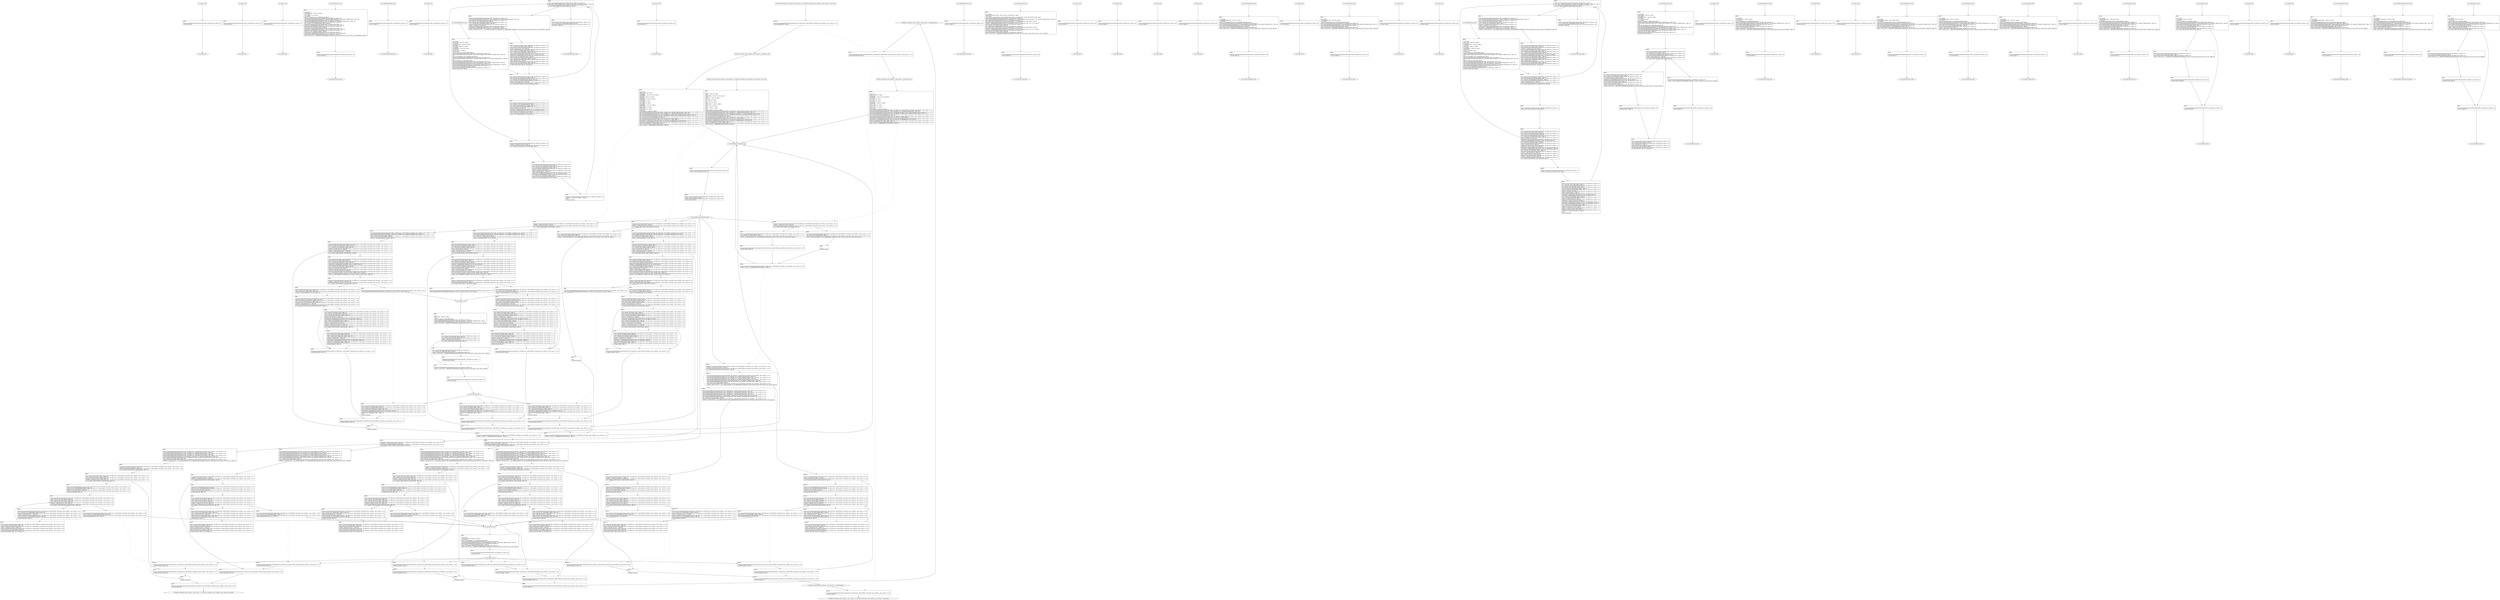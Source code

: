 digraph "icfg graph" {
BBio_ll_good1_end [label="{io_ll_good1_end}"];
BBio_ll_bad6_end [label="{io_ll_bad6_end}"];
BBio_ll_good5_end [label="{io_ll_good5_end}"];
BBio_ll_printWcharLine_end [label="{io_ll_printWcharLine_end}"];
BBio_ll_globalReturnsFalse_end [label="{io_ll_globalReturnsFalse_end}"];
BBio_ll_bad8_end [label="{io_ll_bad8_end}"];
BBio_ll_decodeHexWChars_end [label="{io_ll_decodeHexWChars_end}"];
BBio_ll_good7_end [label="{io_ll_good7_end}"];
BBCWE606_Unchecked_Loop_Condition__char_console_12_ll_goodB2G_end [label="{CWE606_Unchecked_Loop_Condition__char_console_12_ll_goodB2G_end}"];
BBCWE606_Unchecked_Loop_Condition__char_console_12_ll_CWE606_Unchecked_Loop_Condition__char_console_12_bad_end [label="{CWE606_Unchecked_Loop_Condition__char_console_12_ll_CWE606_Unchecked_Loop_Condition__char_console_12_bad_end}"];
BBio_ll_globalReturnsTrue_end [label="{io_ll_globalReturnsTrue_end}"];
BBio_ll_printStructLine_end [label="{io_ll_printStructLine_end}"];
BBio_ll_bad7_end [label="{io_ll_bad7_end}"];
BBio_ll_good6_end [label="{io_ll_good6_end}"];
BBio_ll_bad2_end [label="{io_ll_bad2_end}"];
BBio_ll_bad9_end [label="{io_ll_bad9_end}"];
BBio_ll_printUnsignedLine_end [label="{io_ll_printUnsignedLine_end}"];
BBio_ll_good4_end [label="{io_ll_good4_end}"];
BBio_ll_printSizeTLine_end [label="{io_ll_printSizeTLine_end}"];
BBio_ll_bad5_end [label="{io_ll_bad5_end}"];
BBio_ll_printLine_end [label="{io_ll_printLine_end}"];
BBio_ll_bad4_end [label="{io_ll_bad4_end}"];
BBio_ll_decodeHexChars_end [label="{io_ll_decodeHexChars_end}"];
BBio_ll_printBytesLine_end [label="{io_ll_printBytesLine_end}"];
BBio_ll_globalReturnsTrueOrFalse_end [label="{io_ll_globalReturnsTrueOrFalse_end}"];
BBCWE606_Unchecked_Loop_Condition__char_console_12_ll_CWE606_Unchecked_Loop_Condition__char_console_12_good_end [label="{CWE606_Unchecked_Loop_Condition__char_console_12_ll_CWE606_Unchecked_Loop_Condition__char_console_12_good_end}"];
BBCWE606_Unchecked_Loop_Condition__char_console_12_ll_goodG2B_end [label="{CWE606_Unchecked_Loop_Condition__char_console_12_ll_goodG2B_end}"];
BBio_ll_good3_end [label="{io_ll_good3_end}"];
BBio_ll_printHexCharLine_end [label="{io_ll_printHexCharLine_end}"];
BBio_ll_good9_end [label="{io_ll_good9_end}"];
BBio_ll_bad3_end [label="{io_ll_bad3_end}"];
BBio_ll_printDoubleLine_end [label="{io_ll_printDoubleLine_end}"];
BBio_ll_printShortLine_end [label="{io_ll_printShortLine_end}"];
BBio_ll_printLongLine_end [label="{io_ll_printLongLine_end}"];
BBio_ll_bad1_end [label="{io_ll_bad1_end}"];
BBio_ll_printFloatLine_end [label="{io_ll_printFloatLine_end}"];
BBio_ll_printWLine_end [label="{io_ll_printWLine_end}"];
BBio_ll_good2_end [label="{io_ll_good2_end}"];
BBio_ll_printIntLine_end [label="{io_ll_printIntLine_end}"];
BBio_ll_good8_end [label="{io_ll_good8_end}"];
BBio_ll_printLongLongLine_end [label="{io_ll_printLongLongLine_end}"];
BBio_ll_printHexUnsignedCharLine_end [label="{io_ll_printHexUnsignedCharLine_end}"];
BBio_ll_printSinkLine_end [label="{io_ll_printSinkLine_end}"];
BBio_ll_good1_start [label="{io_ll_good1_start}", shape=record];
io_ll_good1BB69 [label="{BB69:\l\l/home/raoxue/Desktop/MemVerif/workspace/000_108_989/source_code/io.c:187\l
  ret void, !dbg !52\l
}", shape=record];
BBio_ll_bad6_start [label="{io_ll_bad6_start}", shape=record];
io_ll_bad6BB83 [label="{BB83:\l\l/home/raoxue/Desktop/MemVerif/workspace/000_108_989/source_code/io.c:203\l
  ret void, !dbg !52\l
}", shape=record];
BBio_ll_good5_start [label="{io_ll_good5_start}", shape=record];
io_ll_good5BB73 [label="{BB73:\l\l/home/raoxue/Desktop/MemVerif/workspace/000_108_989/source_code/io.c:191\l
  ret void, !dbg !52\l
}", shape=record];
BBio_ll_printWcharLine_start [label="{io_ll_printWcharLine_start}", shape=record];
io_ll_printWcharLineBB28 [label="{BB28:\l\l/:761126400\l
  %wideChar.addr = alloca i32, align 4\l
/:761126400\l
  %s = alloca [2 x i32], align 4\l
/:761126400\l
  store i32 %wideChar, i32* %wideChar.addr, align 4\l
/home/raoxue/Desktop/MemVerif/workspace/000_108_989/source_code/io.c:70\l
  call void @llvm.dbg.declare(metadata i32* %wideChar.addr, metadata !162, metadata !DIExpression()), !dbg !163\l
/home/raoxue/Desktop/MemVerif/workspace/000_108_989/source_code/io.c:74\l
  call void @llvm.dbg.declare(metadata [2 x i32]* %s, metadata !164, metadata !DIExpression()), !dbg !168\l
/home/raoxue/Desktop/MemVerif/workspace/000_108_989/source_code/io.c:75\l
  %0 = load i32, i32* %wideChar.addr, align 4, !dbg !61\l
/home/raoxue/Desktop/MemVerif/workspace/000_108_989/source_code/io.c:75\l
  %arrayidx = getelementptr inbounds [2 x i32], [2 x i32]* %s, i64 0, i64 0, !dbg !62\l
/home/raoxue/Desktop/MemVerif/workspace/000_108_989/source_code/io.c:75\l
  store i32 %0, i32* %arrayidx, align 4, !dbg !63\l
/home/raoxue/Desktop/MemVerif/workspace/000_108_989/source_code/io.c:76\l
  %arrayidx1 = getelementptr inbounds [2 x i32], [2 x i32]* %s, i64 0, i64 1, !dbg !64\l
/home/raoxue/Desktop/MemVerif/workspace/000_108_989/source_code/io.c:76\l
  store i32 0, i32* %arrayidx1, align 4, !dbg !65\l
/home/raoxue/Desktop/MemVerif/workspace/000_108_989/source_code/io.c:77\l
  %arraydecay = getelementptr inbounds [2 x i32], [2 x i32]* %s, i64 0, i64 0, !dbg !66\l
/home/raoxue/Desktop/MemVerif/workspace/000_108_989/source_code/io.c:77\l
  %call = call i32 (i8*, ...) @printf(i8* getelementptr inbounds ([5 x i8], [5 x i8]* @.str.10, i64 0, i64 0), i32* %arraydecay), !dbg !67\l
}", shape=record];
io_ll_printWcharLineBB28 [label="{BB28:\l\l/:761126400\l
  %wideChar.addr = alloca i32, align 4\l
/:761126400\l
  %s = alloca [2 x i32], align 4\l
/:761126400\l
  store i32 %wideChar, i32* %wideChar.addr, align 4\l
/home/raoxue/Desktop/MemVerif/workspace/000_108_989/source_code/io.c:70\l
  call void @llvm.dbg.declare(metadata i32* %wideChar.addr, metadata !162, metadata !DIExpression()), !dbg !163\l
/home/raoxue/Desktop/MemVerif/workspace/000_108_989/source_code/io.c:74\l
  call void @llvm.dbg.declare(metadata [2 x i32]* %s, metadata !164, metadata !DIExpression()), !dbg !168\l
/home/raoxue/Desktop/MemVerif/workspace/000_108_989/source_code/io.c:75\l
  %0 = load i32, i32* %wideChar.addr, align 4, !dbg !61\l
/home/raoxue/Desktop/MemVerif/workspace/000_108_989/source_code/io.c:75\l
  %arrayidx = getelementptr inbounds [2 x i32], [2 x i32]* %s, i64 0, i64 0, !dbg !62\l
/home/raoxue/Desktop/MemVerif/workspace/000_108_989/source_code/io.c:75\l
  store i32 %0, i32* %arrayidx, align 4, !dbg !63\l
/home/raoxue/Desktop/MemVerif/workspace/000_108_989/source_code/io.c:76\l
  %arrayidx1 = getelementptr inbounds [2 x i32], [2 x i32]* %s, i64 0, i64 1, !dbg !64\l
/home/raoxue/Desktop/MemVerif/workspace/000_108_989/source_code/io.c:76\l
  store i32 0, i32* %arrayidx1, align 4, !dbg !65\l
/home/raoxue/Desktop/MemVerif/workspace/000_108_989/source_code/io.c:77\l
  %arraydecay = getelementptr inbounds [2 x i32], [2 x i32]* %s, i64 0, i64 0, !dbg !66\l
/home/raoxue/Desktop/MemVerif/workspace/000_108_989/source_code/io.c:77\l
  %call = call i32 (i8*, ...) @printf(i8* getelementptr inbounds ([5 x i8], [5 x i8]* @.str.10, i64 0, i64 0), i32* %arraydecay), !dbg !67\l
}", shape=record];
io_ll_printWcharLineBB29 [label="{BB29:\l\l/home/raoxue/Desktop/MemVerif/workspace/000_108_989/source_code/io.c:78\l
  ret void, !dbg !68\l
}", shape=record];
BBio_ll_globalReturnsFalse_start [label="{io_ll_globalReturnsFalse_start}", shape=record];
io_ll_globalReturnsFalseBB66 [label="{BB66:\l\l/home/raoxue/Desktop/MemVerif/workspace/000_108_989/source_code/io.c:163\l
  ret i32 0, !dbg !52\l
}", shape=record];
BBio_ll_bad8_start [label="{io_ll_bad8_start}", shape=record];
io_ll_bad8BB85 [label="{BB85:\l\l/home/raoxue/Desktop/MemVerif/workspace/000_108_989/source_code/io.c:205\l
  ret void, !dbg !52\l
}", shape=record];
BBio_ll_decodeHexWChars_start [label="{io_ll_decodeHexWChars_start}", shape=record];
io_ll_decodeHexWCharsBB55 [label="{BB55:\l\l/:117238344\l
  %bytes.addr = alloca i8*, align 8\l
/:117238344\l
  %numBytes.addr = alloca i64, align 8\l
/:117238344\l
  %hex.addr = alloca i32*, align 8\l
/:117238344\l
  %numWritten = alloca i64, align 8\l
/:117238344\l
  %byte = alloca i32, align 4\l
/:117238344\l
  store i8* %bytes, i8** %bytes.addr, align 8\l
/home/raoxue/Desktop/MemVerif/workspace/000_108_989/source_code/io.c:135\l
  call void @llvm.dbg.declare(metadata i8** %bytes.addr, metadata !290, metadata !DIExpression()), !dbg !291\l
/:135\l
  store i64 %numBytes, i64* %numBytes.addr, align 8\l
/home/raoxue/Desktop/MemVerif/workspace/000_108_989/source_code/io.c:135\l
  call void @llvm.dbg.declare(metadata i64* %numBytes.addr, metadata !292, metadata !DIExpression()), !dbg !293\l
/:135\l
  store i32* %hex, i32** %hex.addr, align 8\l
/home/raoxue/Desktop/MemVerif/workspace/000_108_989/source_code/io.c:135\l
  call void @llvm.dbg.declare(metadata i32** %hex.addr, metadata !294, metadata !DIExpression()), !dbg !295\l
/home/raoxue/Desktop/MemVerif/workspace/000_108_989/source_code/io.c:137\l
  call void @llvm.dbg.declare(metadata i64* %numWritten, metadata !296, metadata !DIExpression()), !dbg !297\l
/home/raoxue/Desktop/MemVerif/workspace/000_108_989/source_code/io.c:137\l
  store i64 0, i64* %numWritten, align 8, !dbg !65\l
/home/raoxue/Desktop/MemVerif/workspace/000_108_989/source_code/io.c:143\l
  br label %while.cond, !dbg !66\l
}", shape=record];
io_ll_decodeHexWCharsBB56 [label="{BB56:\l\l/home/raoxue/Desktop/MemVerif/workspace/000_108_989/source_code/io.c:143\l
  %0 = load i64, i64* %numWritten, align 8, !dbg !67\l
/home/raoxue/Desktop/MemVerif/workspace/000_108_989/source_code/io.c:143\l
  %1 = load i64, i64* %numBytes.addr, align 8, !dbg !68\l
/home/raoxue/Desktop/MemVerif/workspace/000_108_989/source_code/io.c:143\l
  %cmp = icmp ult i64 %0, %1, !dbg !69\l
/home/raoxue/Desktop/MemVerif/workspace/000_108_989/source_code/io.c:143\l
  br i1 %cmp, label %land.lhs.true, label %land.end, !dbg !70\l
}", shape=record];
io_ll_decodeHexWCharsBB57 [label="{BB57:\l\l/home/raoxue/Desktop/MemVerif/workspace/000_108_989/source_code/io.c:143\l
  %2 = load i32*, i32** %hex.addr, align 8, !dbg !71\l
/home/raoxue/Desktop/MemVerif/workspace/000_108_989/source_code/io.c:143\l
  %3 = load i64, i64* %numWritten, align 8, !dbg !72\l
/home/raoxue/Desktop/MemVerif/workspace/000_108_989/source_code/io.c:143\l
  %mul = mul i64 2, %3, !dbg !73\l
/home/raoxue/Desktop/MemVerif/workspace/000_108_989/source_code/io.c:143\l
  %arrayidx = getelementptr inbounds i32, i32* %2, i64 %mul, !dbg !71\l
/home/raoxue/Desktop/MemVerif/workspace/000_108_989/source_code/io.c:143\l
  %4 = load i32, i32* %arrayidx, align 4, !dbg !71\l
/home/raoxue/Desktop/MemVerif/workspace/000_108_989/source_code/io.c:143\l
  %call = call i32 @iswxdigit(i32 %4) #5, !dbg !74\l
}", shape=record];
io_ll_decodeHexWCharsBB57 [label="{BB57:\l\l/home/raoxue/Desktop/MemVerif/workspace/000_108_989/source_code/io.c:143\l
  %2 = load i32*, i32** %hex.addr, align 8, !dbg !71\l
/home/raoxue/Desktop/MemVerif/workspace/000_108_989/source_code/io.c:143\l
  %3 = load i64, i64* %numWritten, align 8, !dbg !72\l
/home/raoxue/Desktop/MemVerif/workspace/000_108_989/source_code/io.c:143\l
  %mul = mul i64 2, %3, !dbg !73\l
/home/raoxue/Desktop/MemVerif/workspace/000_108_989/source_code/io.c:143\l
  %arrayidx = getelementptr inbounds i32, i32* %2, i64 %mul, !dbg !71\l
/home/raoxue/Desktop/MemVerif/workspace/000_108_989/source_code/io.c:143\l
  %4 = load i32, i32* %arrayidx, align 4, !dbg !71\l
/home/raoxue/Desktop/MemVerif/workspace/000_108_989/source_code/io.c:143\l
  %call = call i32 @iswxdigit(i32 %4) #5, !dbg !74\l
}", shape=record];
io_ll_decodeHexWCharsBB59 [label="{BB59:\l\l/home/raoxue/Desktop/MemVerif/workspace/000_108_989/source_code/io.c:143\l
  %tobool = icmp ne i32 %call, 0, !dbg !74\l
/home/raoxue/Desktop/MemVerif/workspace/000_108_989/source_code/io.c:143\l
  br i1 %tobool, label %land.rhs, label %land.end, !dbg !75\l
}", shape=record];
io_ll_decodeHexWCharsBB60 [label="{BB60:\l\l/home/raoxue/Desktop/MemVerif/workspace/000_108_989/source_code/io.c:143\l
  %5 = load i32*, i32** %hex.addr, align 8, !dbg !76\l
/home/raoxue/Desktop/MemVerif/workspace/000_108_989/source_code/io.c:143\l
  %6 = load i64, i64* %numWritten, align 8, !dbg !77\l
/home/raoxue/Desktop/MemVerif/workspace/000_108_989/source_code/io.c:143\l
  %mul1 = mul i64 2, %6, !dbg !78\l
/home/raoxue/Desktop/MemVerif/workspace/000_108_989/source_code/io.c:143\l
  %add = add i64 %mul1, 1, !dbg !79\l
/home/raoxue/Desktop/MemVerif/workspace/000_108_989/source_code/io.c:143\l
  %arrayidx2 = getelementptr inbounds i32, i32* %5, i64 %add, !dbg !76\l
/home/raoxue/Desktop/MemVerif/workspace/000_108_989/source_code/io.c:143\l
  %7 = load i32, i32* %arrayidx2, align 4, !dbg !76\l
/home/raoxue/Desktop/MemVerif/workspace/000_108_989/source_code/io.c:143\l
  %call3 = call i32 @iswxdigit(i32 %7) #5, !dbg !80\l
}", shape=record];
io_ll_decodeHexWCharsBB60 [label="{BB60:\l\l/home/raoxue/Desktop/MemVerif/workspace/000_108_989/source_code/io.c:143\l
  %5 = load i32*, i32** %hex.addr, align 8, !dbg !76\l
/home/raoxue/Desktop/MemVerif/workspace/000_108_989/source_code/io.c:143\l
  %6 = load i64, i64* %numWritten, align 8, !dbg !77\l
/home/raoxue/Desktop/MemVerif/workspace/000_108_989/source_code/io.c:143\l
  %mul1 = mul i64 2, %6, !dbg !78\l
/home/raoxue/Desktop/MemVerif/workspace/000_108_989/source_code/io.c:143\l
  %add = add i64 %mul1, 1, !dbg !79\l
/home/raoxue/Desktop/MemVerif/workspace/000_108_989/source_code/io.c:143\l
  %arrayidx2 = getelementptr inbounds i32, i32* %5, i64 %add, !dbg !76\l
/home/raoxue/Desktop/MemVerif/workspace/000_108_989/source_code/io.c:143\l
  %7 = load i32, i32* %arrayidx2, align 4, !dbg !76\l
/home/raoxue/Desktop/MemVerif/workspace/000_108_989/source_code/io.c:143\l
  %call3 = call i32 @iswxdigit(i32 %7) #5, !dbg !80\l
}", shape=record];
io_ll_decodeHexWCharsBB61 [label="{BB61:\l\l/home/raoxue/Desktop/MemVerif/workspace/000_108_989/source_code/io.c:143\l
  %tobool4 = icmp ne i32 %call3, 0, !dbg !75\l
/:143\l
  br label %land.end\l
}", shape=record];
io_ll_decodeHexWCharsBB58 [label="{BB58:\l\l/home/raoxue/Desktop/MemVerif/workspace/000_108_989/source_code/io.c:0\l
  %8 = phi i1 [ false, %land.lhs.true ], [ false, %while.cond ], [ %tobool4, %land.rhs ], !dbg !81\l
/home/raoxue/Desktop/MemVerif/workspace/000_108_989/source_code/io.c:143\l
  br i1 %8, label %while.body, label %while.end, !dbg !66\l
}", shape=record];
io_ll_decodeHexWCharsBB62 [label="{BB62:\l\l/home/raoxue/Desktop/MemVerif/workspace/000_108_989/source_code/io.c:145\l
  call void @llvm.dbg.declare(metadata i32* %byte, metadata !314, metadata !DIExpression()), !dbg !316\l
/home/raoxue/Desktop/MemVerif/workspace/000_108_989/source_code/io.c:146\l
  %9 = load i32*, i32** %hex.addr, align 8, !dbg !85\l
/home/raoxue/Desktop/MemVerif/workspace/000_108_989/source_code/io.c:146\l
  %10 = load i64, i64* %numWritten, align 8, !dbg !86\l
/home/raoxue/Desktop/MemVerif/workspace/000_108_989/source_code/io.c:146\l
  %mul5 = mul i64 2, %10, !dbg !87\l
/home/raoxue/Desktop/MemVerif/workspace/000_108_989/source_code/io.c:146\l
  %arrayidx6 = getelementptr inbounds i32, i32* %9, i64 %mul5, !dbg !85\l
/home/raoxue/Desktop/MemVerif/workspace/000_108_989/source_code/io.c:146\l
  %call7 = call i32 (i32*, i32*, ...) @__isoc99_swscanf(i32* %arrayidx6, i32* getelementptr inbounds ([5 x i32], [5 x i32]* @.str.16, i64 0, i64 0), i32* %byte) #5, !dbg !88\l
}", shape=record];
io_ll_decodeHexWCharsBB62 [label="{BB62:\l\l/home/raoxue/Desktop/MemVerif/workspace/000_108_989/source_code/io.c:145\l
  call void @llvm.dbg.declare(metadata i32* %byte, metadata !314, metadata !DIExpression()), !dbg !316\l
/home/raoxue/Desktop/MemVerif/workspace/000_108_989/source_code/io.c:146\l
  %9 = load i32*, i32** %hex.addr, align 8, !dbg !85\l
/home/raoxue/Desktop/MemVerif/workspace/000_108_989/source_code/io.c:146\l
  %10 = load i64, i64* %numWritten, align 8, !dbg !86\l
/home/raoxue/Desktop/MemVerif/workspace/000_108_989/source_code/io.c:146\l
  %mul5 = mul i64 2, %10, !dbg !87\l
/home/raoxue/Desktop/MemVerif/workspace/000_108_989/source_code/io.c:146\l
  %arrayidx6 = getelementptr inbounds i32, i32* %9, i64 %mul5, !dbg !85\l
/home/raoxue/Desktop/MemVerif/workspace/000_108_989/source_code/io.c:146\l
  %call7 = call i32 (i32*, i32*, ...) @__isoc99_swscanf(i32* %arrayidx6, i32* getelementptr inbounds ([5 x i32], [5 x i32]* @.str.16, i64 0, i64 0), i32* %byte) #5, !dbg !88\l
}", shape=record];
io_ll_decodeHexWCharsBB64 [label="{BB64:\l\l/home/raoxue/Desktop/MemVerif/workspace/000_108_989/source_code/io.c:147\l
  %11 = load i32, i32* %byte, align 4, !dbg !89\l
/home/raoxue/Desktop/MemVerif/workspace/000_108_989/source_code/io.c:147\l
  %conv = trunc i32 %11 to i8, !dbg !90\l
/home/raoxue/Desktop/MemVerif/workspace/000_108_989/source_code/io.c:147\l
  %12 = load i8*, i8** %bytes.addr, align 8, !dbg !91\l
/home/raoxue/Desktop/MemVerif/workspace/000_108_989/source_code/io.c:147\l
  %13 = load i64, i64* %numWritten, align 8, !dbg !92\l
/home/raoxue/Desktop/MemVerif/workspace/000_108_989/source_code/io.c:147\l
  %arrayidx8 = getelementptr inbounds i8, i8* %12, i64 %13, !dbg !91\l
/home/raoxue/Desktop/MemVerif/workspace/000_108_989/source_code/io.c:147\l
  store i8 %conv, i8* %arrayidx8, align 1, !dbg !93\l
/home/raoxue/Desktop/MemVerif/workspace/000_108_989/source_code/io.c:148\l
  %14 = load i64, i64* %numWritten, align 8, !dbg !94\l
/home/raoxue/Desktop/MemVerif/workspace/000_108_989/source_code/io.c:148\l
  %inc = add i64 %14, 1, !dbg !94\l
/home/raoxue/Desktop/MemVerif/workspace/000_108_989/source_code/io.c:148\l
  store i64 %inc, i64* %numWritten, align 8, !dbg !94\l
/home/raoxue/Desktop/MemVerif/workspace/000_108_989/source_code/io.c:143\l
  br label %while.cond, !dbg !66, !llvm.loop !95\l
}", shape=record];
io_ll_decodeHexWCharsBB63 [label="{BB63:\l\l/home/raoxue/Desktop/MemVerif/workspace/000_108_989/source_code/io.c:151\l
  %15 = load i64, i64* %numWritten, align 8, !dbg !98\l
/home/raoxue/Desktop/MemVerif/workspace/000_108_989/source_code/io.c:151\l
  ret i64 %15, !dbg !99\l
}", shape=record];
BBio_ll_good7_start [label="{io_ll_good7_start}", shape=record];
io_ll_good7BB75 [label="{BB75:\l\l/home/raoxue/Desktop/MemVerif/workspace/000_108_989/source_code/io.c:193\l
  ret void, !dbg !52\l
}", shape=record];
BBCWE606_Unchecked_Loop_Condition__char_console_12_ll_goodB2G_start [label="{CWE606_Unchecked_Loop_Condition__char_console_12_ll_goodB2G_start}", shape=record];
CWE606_Unchecked_Loop_Condition__char_console_12_ll_goodB2GBB40 [label="{BB40:\l\l/:91442680\l
  %data = alloca i8*, align 8\l
/:91442680\l
  %dataBuffer = alloca [100 x i8], align 16\l
/:91442680\l
  %dataLen = alloca i64, align 8\l
/:91442680\l
  %dataLen22 = alloca i64, align 8\l
/:91442680\l
  %i = alloca i32, align 4\l
/:91442680\l
  %n = alloca i32, align 4\l
/:91442680\l
  %intVariable = alloca i32, align 4\l
/:91442680\l
  %i69 = alloca i32, align 4\l
/:91442680\l
  %n70 = alloca i32, align 4\l
/:91442680\l
  %intVariable71 = alloca i32, align 4\l
/home/raoxue/Desktop/MemVerif/workspace/000_108_989/source_code/CWE606_Unchecked_Loop_Condition__char_console_12.c:115\l
  call void @llvm.dbg.declare(metadata i8** %data, metadata !162, metadata !DIExpression()), !dbg !163\l
/home/raoxue/Desktop/MemVerif/workspace/000_108_989/source_code/CWE606_Unchecked_Loop_Condition__char_console_12.c:116\l
  call void @llvm.dbg.declare(metadata [100 x i8]* %dataBuffer, metadata !164, metadata !DIExpression()), !dbg !165\l
/home/raoxue/Desktop/MemVerif/workspace/000_108_989/source_code/CWE606_Unchecked_Loop_Condition__char_console_12.c:116\l
  %0 = bitcast [100 x i8]* %dataBuffer to i8*, !dbg !21\l
/home/raoxue/Desktop/MemVerif/workspace/000_108_989/source_code/CWE606_Unchecked_Loop_Condition__char_console_12.c:116\l
  call void @llvm.memset.p0i8.i64(i8* align 16 %0, i8 0, i64 100, i1 false), !dbg !21\l
/home/raoxue/Desktop/MemVerif/workspace/000_108_989/source_code/CWE606_Unchecked_Loop_Condition__char_console_12.c:117\l
  %arraydecay = getelementptr inbounds [100 x i8], [100 x i8]* %dataBuffer, i64 0, i64 0, !dbg !22\l
/home/raoxue/Desktop/MemVerif/workspace/000_108_989/source_code/CWE606_Unchecked_Loop_Condition__char_console_12.c:117\l
  store i8* %arraydecay, i8** %data, align 8, !dbg !23\l
/home/raoxue/Desktop/MemVerif/workspace/000_108_989/source_code/CWE606_Unchecked_Loop_Condition__char_console_12.c:118\l
  %call = call i32 (...) @globalReturnsTrueOrFalse(), !dbg !24\l
}", shape=record];
CWE606_Unchecked_Loop_Condition__char_console_12_ll_goodB2GBB40 [label="{BB40:\l\l/:91442680\l
  %data = alloca i8*, align 8\l
/:91442680\l
  %dataBuffer = alloca [100 x i8], align 16\l
/:91442680\l
  %dataLen = alloca i64, align 8\l
/:91442680\l
  %dataLen22 = alloca i64, align 8\l
/:91442680\l
  %i = alloca i32, align 4\l
/:91442680\l
  %n = alloca i32, align 4\l
/:91442680\l
  %intVariable = alloca i32, align 4\l
/:91442680\l
  %i69 = alloca i32, align 4\l
/:91442680\l
  %n70 = alloca i32, align 4\l
/:91442680\l
  %intVariable71 = alloca i32, align 4\l
/home/raoxue/Desktop/MemVerif/workspace/000_108_989/source_code/CWE606_Unchecked_Loop_Condition__char_console_12.c:115\l
  call void @llvm.dbg.declare(metadata i8** %data, metadata !162, metadata !DIExpression()), !dbg !163\l
/home/raoxue/Desktop/MemVerif/workspace/000_108_989/source_code/CWE606_Unchecked_Loop_Condition__char_console_12.c:116\l
  call void @llvm.dbg.declare(metadata [100 x i8]* %dataBuffer, metadata !164, metadata !DIExpression()), !dbg !165\l
/home/raoxue/Desktop/MemVerif/workspace/000_108_989/source_code/CWE606_Unchecked_Loop_Condition__char_console_12.c:116\l
  %0 = bitcast [100 x i8]* %dataBuffer to i8*, !dbg !21\l
/home/raoxue/Desktop/MemVerif/workspace/000_108_989/source_code/CWE606_Unchecked_Loop_Condition__char_console_12.c:116\l
  call void @llvm.memset.p0i8.i64(i8* align 16 %0, i8 0, i64 100, i1 false), !dbg !21\l
/home/raoxue/Desktop/MemVerif/workspace/000_108_989/source_code/CWE606_Unchecked_Loop_Condition__char_console_12.c:117\l
  %arraydecay = getelementptr inbounds [100 x i8], [100 x i8]* %dataBuffer, i64 0, i64 0, !dbg !22\l
/home/raoxue/Desktop/MemVerif/workspace/000_108_989/source_code/CWE606_Unchecked_Loop_Condition__char_console_12.c:117\l
  store i8* %arraydecay, i8** %data, align 8, !dbg !23\l
/home/raoxue/Desktop/MemVerif/workspace/000_108_989/source_code/CWE606_Unchecked_Loop_Condition__char_console_12.c:118\l
  %call = call i32 (...) @globalReturnsTrueOrFalse(), !dbg !24\l
}", shape=record];
CWE606_Unchecked_Loop_Condition__char_console_12_ll_goodB2GBB41 [label="{BB41:\l\l/home/raoxue/Desktop/MemVerif/workspace/000_108_989/source_code/CWE606_Unchecked_Loop_Condition__char_console_12.c:118\l
  %tobool = icmp ne i32 %call, 0, !dbg !24\l
/home/raoxue/Desktop/MemVerif/workspace/000_108_989/source_code/CWE606_Unchecked_Loop_Condition__char_console_12.c:118\l
  br i1 %tobool, label %if.then, label %if.else21, !dbg !26\l
}", shape=record];
CWE606_Unchecked_Loop_Condition__char_console_12_ll_goodB2GBB42 [label="{BB42:\l\l/home/raoxue/Desktop/MemVerif/workspace/000_108_989/source_code/CWE606_Unchecked_Loop_Condition__char_console_12.c:122\l
  call void @llvm.dbg.declare(metadata i64* %dataLen, metadata !171, metadata !DIExpression()), !dbg !174\l
/home/raoxue/Desktop/MemVerif/workspace/000_108_989/source_code/CWE606_Unchecked_Loop_Condition__char_console_12.c:122\l
  %1 = load i8*, i8** %data, align 8, !dbg !34\l
/home/raoxue/Desktop/MemVerif/workspace/000_108_989/source_code/CWE606_Unchecked_Loop_Condition__char_console_12.c:122\l
  %call1 = call i64 @strlen(i8* %1) #6, !dbg !35\l
}", shape=record];
CWE606_Unchecked_Loop_Condition__char_console_12_ll_goodB2GBB42 [label="{BB42:\l\l/home/raoxue/Desktop/MemVerif/workspace/000_108_989/source_code/CWE606_Unchecked_Loop_Condition__char_console_12.c:122\l
  call void @llvm.dbg.declare(metadata i64* %dataLen, metadata !171, metadata !DIExpression()), !dbg !174\l
/home/raoxue/Desktop/MemVerif/workspace/000_108_989/source_code/CWE606_Unchecked_Loop_Condition__char_console_12.c:122\l
  %1 = load i8*, i8** %data, align 8, !dbg !34\l
/home/raoxue/Desktop/MemVerif/workspace/000_108_989/source_code/CWE606_Unchecked_Loop_Condition__char_console_12.c:122\l
  %call1 = call i64 @strlen(i8* %1) #6, !dbg !35\l
}", shape=record];
CWE606_Unchecked_Loop_Condition__char_console_12_ll_goodB2GBB44 [label="{BB44:\l\l/home/raoxue/Desktop/MemVerif/workspace/000_108_989/source_code/CWE606_Unchecked_Loop_Condition__char_console_12.c:122\l
  store i64 %call1, i64* %dataLen, align 8, !dbg !33\l
/home/raoxue/Desktop/MemVerif/workspace/000_108_989/source_code/CWE606_Unchecked_Loop_Condition__char_console_12.c:124\l
  %2 = load i64, i64* %dataLen, align 8, !dbg !36\l
/home/raoxue/Desktop/MemVerif/workspace/000_108_989/source_code/CWE606_Unchecked_Loop_Condition__char_console_12.c:124\l
  %sub = sub i64 100, %2, !dbg !38\l
/home/raoxue/Desktop/MemVerif/workspace/000_108_989/source_code/CWE606_Unchecked_Loop_Condition__char_console_12.c:124\l
  %cmp = icmp ugt i64 %sub, 1, !dbg !39\l
/home/raoxue/Desktop/MemVerif/workspace/000_108_989/source_code/CWE606_Unchecked_Loop_Condition__char_console_12.c:124\l
  br i1 %cmp, label %if.then2, label %if.end20, !dbg !40\l
}", shape=record];
CWE606_Unchecked_Loop_Condition__char_console_12_ll_goodB2GBB45 [label="{BB45:\l\l/home/raoxue/Desktop/MemVerif/workspace/000_108_989/source_code/CWE606_Unchecked_Loop_Condition__char_console_12.c:127\l
  %3 = load i8*, i8** %data, align 8, !dbg !41\l
/home/raoxue/Desktop/MemVerif/workspace/000_108_989/source_code/CWE606_Unchecked_Loop_Condition__char_console_12.c:127\l
  %4 = load i64, i64* %dataLen, align 8, !dbg !44\l
/home/raoxue/Desktop/MemVerif/workspace/000_108_989/source_code/CWE606_Unchecked_Loop_Condition__char_console_12.c:127\l
  %add.ptr = getelementptr inbounds i8, i8* %3, i64 %4, !dbg !45\l
/home/raoxue/Desktop/MemVerif/workspace/000_108_989/source_code/CWE606_Unchecked_Loop_Condition__char_console_12.c:127\l
  %5 = load i64, i64* %dataLen, align 8, !dbg !46\l
/home/raoxue/Desktop/MemVerif/workspace/000_108_989/source_code/CWE606_Unchecked_Loop_Condition__char_console_12.c:127\l
  %sub3 = sub i64 100, %5, !dbg !47\l
/home/raoxue/Desktop/MemVerif/workspace/000_108_989/source_code/CWE606_Unchecked_Loop_Condition__char_console_12.c:127\l
  %conv = trunc i64 %sub3 to i32, !dbg !48\l
/home/raoxue/Desktop/MemVerif/workspace/000_108_989/source_code/CWE606_Unchecked_Loop_Condition__char_console_12.c:127\l
  %6 = load %struct._IO_FILE*, %struct._IO_FILE** @stdin, align 8, !dbg !49\l
/home/raoxue/Desktop/MemVerif/workspace/000_108_989/source_code/CWE606_Unchecked_Loop_Condition__char_console_12.c:127\l
  %call4 = call i8* @fgets(i8* %add.ptr, i32 %conv, %struct._IO_FILE* %6), !dbg !50\l
}", shape=record];
CWE606_Unchecked_Loop_Condition__char_console_12_ll_goodB2GBB45 [label="{BB45:\l\l/home/raoxue/Desktop/MemVerif/workspace/000_108_989/source_code/CWE606_Unchecked_Loop_Condition__char_console_12.c:127\l
  %3 = load i8*, i8** %data, align 8, !dbg !41\l
/home/raoxue/Desktop/MemVerif/workspace/000_108_989/source_code/CWE606_Unchecked_Loop_Condition__char_console_12.c:127\l
  %4 = load i64, i64* %dataLen, align 8, !dbg !44\l
/home/raoxue/Desktop/MemVerif/workspace/000_108_989/source_code/CWE606_Unchecked_Loop_Condition__char_console_12.c:127\l
  %add.ptr = getelementptr inbounds i8, i8* %3, i64 %4, !dbg !45\l
/home/raoxue/Desktop/MemVerif/workspace/000_108_989/source_code/CWE606_Unchecked_Loop_Condition__char_console_12.c:127\l
  %5 = load i64, i64* %dataLen, align 8, !dbg !46\l
/home/raoxue/Desktop/MemVerif/workspace/000_108_989/source_code/CWE606_Unchecked_Loop_Condition__char_console_12.c:127\l
  %sub3 = sub i64 100, %5, !dbg !47\l
/home/raoxue/Desktop/MemVerif/workspace/000_108_989/source_code/CWE606_Unchecked_Loop_Condition__char_console_12.c:127\l
  %conv = trunc i64 %sub3 to i32, !dbg !48\l
/home/raoxue/Desktop/MemVerif/workspace/000_108_989/source_code/CWE606_Unchecked_Loop_Condition__char_console_12.c:127\l
  %6 = load %struct._IO_FILE*, %struct._IO_FILE** @stdin, align 8, !dbg !49\l
/home/raoxue/Desktop/MemVerif/workspace/000_108_989/source_code/CWE606_Unchecked_Loop_Condition__char_console_12.c:127\l
  %call4 = call i8* @fgets(i8* %add.ptr, i32 %conv, %struct._IO_FILE* %6), !dbg !50\l
}", shape=record];
CWE606_Unchecked_Loop_Condition__char_console_12_ll_goodB2GBB47 [label="{BB47:\l\l/home/raoxue/Desktop/MemVerif/workspace/000_108_989/source_code/CWE606_Unchecked_Loop_Condition__char_console_12.c:127\l
  %cmp5 = icmp ne i8* %call4, null, !dbg !51\l
/home/raoxue/Desktop/MemVerif/workspace/000_108_989/source_code/CWE606_Unchecked_Loop_Condition__char_console_12.c:127\l
  br i1 %cmp5, label %if.then7, label %if.else, !dbg !52\l
}", shape=record];
CWE606_Unchecked_Loop_Condition__char_console_12_ll_goodB2GBB48 [label="{BB48:\l\l/home/raoxue/Desktop/MemVerif/workspace/000_108_989/source_code/CWE606_Unchecked_Loop_Condition__char_console_12.c:131\l
  %7 = load i8*, i8** %data, align 8, !dbg !53\l
/home/raoxue/Desktop/MemVerif/workspace/000_108_989/source_code/CWE606_Unchecked_Loop_Condition__char_console_12.c:131\l
  %call8 = call i64 @strlen(i8* %7) #6, !dbg !55\l
}", shape=record];
CWE606_Unchecked_Loop_Condition__char_console_12_ll_goodB2GBB48 [label="{BB48:\l\l/home/raoxue/Desktop/MemVerif/workspace/000_108_989/source_code/CWE606_Unchecked_Loop_Condition__char_console_12.c:131\l
  %7 = load i8*, i8** %data, align 8, !dbg !53\l
/home/raoxue/Desktop/MemVerif/workspace/000_108_989/source_code/CWE606_Unchecked_Loop_Condition__char_console_12.c:131\l
  %call8 = call i64 @strlen(i8* %7) #6, !dbg !55\l
}", shape=record];
CWE606_Unchecked_Loop_Condition__char_console_12_ll_goodB2GBB50 [label="{BB50:\l\l/home/raoxue/Desktop/MemVerif/workspace/000_108_989/source_code/CWE606_Unchecked_Loop_Condition__char_console_12.c:131\l
  store i64 %call8, i64* %dataLen, align 8, !dbg !56\l
/home/raoxue/Desktop/MemVerif/workspace/000_108_989/source_code/CWE606_Unchecked_Loop_Condition__char_console_12.c:132\l
  %8 = load i64, i64* %dataLen, align 8, !dbg !57\l
/home/raoxue/Desktop/MemVerif/workspace/000_108_989/source_code/CWE606_Unchecked_Loop_Condition__char_console_12.c:132\l
  %cmp9 = icmp ugt i64 %8, 0, !dbg !59\l
/home/raoxue/Desktop/MemVerif/workspace/000_108_989/source_code/CWE606_Unchecked_Loop_Condition__char_console_12.c:132\l
  br i1 %cmp9, label %land.lhs.true, label %if.end, !dbg !60\l
}", shape=record];
CWE606_Unchecked_Loop_Condition__char_console_12_ll_goodB2GBB51 [label="{BB51:\l\l/home/raoxue/Desktop/MemVerif/workspace/000_108_989/source_code/CWE606_Unchecked_Loop_Condition__char_console_12.c:132\l
  %9 = load i8*, i8** %data, align 8, !dbg !61\l
/home/raoxue/Desktop/MemVerif/workspace/000_108_989/source_code/CWE606_Unchecked_Loop_Condition__char_console_12.c:132\l
  %10 = load i64, i64* %dataLen, align 8, !dbg !62\l
/home/raoxue/Desktop/MemVerif/workspace/000_108_989/source_code/CWE606_Unchecked_Loop_Condition__char_console_12.c:132\l
  %sub11 = sub i64 %10, 1, !dbg !63\l
/home/raoxue/Desktop/MemVerif/workspace/000_108_989/source_code/CWE606_Unchecked_Loop_Condition__char_console_12.c:132\l
  %arrayidx = getelementptr inbounds i8, i8* %9, i64 %sub11, !dbg !61\l
/home/raoxue/Desktop/MemVerif/workspace/000_108_989/source_code/CWE606_Unchecked_Loop_Condition__char_console_12.c:132\l
  %11 = load i8, i8* %arrayidx, align 1, !dbg !61\l
/home/raoxue/Desktop/MemVerif/workspace/000_108_989/source_code/CWE606_Unchecked_Loop_Condition__char_console_12.c:132\l
  %conv12 = sext i8 %11 to i32, !dbg !61\l
/home/raoxue/Desktop/MemVerif/workspace/000_108_989/source_code/CWE606_Unchecked_Loop_Condition__char_console_12.c:132\l
  %cmp13 = icmp eq i32 %conv12, 10, !dbg !64\l
/home/raoxue/Desktop/MemVerif/workspace/000_108_989/source_code/CWE606_Unchecked_Loop_Condition__char_console_12.c:132\l
  br i1 %cmp13, label %if.then15, label %if.end, !dbg !65\l
}", shape=record];
CWE606_Unchecked_Loop_Condition__char_console_12_ll_goodB2GBB53 [label="{BB53:\l\l/home/raoxue/Desktop/MemVerif/workspace/000_108_989/source_code/CWE606_Unchecked_Loop_Condition__char_console_12.c:134\l
  %12 = load i8*, i8** %data, align 8, !dbg !66\l
/home/raoxue/Desktop/MemVerif/workspace/000_108_989/source_code/CWE606_Unchecked_Loop_Condition__char_console_12.c:134\l
  %13 = load i64, i64* %dataLen, align 8, !dbg !68\l
/home/raoxue/Desktop/MemVerif/workspace/000_108_989/source_code/CWE606_Unchecked_Loop_Condition__char_console_12.c:134\l
  %sub16 = sub i64 %13, 1, !dbg !69\l
/home/raoxue/Desktop/MemVerif/workspace/000_108_989/source_code/CWE606_Unchecked_Loop_Condition__char_console_12.c:134\l
  %arrayidx17 = getelementptr inbounds i8, i8* %12, i64 %sub16, !dbg !66\l
/home/raoxue/Desktop/MemVerif/workspace/000_108_989/source_code/CWE606_Unchecked_Loop_Condition__char_console_12.c:134\l
  store i8 0, i8* %arrayidx17, align 1, !dbg !70\l
/home/raoxue/Desktop/MemVerif/workspace/000_108_989/source_code/CWE606_Unchecked_Loop_Condition__char_console_12.c:135\l
  br label %if.end, !dbg !71\l
}", shape=record];
CWE606_Unchecked_Loop_Condition__char_console_12_ll_goodB2GBB52 [label="{BB52:\l\l/home/raoxue/Desktop/MemVerif/workspace/000_108_989/source_code/CWE606_Unchecked_Loop_Condition__char_console_12.c:136\l
  br label %if.end19, !dbg !72\l
}", shape=record];
CWE606_Unchecked_Loop_Condition__char_console_12_ll_goodB2GBB49 [label="{BB49:\l\l/home/raoxue/Desktop/MemVerif/workspace/000_108_989/source_code/CWE606_Unchecked_Loop_Condition__char_console_12.c:139\l
  call void @printLine(i8* getelementptr inbounds ([15 x i8], [15 x i8]* @.str, i64 0, i64 0)), !dbg !73\l
}", shape=record];
CWE606_Unchecked_Loop_Condition__char_console_12_ll_goodB2GBB49 [label="{BB49:\l\l/home/raoxue/Desktop/MemVerif/workspace/000_108_989/source_code/CWE606_Unchecked_Loop_Condition__char_console_12.c:139\l
  call void @printLine(i8* getelementptr inbounds ([15 x i8], [15 x i8]* @.str, i64 0, i64 0)), !dbg !73\l
}", shape=record];
CWE606_Unchecked_Loop_Condition__char_console_12_ll_goodB2GBB55 [label="{BB55:\l\l/home/raoxue/Desktop/MemVerif/workspace/000_108_989/source_code/CWE606_Unchecked_Loop_Condition__char_console_12.c:141\l
  %14 = load i8*, i8** %data, align 8, !dbg !75\l
/home/raoxue/Desktop/MemVerif/workspace/000_108_989/source_code/CWE606_Unchecked_Loop_Condition__char_console_12.c:141\l
  %15 = load i64, i64* %dataLen, align 8, !dbg !76\l
/home/raoxue/Desktop/MemVerif/workspace/000_108_989/source_code/CWE606_Unchecked_Loop_Condition__char_console_12.c:141\l
  %arrayidx18 = getelementptr inbounds i8, i8* %14, i64 %15, !dbg !75\l
/home/raoxue/Desktop/MemVerif/workspace/000_108_989/source_code/CWE606_Unchecked_Loop_Condition__char_console_12.c:141\l
  store i8 0, i8* %arrayidx18, align 1, !dbg !77\l
/:141\l
  br label %if.end19\l
}", shape=record];
CWE606_Unchecked_Loop_Condition__char_console_12_ll_goodB2GBB54 [label="{BB54:\l\l/home/raoxue/Desktop/MemVerif/workspace/000_108_989/source_code/CWE606_Unchecked_Loop_Condition__char_console_12.c:143\l
  br label %if.end20, !dbg !78\l
}", shape=record];
CWE606_Unchecked_Loop_Condition__char_console_12_ll_goodB2GBB46 [label="{BB46:\l\l/home/raoxue/Desktop/MemVerif/workspace/000_108_989/source_code/CWE606_Unchecked_Loop_Condition__char_console_12.c:145\l
  br label %if.end52, !dbg !79\l
}", shape=record];
CWE606_Unchecked_Loop_Condition__char_console_12_ll_goodB2GBB43 [label="{BB43:\l\l/home/raoxue/Desktop/MemVerif/workspace/000_108_989/source_code/CWE606_Unchecked_Loop_Condition__char_console_12.c:150\l
  call void @llvm.dbg.declare(metadata i64* %dataLen22, metadata !221, metadata !DIExpression()), !dbg !224\l
/home/raoxue/Desktop/MemVerif/workspace/000_108_989/source_code/CWE606_Unchecked_Loop_Condition__char_console_12.c:150\l
  %16 = load i8*, i8** %data, align 8, !dbg !84\l
/home/raoxue/Desktop/MemVerif/workspace/000_108_989/source_code/CWE606_Unchecked_Loop_Condition__char_console_12.c:150\l
  %call23 = call i64 @strlen(i8* %16) #6, !dbg !85\l
}", shape=record];
CWE606_Unchecked_Loop_Condition__char_console_12_ll_goodB2GBB43 [label="{BB43:\l\l/home/raoxue/Desktop/MemVerif/workspace/000_108_989/source_code/CWE606_Unchecked_Loop_Condition__char_console_12.c:150\l
  call void @llvm.dbg.declare(metadata i64* %dataLen22, metadata !221, metadata !DIExpression()), !dbg !224\l
/home/raoxue/Desktop/MemVerif/workspace/000_108_989/source_code/CWE606_Unchecked_Loop_Condition__char_console_12.c:150\l
  %16 = load i8*, i8** %data, align 8, !dbg !84\l
/home/raoxue/Desktop/MemVerif/workspace/000_108_989/source_code/CWE606_Unchecked_Loop_Condition__char_console_12.c:150\l
  %call23 = call i64 @strlen(i8* %16) #6, !dbg !85\l
}", shape=record];
CWE606_Unchecked_Loop_Condition__char_console_12_ll_goodB2GBB57 [label="{BB57:\l\l/home/raoxue/Desktop/MemVerif/workspace/000_108_989/source_code/CWE606_Unchecked_Loop_Condition__char_console_12.c:150\l
  store i64 %call23, i64* %dataLen22, align 8, !dbg !83\l
/home/raoxue/Desktop/MemVerif/workspace/000_108_989/source_code/CWE606_Unchecked_Loop_Condition__char_console_12.c:152\l
  %17 = load i64, i64* %dataLen22, align 8, !dbg !86\l
/home/raoxue/Desktop/MemVerif/workspace/000_108_989/source_code/CWE606_Unchecked_Loop_Condition__char_console_12.c:152\l
  %sub24 = sub i64 100, %17, !dbg !88\l
/home/raoxue/Desktop/MemVerif/workspace/000_108_989/source_code/CWE606_Unchecked_Loop_Condition__char_console_12.c:152\l
  %cmp25 = icmp ugt i64 %sub24, 1, !dbg !89\l
/home/raoxue/Desktop/MemVerif/workspace/000_108_989/source_code/CWE606_Unchecked_Loop_Condition__char_console_12.c:152\l
  br i1 %cmp25, label %if.then27, label %if.end51, !dbg !90\l
}", shape=record];
CWE606_Unchecked_Loop_Condition__char_console_12_ll_goodB2GBB58 [label="{BB58:\l\l/home/raoxue/Desktop/MemVerif/workspace/000_108_989/source_code/CWE606_Unchecked_Loop_Condition__char_console_12.c:155\l
  %18 = load i8*, i8** %data, align 8, !dbg !91\l
/home/raoxue/Desktop/MemVerif/workspace/000_108_989/source_code/CWE606_Unchecked_Loop_Condition__char_console_12.c:155\l
  %19 = load i64, i64* %dataLen22, align 8, !dbg !94\l
/home/raoxue/Desktop/MemVerif/workspace/000_108_989/source_code/CWE606_Unchecked_Loop_Condition__char_console_12.c:155\l
  %add.ptr28 = getelementptr inbounds i8, i8* %18, i64 %19, !dbg !95\l
/home/raoxue/Desktop/MemVerif/workspace/000_108_989/source_code/CWE606_Unchecked_Loop_Condition__char_console_12.c:155\l
  %20 = load i64, i64* %dataLen22, align 8, !dbg !96\l
/home/raoxue/Desktop/MemVerif/workspace/000_108_989/source_code/CWE606_Unchecked_Loop_Condition__char_console_12.c:155\l
  %sub29 = sub i64 100, %20, !dbg !97\l
/home/raoxue/Desktop/MemVerif/workspace/000_108_989/source_code/CWE606_Unchecked_Loop_Condition__char_console_12.c:155\l
  %conv30 = trunc i64 %sub29 to i32, !dbg !98\l
/home/raoxue/Desktop/MemVerif/workspace/000_108_989/source_code/CWE606_Unchecked_Loop_Condition__char_console_12.c:155\l
  %21 = load %struct._IO_FILE*, %struct._IO_FILE** @stdin, align 8, !dbg !99\l
/home/raoxue/Desktop/MemVerif/workspace/000_108_989/source_code/CWE606_Unchecked_Loop_Condition__char_console_12.c:155\l
  %call31 = call i8* @fgets(i8* %add.ptr28, i32 %conv30, %struct._IO_FILE* %21), !dbg !100\l
}", shape=record];
CWE606_Unchecked_Loop_Condition__char_console_12_ll_goodB2GBB58 [label="{BB58:\l\l/home/raoxue/Desktop/MemVerif/workspace/000_108_989/source_code/CWE606_Unchecked_Loop_Condition__char_console_12.c:155\l
  %18 = load i8*, i8** %data, align 8, !dbg !91\l
/home/raoxue/Desktop/MemVerif/workspace/000_108_989/source_code/CWE606_Unchecked_Loop_Condition__char_console_12.c:155\l
  %19 = load i64, i64* %dataLen22, align 8, !dbg !94\l
/home/raoxue/Desktop/MemVerif/workspace/000_108_989/source_code/CWE606_Unchecked_Loop_Condition__char_console_12.c:155\l
  %add.ptr28 = getelementptr inbounds i8, i8* %18, i64 %19, !dbg !95\l
/home/raoxue/Desktop/MemVerif/workspace/000_108_989/source_code/CWE606_Unchecked_Loop_Condition__char_console_12.c:155\l
  %20 = load i64, i64* %dataLen22, align 8, !dbg !96\l
/home/raoxue/Desktop/MemVerif/workspace/000_108_989/source_code/CWE606_Unchecked_Loop_Condition__char_console_12.c:155\l
  %sub29 = sub i64 100, %20, !dbg !97\l
/home/raoxue/Desktop/MemVerif/workspace/000_108_989/source_code/CWE606_Unchecked_Loop_Condition__char_console_12.c:155\l
  %conv30 = trunc i64 %sub29 to i32, !dbg !98\l
/home/raoxue/Desktop/MemVerif/workspace/000_108_989/source_code/CWE606_Unchecked_Loop_Condition__char_console_12.c:155\l
  %21 = load %struct._IO_FILE*, %struct._IO_FILE** @stdin, align 8, !dbg !99\l
/home/raoxue/Desktop/MemVerif/workspace/000_108_989/source_code/CWE606_Unchecked_Loop_Condition__char_console_12.c:155\l
  %call31 = call i8* @fgets(i8* %add.ptr28, i32 %conv30, %struct._IO_FILE* %21), !dbg !100\l
}", shape=record];
CWE606_Unchecked_Loop_Condition__char_console_12_ll_goodB2GBB60 [label="{BB60:\l\l/home/raoxue/Desktop/MemVerif/workspace/000_108_989/source_code/CWE606_Unchecked_Loop_Condition__char_console_12.c:155\l
  %cmp32 = icmp ne i8* %call31, null, !dbg !101\l
/home/raoxue/Desktop/MemVerif/workspace/000_108_989/source_code/CWE606_Unchecked_Loop_Condition__char_console_12.c:155\l
  br i1 %cmp32, label %if.then34, label %if.else48, !dbg !102\l
}", shape=record];
CWE606_Unchecked_Loop_Condition__char_console_12_ll_goodB2GBB61 [label="{BB61:\l\l/home/raoxue/Desktop/MemVerif/workspace/000_108_989/source_code/CWE606_Unchecked_Loop_Condition__char_console_12.c:159\l
  %22 = load i8*, i8** %data, align 8, !dbg !103\l
/home/raoxue/Desktop/MemVerif/workspace/000_108_989/source_code/CWE606_Unchecked_Loop_Condition__char_console_12.c:159\l
  %call35 = call i64 @strlen(i8* %22) #6, !dbg !105\l
}", shape=record];
CWE606_Unchecked_Loop_Condition__char_console_12_ll_goodB2GBB61 [label="{BB61:\l\l/home/raoxue/Desktop/MemVerif/workspace/000_108_989/source_code/CWE606_Unchecked_Loop_Condition__char_console_12.c:159\l
  %22 = load i8*, i8** %data, align 8, !dbg !103\l
/home/raoxue/Desktop/MemVerif/workspace/000_108_989/source_code/CWE606_Unchecked_Loop_Condition__char_console_12.c:159\l
  %call35 = call i64 @strlen(i8* %22) #6, !dbg !105\l
}", shape=record];
CWE606_Unchecked_Loop_Condition__char_console_12_ll_goodB2GBB63 [label="{BB63:\l\l/home/raoxue/Desktop/MemVerif/workspace/000_108_989/source_code/CWE606_Unchecked_Loop_Condition__char_console_12.c:159\l
  store i64 %call35, i64* %dataLen22, align 8, !dbg !106\l
/home/raoxue/Desktop/MemVerif/workspace/000_108_989/source_code/CWE606_Unchecked_Loop_Condition__char_console_12.c:160\l
  %23 = load i64, i64* %dataLen22, align 8, !dbg !107\l
/home/raoxue/Desktop/MemVerif/workspace/000_108_989/source_code/CWE606_Unchecked_Loop_Condition__char_console_12.c:160\l
  %cmp36 = icmp ugt i64 %23, 0, !dbg !109\l
/home/raoxue/Desktop/MemVerif/workspace/000_108_989/source_code/CWE606_Unchecked_Loop_Condition__char_console_12.c:160\l
  br i1 %cmp36, label %land.lhs.true38, label %if.end47, !dbg !110\l
}", shape=record];
CWE606_Unchecked_Loop_Condition__char_console_12_ll_goodB2GBB64 [label="{BB64:\l\l/home/raoxue/Desktop/MemVerif/workspace/000_108_989/source_code/CWE606_Unchecked_Loop_Condition__char_console_12.c:160\l
  %24 = load i8*, i8** %data, align 8, !dbg !111\l
/home/raoxue/Desktop/MemVerif/workspace/000_108_989/source_code/CWE606_Unchecked_Loop_Condition__char_console_12.c:160\l
  %25 = load i64, i64* %dataLen22, align 8, !dbg !112\l
/home/raoxue/Desktop/MemVerif/workspace/000_108_989/source_code/CWE606_Unchecked_Loop_Condition__char_console_12.c:160\l
  %sub39 = sub i64 %25, 1, !dbg !113\l
/home/raoxue/Desktop/MemVerif/workspace/000_108_989/source_code/CWE606_Unchecked_Loop_Condition__char_console_12.c:160\l
  %arrayidx40 = getelementptr inbounds i8, i8* %24, i64 %sub39, !dbg !111\l
/home/raoxue/Desktop/MemVerif/workspace/000_108_989/source_code/CWE606_Unchecked_Loop_Condition__char_console_12.c:160\l
  %26 = load i8, i8* %arrayidx40, align 1, !dbg !111\l
/home/raoxue/Desktop/MemVerif/workspace/000_108_989/source_code/CWE606_Unchecked_Loop_Condition__char_console_12.c:160\l
  %conv41 = sext i8 %26 to i32, !dbg !111\l
/home/raoxue/Desktop/MemVerif/workspace/000_108_989/source_code/CWE606_Unchecked_Loop_Condition__char_console_12.c:160\l
  %cmp42 = icmp eq i32 %conv41, 10, !dbg !114\l
/home/raoxue/Desktop/MemVerif/workspace/000_108_989/source_code/CWE606_Unchecked_Loop_Condition__char_console_12.c:160\l
  br i1 %cmp42, label %if.then44, label %if.end47, !dbg !115\l
}", shape=record];
CWE606_Unchecked_Loop_Condition__char_console_12_ll_goodB2GBB66 [label="{BB66:\l\l/home/raoxue/Desktop/MemVerif/workspace/000_108_989/source_code/CWE606_Unchecked_Loop_Condition__char_console_12.c:162\l
  %27 = load i8*, i8** %data, align 8, !dbg !116\l
/home/raoxue/Desktop/MemVerif/workspace/000_108_989/source_code/CWE606_Unchecked_Loop_Condition__char_console_12.c:162\l
  %28 = load i64, i64* %dataLen22, align 8, !dbg !118\l
/home/raoxue/Desktop/MemVerif/workspace/000_108_989/source_code/CWE606_Unchecked_Loop_Condition__char_console_12.c:162\l
  %sub45 = sub i64 %28, 1, !dbg !119\l
/home/raoxue/Desktop/MemVerif/workspace/000_108_989/source_code/CWE606_Unchecked_Loop_Condition__char_console_12.c:162\l
  %arrayidx46 = getelementptr inbounds i8, i8* %27, i64 %sub45, !dbg !116\l
/home/raoxue/Desktop/MemVerif/workspace/000_108_989/source_code/CWE606_Unchecked_Loop_Condition__char_console_12.c:162\l
  store i8 0, i8* %arrayidx46, align 1, !dbg !120\l
/home/raoxue/Desktop/MemVerif/workspace/000_108_989/source_code/CWE606_Unchecked_Loop_Condition__char_console_12.c:163\l
  br label %if.end47, !dbg !121\l
}", shape=record];
CWE606_Unchecked_Loop_Condition__char_console_12_ll_goodB2GBB65 [label="{BB65:\l\l/home/raoxue/Desktop/MemVerif/workspace/000_108_989/source_code/CWE606_Unchecked_Loop_Condition__char_console_12.c:164\l
  br label %if.end50, !dbg !122\l
}", shape=record];
CWE606_Unchecked_Loop_Condition__char_console_12_ll_goodB2GBB62 [label="{BB62:\l\l/home/raoxue/Desktop/MemVerif/workspace/000_108_989/source_code/CWE606_Unchecked_Loop_Condition__char_console_12.c:167\l
  call void @printLine(i8* getelementptr inbounds ([15 x i8], [15 x i8]* @.str, i64 0, i64 0)), !dbg !123\l
}", shape=record];
CWE606_Unchecked_Loop_Condition__char_console_12_ll_goodB2GBB62 [label="{BB62:\l\l/home/raoxue/Desktop/MemVerif/workspace/000_108_989/source_code/CWE606_Unchecked_Loop_Condition__char_console_12.c:167\l
  call void @printLine(i8* getelementptr inbounds ([15 x i8], [15 x i8]* @.str, i64 0, i64 0)), !dbg !123\l
}", shape=record];
CWE606_Unchecked_Loop_Condition__char_console_12_ll_goodB2GBB68 [label="{BB68:\l\l/home/raoxue/Desktop/MemVerif/workspace/000_108_989/source_code/CWE606_Unchecked_Loop_Condition__char_console_12.c:169\l
  %29 = load i8*, i8** %data, align 8, !dbg !125\l
/home/raoxue/Desktop/MemVerif/workspace/000_108_989/source_code/CWE606_Unchecked_Loop_Condition__char_console_12.c:169\l
  %30 = load i64, i64* %dataLen22, align 8, !dbg !126\l
/home/raoxue/Desktop/MemVerif/workspace/000_108_989/source_code/CWE606_Unchecked_Loop_Condition__char_console_12.c:169\l
  %arrayidx49 = getelementptr inbounds i8, i8* %29, i64 %30, !dbg !125\l
/home/raoxue/Desktop/MemVerif/workspace/000_108_989/source_code/CWE606_Unchecked_Loop_Condition__char_console_12.c:169\l
  store i8 0, i8* %arrayidx49, align 1, !dbg !127\l
/:169\l
  br label %if.end50\l
}", shape=record];
CWE606_Unchecked_Loop_Condition__char_console_12_ll_goodB2GBB67 [label="{BB67:\l\l/home/raoxue/Desktop/MemVerif/workspace/000_108_989/source_code/CWE606_Unchecked_Loop_Condition__char_console_12.c:171\l
  br label %if.end51, !dbg !128\l
}", shape=record];
CWE606_Unchecked_Loop_Condition__char_console_12_ll_goodB2GBB59 [label="{BB59:\l\l/:171\l
  br label %if.end52\l
}", shape=record];
CWE606_Unchecked_Loop_Condition__char_console_12_ll_goodB2GBB56 [label="{BB56:\l\l/home/raoxue/Desktop/MemVerif/workspace/000_108_989/source_code/CWE606_Unchecked_Loop_Condition__char_console_12.c:174\l
  %call53 = call i32 (...) @globalReturnsTrueOrFalse(), !dbg !129\l
}", shape=record];
CWE606_Unchecked_Loop_Condition__char_console_12_ll_goodB2GBB56 [label="{BB56:\l\l/home/raoxue/Desktop/MemVerif/workspace/000_108_989/source_code/CWE606_Unchecked_Loop_Condition__char_console_12.c:174\l
  %call53 = call i32 (...) @globalReturnsTrueOrFalse(), !dbg !129\l
}", shape=record];
CWE606_Unchecked_Loop_Condition__char_console_12_ll_goodB2GBB69 [label="{BB69:\l\l/home/raoxue/Desktop/MemVerif/workspace/000_108_989/source_code/CWE606_Unchecked_Loop_Condition__char_console_12.c:174\l
  %tobool54 = icmp ne i32 %call53, 0, !dbg !129\l
/home/raoxue/Desktop/MemVerif/workspace/000_108_989/source_code/CWE606_Unchecked_Loop_Condition__char_console_12.c:174\l
  br i1 %tobool54, label %if.then55, label %if.else68, !dbg !131\l
}", shape=record];
CWE606_Unchecked_Loop_Condition__char_console_12_ll_goodB2GBB70 [label="{BB70:\l\l/home/raoxue/Desktop/MemVerif/workspace/000_108_989/source_code/CWE606_Unchecked_Loop_Condition__char_console_12.c:177\l
  call void @llvm.dbg.declare(metadata i32* %i, metadata !273, metadata !DIExpression()), !dbg !276\l
/home/raoxue/Desktop/MemVerif/workspace/000_108_989/source_code/CWE606_Unchecked_Loop_Condition__char_console_12.c:177\l
  call void @llvm.dbg.declare(metadata i32* %n, metadata !277, metadata !DIExpression()), !dbg !278\l
/home/raoxue/Desktop/MemVerif/workspace/000_108_989/source_code/CWE606_Unchecked_Loop_Condition__char_console_12.c:177\l
  call void @llvm.dbg.declare(metadata i32* %intVariable, metadata !279, metadata !DIExpression()), !dbg !280\l
/home/raoxue/Desktop/MemVerif/workspace/000_108_989/source_code/CWE606_Unchecked_Loop_Condition__char_console_12.c:178\l
  %31 = load i8*, i8** %data, align 8, !dbg !140\l
/home/raoxue/Desktop/MemVerif/workspace/000_108_989/source_code/CWE606_Unchecked_Loop_Condition__char_console_12.c:178\l
  %call56 = call i32 (i8*, i8*, ...) @__isoc99_sscanf(i8* %31, i8* getelementptr inbounds ([3 x i8], [3 x i8]* @.str.2, i64 0, i64 0), i32* %n) #7, !dbg !142\l
}", shape=record];
CWE606_Unchecked_Loop_Condition__char_console_12_ll_goodB2GBB70 [label="{BB70:\l\l/home/raoxue/Desktop/MemVerif/workspace/000_108_989/source_code/CWE606_Unchecked_Loop_Condition__char_console_12.c:177\l
  call void @llvm.dbg.declare(metadata i32* %i, metadata !273, metadata !DIExpression()), !dbg !276\l
/home/raoxue/Desktop/MemVerif/workspace/000_108_989/source_code/CWE606_Unchecked_Loop_Condition__char_console_12.c:177\l
  call void @llvm.dbg.declare(metadata i32* %n, metadata !277, metadata !DIExpression()), !dbg !278\l
/home/raoxue/Desktop/MemVerif/workspace/000_108_989/source_code/CWE606_Unchecked_Loop_Condition__char_console_12.c:177\l
  call void @llvm.dbg.declare(metadata i32* %intVariable, metadata !279, metadata !DIExpression()), !dbg !280\l
/home/raoxue/Desktop/MemVerif/workspace/000_108_989/source_code/CWE606_Unchecked_Loop_Condition__char_console_12.c:178\l
  %31 = load i8*, i8** %data, align 8, !dbg !140\l
/home/raoxue/Desktop/MemVerif/workspace/000_108_989/source_code/CWE606_Unchecked_Loop_Condition__char_console_12.c:178\l
  %call56 = call i32 (i8*, i8*, ...) @__isoc99_sscanf(i8* %31, i8* getelementptr inbounds ([3 x i8], [3 x i8]* @.str.2, i64 0, i64 0), i32* %n) #7, !dbg !142\l
}", shape=record];
CWE606_Unchecked_Loop_Condition__char_console_12_ll_goodB2GBB72 [label="{BB72:\l\l/home/raoxue/Desktop/MemVerif/workspace/000_108_989/source_code/CWE606_Unchecked_Loop_Condition__char_console_12.c:178\l
  %cmp57 = icmp eq i32 %call56, 1, !dbg !143\l
/home/raoxue/Desktop/MemVerif/workspace/000_108_989/source_code/CWE606_Unchecked_Loop_Condition__char_console_12.c:178\l
  br i1 %cmp57, label %if.then59, label %if.end67, !dbg !144\l
}", shape=record];
CWE606_Unchecked_Loop_Condition__char_console_12_ll_goodB2GBB73 [label="{BB73:\l\l/home/raoxue/Desktop/MemVerif/workspace/000_108_989/source_code/CWE606_Unchecked_Loop_Condition__char_console_12.c:181\l
  %32 = load i32, i32* %n, align 4, !dbg !145\l
/home/raoxue/Desktop/MemVerif/workspace/000_108_989/source_code/CWE606_Unchecked_Loop_Condition__char_console_12.c:181\l
  %cmp60 = icmp slt i32 %32, 10000, !dbg !148\l
/home/raoxue/Desktop/MemVerif/workspace/000_108_989/source_code/CWE606_Unchecked_Loop_Condition__char_console_12.c:181\l
  br i1 %cmp60, label %if.then62, label %if.end66, !dbg !149\l
}", shape=record];
CWE606_Unchecked_Loop_Condition__char_console_12_ll_goodB2GBB75 [label="{BB75:\l\l/home/raoxue/Desktop/MemVerif/workspace/000_108_989/source_code/CWE606_Unchecked_Loop_Condition__char_console_12.c:183\l
  store i32 0, i32* %intVariable, align 4, !dbg !150\l
/home/raoxue/Desktop/MemVerif/workspace/000_108_989/source_code/CWE606_Unchecked_Loop_Condition__char_console_12.c:184\l
  store i32 0, i32* %i, align 4, !dbg !152\l
/home/raoxue/Desktop/MemVerif/workspace/000_108_989/source_code/CWE606_Unchecked_Loop_Condition__char_console_12.c:184\l
  br label %for.cond, !dbg !154\l
}", shape=record];
CWE606_Unchecked_Loop_Condition__char_console_12_ll_goodB2GBB77 [label="{BB77:\l\l/home/raoxue/Desktop/MemVerif/workspace/000_108_989/source_code/CWE606_Unchecked_Loop_Condition__char_console_12.c:184\l
  %33 = load i32, i32* %i, align 4, !dbg !155\l
/home/raoxue/Desktop/MemVerif/workspace/000_108_989/source_code/CWE606_Unchecked_Loop_Condition__char_console_12.c:184\l
  %34 = load i32, i32* %n, align 4, !dbg !157\l
/home/raoxue/Desktop/MemVerif/workspace/000_108_989/source_code/CWE606_Unchecked_Loop_Condition__char_console_12.c:184\l
  %cmp63 = icmp slt i32 %33, %34, !dbg !158\l
/home/raoxue/Desktop/MemVerif/workspace/000_108_989/source_code/CWE606_Unchecked_Loop_Condition__char_console_12.c:184\l
  br i1 %cmp63, label %for.body, label %for.end, !dbg !159\l
}", shape=record];
CWE606_Unchecked_Loop_Condition__char_console_12_ll_goodB2GBB78 [label="{BB78:\l\l/home/raoxue/Desktop/MemVerif/workspace/000_108_989/source_code/CWE606_Unchecked_Loop_Condition__char_console_12.c:187\l
  %35 = load i32, i32* %intVariable, align 4, !dbg !160\l
/home/raoxue/Desktop/MemVerif/workspace/000_108_989/source_code/CWE606_Unchecked_Loop_Condition__char_console_12.c:187\l
  %inc = add nsw i32 %35, 1, !dbg !160\l
/home/raoxue/Desktop/MemVerif/workspace/000_108_989/source_code/CWE606_Unchecked_Loop_Condition__char_console_12.c:187\l
  store i32 %inc, i32* %intVariable, align 4, !dbg !160\l
/home/raoxue/Desktop/MemVerif/workspace/000_108_989/source_code/CWE606_Unchecked_Loop_Condition__char_console_12.c:188\l
  br label %for.inc, !dbg !162\l
}", shape=record];
CWE606_Unchecked_Loop_Condition__char_console_12_ll_goodB2GBB80 [label="{BB80:\l\l/home/raoxue/Desktop/MemVerif/workspace/000_108_989/source_code/CWE606_Unchecked_Loop_Condition__char_console_12.c:184\l
  %36 = load i32, i32* %i, align 4, !dbg !163\l
/home/raoxue/Desktop/MemVerif/workspace/000_108_989/source_code/CWE606_Unchecked_Loop_Condition__char_console_12.c:184\l
  %inc65 = add nsw i32 %36, 1, !dbg !163\l
/home/raoxue/Desktop/MemVerif/workspace/000_108_989/source_code/CWE606_Unchecked_Loop_Condition__char_console_12.c:184\l
  store i32 %inc65, i32* %i, align 4, !dbg !163\l
/home/raoxue/Desktop/MemVerif/workspace/000_108_989/source_code/CWE606_Unchecked_Loop_Condition__char_console_12.c:184\l
  br label %for.cond, !dbg !164, !llvm.loop !165\l
}", shape=record];
CWE606_Unchecked_Loop_Condition__char_console_12_ll_goodB2GBB79 [label="{BB79:\l\l/home/raoxue/Desktop/MemVerif/workspace/000_108_989/source_code/CWE606_Unchecked_Loop_Condition__char_console_12.c:189\l
  %37 = load i32, i32* %intVariable, align 4, !dbg !168\l
/home/raoxue/Desktop/MemVerif/workspace/000_108_989/source_code/CWE606_Unchecked_Loop_Condition__char_console_12.c:189\l
  call void @printIntLine(i32 %37), !dbg !169\l
}", shape=record];
CWE606_Unchecked_Loop_Condition__char_console_12_ll_goodB2GBB79 [label="{BB79:\l\l/home/raoxue/Desktop/MemVerif/workspace/000_108_989/source_code/CWE606_Unchecked_Loop_Condition__char_console_12.c:189\l
  %37 = load i32, i32* %intVariable, align 4, !dbg !168\l
/home/raoxue/Desktop/MemVerif/workspace/000_108_989/source_code/CWE606_Unchecked_Loop_Condition__char_console_12.c:189\l
  call void @printIntLine(i32 %37), !dbg !169\l
}", shape=record];
CWE606_Unchecked_Loop_Condition__char_console_12_ll_goodB2GBB81 [label="{BB81:\l\l/home/raoxue/Desktop/MemVerif/workspace/000_108_989/source_code/CWE606_Unchecked_Loop_Condition__char_console_12.c:190\l
  br label %if.end66, !dbg !170\l
}", shape=record];
CWE606_Unchecked_Loop_Condition__char_console_12_ll_goodB2GBB76 [label="{BB76:\l\l/home/raoxue/Desktop/MemVerif/workspace/000_108_989/source_code/CWE606_Unchecked_Loop_Condition__char_console_12.c:191\l
  br label %if.end67, !dbg !171\l
}", shape=record];
CWE606_Unchecked_Loop_Condition__char_console_12_ll_goodB2GBB74 [label="{BB74:\l\l/home/raoxue/Desktop/MemVerif/workspace/000_108_989/source_code/CWE606_Unchecked_Loop_Condition__char_console_12.c:193\l
  br label %if.end89, !dbg !172\l
}", shape=record];
CWE606_Unchecked_Loop_Condition__char_console_12_ll_goodB2GBB71 [label="{BB71:\l\l/home/raoxue/Desktop/MemVerif/workspace/000_108_989/source_code/CWE606_Unchecked_Loop_Condition__char_console_12.c:197\l
  call void @llvm.dbg.declare(metadata i32* %i69, metadata !313, metadata !DIExpression()), !dbg !316\l
/home/raoxue/Desktop/MemVerif/workspace/000_108_989/source_code/CWE606_Unchecked_Loop_Condition__char_console_12.c:197\l
  call void @llvm.dbg.declare(metadata i32* %n70, metadata !317, metadata !DIExpression()), !dbg !318\l
/home/raoxue/Desktop/MemVerif/workspace/000_108_989/source_code/CWE606_Unchecked_Loop_Condition__char_console_12.c:197\l
  call void @llvm.dbg.declare(metadata i32* %intVariable71, metadata !319, metadata !DIExpression()), !dbg !320\l
/home/raoxue/Desktop/MemVerif/workspace/000_108_989/source_code/CWE606_Unchecked_Loop_Condition__char_console_12.c:198\l
  %38 = load i8*, i8** %data, align 8, !dbg !181\l
/home/raoxue/Desktop/MemVerif/workspace/000_108_989/source_code/CWE606_Unchecked_Loop_Condition__char_console_12.c:198\l
  %call72 = call i32 (i8*, i8*, ...) @__isoc99_sscanf(i8* %38, i8* getelementptr inbounds ([3 x i8], [3 x i8]* @.str.2, i64 0, i64 0), i32* %n70) #7, !dbg !183\l
}", shape=record];
CWE606_Unchecked_Loop_Condition__char_console_12_ll_goodB2GBB71 [label="{BB71:\l\l/home/raoxue/Desktop/MemVerif/workspace/000_108_989/source_code/CWE606_Unchecked_Loop_Condition__char_console_12.c:197\l
  call void @llvm.dbg.declare(metadata i32* %i69, metadata !313, metadata !DIExpression()), !dbg !316\l
/home/raoxue/Desktop/MemVerif/workspace/000_108_989/source_code/CWE606_Unchecked_Loop_Condition__char_console_12.c:197\l
  call void @llvm.dbg.declare(metadata i32* %n70, metadata !317, metadata !DIExpression()), !dbg !318\l
/home/raoxue/Desktop/MemVerif/workspace/000_108_989/source_code/CWE606_Unchecked_Loop_Condition__char_console_12.c:197\l
  call void @llvm.dbg.declare(metadata i32* %intVariable71, metadata !319, metadata !DIExpression()), !dbg !320\l
/home/raoxue/Desktop/MemVerif/workspace/000_108_989/source_code/CWE606_Unchecked_Loop_Condition__char_console_12.c:198\l
  %38 = load i8*, i8** %data, align 8, !dbg !181\l
/home/raoxue/Desktop/MemVerif/workspace/000_108_989/source_code/CWE606_Unchecked_Loop_Condition__char_console_12.c:198\l
  %call72 = call i32 (i8*, i8*, ...) @__isoc99_sscanf(i8* %38, i8* getelementptr inbounds ([3 x i8], [3 x i8]* @.str.2, i64 0, i64 0), i32* %n70) #7, !dbg !183\l
}", shape=record];
CWE606_Unchecked_Loop_Condition__char_console_12_ll_goodB2GBB83 [label="{BB83:\l\l/home/raoxue/Desktop/MemVerif/workspace/000_108_989/source_code/CWE606_Unchecked_Loop_Condition__char_console_12.c:198\l
  %cmp73 = icmp eq i32 %call72, 1, !dbg !184\l
/home/raoxue/Desktop/MemVerif/workspace/000_108_989/source_code/CWE606_Unchecked_Loop_Condition__char_console_12.c:198\l
  br i1 %cmp73, label %if.then75, label %if.end88, !dbg !185\l
}", shape=record];
CWE606_Unchecked_Loop_Condition__char_console_12_ll_goodB2GBB84 [label="{BB84:\l\l/home/raoxue/Desktop/MemVerif/workspace/000_108_989/source_code/CWE606_Unchecked_Loop_Condition__char_console_12.c:201\l
  %39 = load i32, i32* %n70, align 4, !dbg !186\l
/home/raoxue/Desktop/MemVerif/workspace/000_108_989/source_code/CWE606_Unchecked_Loop_Condition__char_console_12.c:201\l
  %cmp76 = icmp slt i32 %39, 10000, !dbg !189\l
/home/raoxue/Desktop/MemVerif/workspace/000_108_989/source_code/CWE606_Unchecked_Loop_Condition__char_console_12.c:201\l
  br i1 %cmp76, label %if.then78, label %if.end87, !dbg !190\l
}", shape=record];
CWE606_Unchecked_Loop_Condition__char_console_12_ll_goodB2GBB86 [label="{BB86:\l\l/home/raoxue/Desktop/MemVerif/workspace/000_108_989/source_code/CWE606_Unchecked_Loop_Condition__char_console_12.c:203\l
  store i32 0, i32* %intVariable71, align 4, !dbg !191\l
/home/raoxue/Desktop/MemVerif/workspace/000_108_989/source_code/CWE606_Unchecked_Loop_Condition__char_console_12.c:204\l
  store i32 0, i32* %i69, align 4, !dbg !193\l
/home/raoxue/Desktop/MemVerif/workspace/000_108_989/source_code/CWE606_Unchecked_Loop_Condition__char_console_12.c:204\l
  br label %for.cond79, !dbg !195\l
}", shape=record];
CWE606_Unchecked_Loop_Condition__char_console_12_ll_goodB2GBB88 [label="{BB88:\l\l/home/raoxue/Desktop/MemVerif/workspace/000_108_989/source_code/CWE606_Unchecked_Loop_Condition__char_console_12.c:204\l
  %40 = load i32, i32* %i69, align 4, !dbg !196\l
/home/raoxue/Desktop/MemVerif/workspace/000_108_989/source_code/CWE606_Unchecked_Loop_Condition__char_console_12.c:204\l
  %41 = load i32, i32* %n70, align 4, !dbg !198\l
/home/raoxue/Desktop/MemVerif/workspace/000_108_989/source_code/CWE606_Unchecked_Loop_Condition__char_console_12.c:204\l
  %cmp80 = icmp slt i32 %40, %41, !dbg !199\l
/home/raoxue/Desktop/MemVerif/workspace/000_108_989/source_code/CWE606_Unchecked_Loop_Condition__char_console_12.c:204\l
  br i1 %cmp80, label %for.body82, label %for.end86, !dbg !200\l
}", shape=record];
CWE606_Unchecked_Loop_Condition__char_console_12_ll_goodB2GBB89 [label="{BB89:\l\l/home/raoxue/Desktop/MemVerif/workspace/000_108_989/source_code/CWE606_Unchecked_Loop_Condition__char_console_12.c:207\l
  %42 = load i32, i32* %intVariable71, align 4, !dbg !201\l
/home/raoxue/Desktop/MemVerif/workspace/000_108_989/source_code/CWE606_Unchecked_Loop_Condition__char_console_12.c:207\l
  %inc83 = add nsw i32 %42, 1, !dbg !201\l
/home/raoxue/Desktop/MemVerif/workspace/000_108_989/source_code/CWE606_Unchecked_Loop_Condition__char_console_12.c:207\l
  store i32 %inc83, i32* %intVariable71, align 4, !dbg !201\l
/home/raoxue/Desktop/MemVerif/workspace/000_108_989/source_code/CWE606_Unchecked_Loop_Condition__char_console_12.c:208\l
  br label %for.inc84, !dbg !203\l
}", shape=record];
CWE606_Unchecked_Loop_Condition__char_console_12_ll_goodB2GBB91 [label="{BB91:\l\l/home/raoxue/Desktop/MemVerif/workspace/000_108_989/source_code/CWE606_Unchecked_Loop_Condition__char_console_12.c:204\l
  %43 = load i32, i32* %i69, align 4, !dbg !204\l
/home/raoxue/Desktop/MemVerif/workspace/000_108_989/source_code/CWE606_Unchecked_Loop_Condition__char_console_12.c:204\l
  %inc85 = add nsw i32 %43, 1, !dbg !204\l
/home/raoxue/Desktop/MemVerif/workspace/000_108_989/source_code/CWE606_Unchecked_Loop_Condition__char_console_12.c:204\l
  store i32 %inc85, i32* %i69, align 4, !dbg !204\l
/home/raoxue/Desktop/MemVerif/workspace/000_108_989/source_code/CWE606_Unchecked_Loop_Condition__char_console_12.c:204\l
  br label %for.cond79, !dbg !205, !llvm.loop !206\l
}", shape=record];
CWE606_Unchecked_Loop_Condition__char_console_12_ll_goodB2GBB90 [label="{BB90:\l\l/home/raoxue/Desktop/MemVerif/workspace/000_108_989/source_code/CWE606_Unchecked_Loop_Condition__char_console_12.c:209\l
  %44 = load i32, i32* %intVariable71, align 4, !dbg !208\l
/home/raoxue/Desktop/MemVerif/workspace/000_108_989/source_code/CWE606_Unchecked_Loop_Condition__char_console_12.c:209\l
  call void @printIntLine(i32 %44), !dbg !209\l
}", shape=record];
CWE606_Unchecked_Loop_Condition__char_console_12_ll_goodB2GBB90 [label="{BB90:\l\l/home/raoxue/Desktop/MemVerif/workspace/000_108_989/source_code/CWE606_Unchecked_Loop_Condition__char_console_12.c:209\l
  %44 = load i32, i32* %intVariable71, align 4, !dbg !208\l
/home/raoxue/Desktop/MemVerif/workspace/000_108_989/source_code/CWE606_Unchecked_Loop_Condition__char_console_12.c:209\l
  call void @printIntLine(i32 %44), !dbg !209\l
}", shape=record];
CWE606_Unchecked_Loop_Condition__char_console_12_ll_goodB2GBB92 [label="{BB92:\l\l/home/raoxue/Desktop/MemVerif/workspace/000_108_989/source_code/CWE606_Unchecked_Loop_Condition__char_console_12.c:210\l
  br label %if.end87, !dbg !210\l
}", shape=record];
CWE606_Unchecked_Loop_Condition__char_console_12_ll_goodB2GBB87 [label="{BB87:\l\l/home/raoxue/Desktop/MemVerif/workspace/000_108_989/source_code/CWE606_Unchecked_Loop_Condition__char_console_12.c:211\l
  br label %if.end88, !dbg !211\l
}", shape=record];
CWE606_Unchecked_Loop_Condition__char_console_12_ll_goodB2GBB85 [label="{BB85:\l\l/:211\l
  br label %if.end89\l
}", shape=record];
CWE606_Unchecked_Loop_Condition__char_console_12_ll_goodB2GBB82 [label="{BB82:\l\l/home/raoxue/Desktop/MemVerif/workspace/000_108_989/source_code/CWE606_Unchecked_Loop_Condition__char_console_12.c:214\l
  ret void, !dbg !212\l
}", shape=record];
BBCWE606_Unchecked_Loop_Condition__char_console_12_ll_CWE606_Unchecked_Loop_Condition__char_console_12_bad_start [label="{CWE606_Unchecked_Loop_Condition__char_console_12_ll_CWE606_Unchecked_Loop_Condition__char_console_12_bad_start}", shape=record];
CWE606_Unchecked_Loop_Condition__char_console_12_ll_CWE606_Unchecked_Loop_Condition__char_console_12_badBB0 [label="{BB0:\l\l/:415\l
  %data = alloca i8*, align 8\l
/:415\l
  %dataBuffer = alloca [100 x i8], align 16\l
/:415\l
  %dataLen = alloca i64, align 8\l
/:415\l
  %i = alloca i32, align 4\l
/:415\l
  %n = alloca i32, align 4\l
/:415\l
  %intVariable = alloca i32, align 4\l
/:415\l
  %i36 = alloca i32, align 4\l
/:415\l
  %n37 = alloca i32, align 4\l
/:415\l
  %intVariable38 = alloca i32, align 4\l
/home/raoxue/Desktop/MemVerif/workspace/000_108_989/source_code/CWE606_Unchecked_Loop_Condition__char_console_12.c:31\l
  call void @llvm.dbg.declare(metadata i8** %data, metadata !13, metadata !DIExpression()), !dbg !16\l
/home/raoxue/Desktop/MemVerif/workspace/000_108_989/source_code/CWE606_Unchecked_Loop_Condition__char_console_12.c:32\l
  call void @llvm.dbg.declare(metadata [100 x i8]* %dataBuffer, metadata !17, metadata !DIExpression()), !dbg !21\l
/home/raoxue/Desktop/MemVerif/workspace/000_108_989/source_code/CWE606_Unchecked_Loop_Condition__char_console_12.c:32\l
  %0 = bitcast [100 x i8]* %dataBuffer to i8*, !dbg !21\l
/home/raoxue/Desktop/MemVerif/workspace/000_108_989/source_code/CWE606_Unchecked_Loop_Condition__char_console_12.c:32\l
  call void @llvm.memset.p0i8.i64(i8* align 16 %0, i8 0, i64 100, i1 false), !dbg !21\l
/home/raoxue/Desktop/MemVerif/workspace/000_108_989/source_code/CWE606_Unchecked_Loop_Condition__char_console_12.c:33\l
  %arraydecay = getelementptr inbounds [100 x i8], [100 x i8]* %dataBuffer, i64 0, i64 0, !dbg !22\l
/home/raoxue/Desktop/MemVerif/workspace/000_108_989/source_code/CWE606_Unchecked_Loop_Condition__char_console_12.c:33\l
  store i8* %arraydecay, i8** %data, align 8, !dbg !23\l
/home/raoxue/Desktop/MemVerif/workspace/000_108_989/source_code/CWE606_Unchecked_Loop_Condition__char_console_12.c:34\l
  %call = call i32 (...) @globalReturnsTrueOrFalse(), !dbg !24\l
}", shape=record];
CWE606_Unchecked_Loop_Condition__char_console_12_ll_CWE606_Unchecked_Loop_Condition__char_console_12_badBB0 [label="{BB0:\l\l/:415\l
  %data = alloca i8*, align 8\l
/:415\l
  %dataBuffer = alloca [100 x i8], align 16\l
/:415\l
  %dataLen = alloca i64, align 8\l
/:415\l
  %i = alloca i32, align 4\l
/:415\l
  %n = alloca i32, align 4\l
/:415\l
  %intVariable = alloca i32, align 4\l
/:415\l
  %i36 = alloca i32, align 4\l
/:415\l
  %n37 = alloca i32, align 4\l
/:415\l
  %intVariable38 = alloca i32, align 4\l
/home/raoxue/Desktop/MemVerif/workspace/000_108_989/source_code/CWE606_Unchecked_Loop_Condition__char_console_12.c:31\l
  call void @llvm.dbg.declare(metadata i8** %data, metadata !13, metadata !DIExpression()), !dbg !16\l
/home/raoxue/Desktop/MemVerif/workspace/000_108_989/source_code/CWE606_Unchecked_Loop_Condition__char_console_12.c:32\l
  call void @llvm.dbg.declare(metadata [100 x i8]* %dataBuffer, metadata !17, metadata !DIExpression()), !dbg !21\l
/home/raoxue/Desktop/MemVerif/workspace/000_108_989/source_code/CWE606_Unchecked_Loop_Condition__char_console_12.c:32\l
  %0 = bitcast [100 x i8]* %dataBuffer to i8*, !dbg !21\l
/home/raoxue/Desktop/MemVerif/workspace/000_108_989/source_code/CWE606_Unchecked_Loop_Condition__char_console_12.c:32\l
  call void @llvm.memset.p0i8.i64(i8* align 16 %0, i8 0, i64 100, i1 false), !dbg !21\l
/home/raoxue/Desktop/MemVerif/workspace/000_108_989/source_code/CWE606_Unchecked_Loop_Condition__char_console_12.c:33\l
  %arraydecay = getelementptr inbounds [100 x i8], [100 x i8]* %dataBuffer, i64 0, i64 0, !dbg !22\l
/home/raoxue/Desktop/MemVerif/workspace/000_108_989/source_code/CWE606_Unchecked_Loop_Condition__char_console_12.c:33\l
  store i8* %arraydecay, i8** %data, align 8, !dbg !23\l
/home/raoxue/Desktop/MemVerif/workspace/000_108_989/source_code/CWE606_Unchecked_Loop_Condition__char_console_12.c:34\l
  %call = call i32 (...) @globalReturnsTrueOrFalse(), !dbg !24\l
}", shape=record];
CWE606_Unchecked_Loop_Condition__char_console_12_ll_CWE606_Unchecked_Loop_Condition__char_console_12_badBB1 [label="{BB1:\l\l/home/raoxue/Desktop/MemVerif/workspace/000_108_989/source_code/CWE606_Unchecked_Loop_Condition__char_console_12.c:34\l
  %tobool = icmp ne i32 %call, 0, !dbg !24\l
/home/raoxue/Desktop/MemVerif/workspace/000_108_989/source_code/CWE606_Unchecked_Loop_Condition__char_console_12.c:34\l
  br i1 %tobool, label %if.then, label %if.else21, !dbg !26\l
}", shape=record];
CWE606_Unchecked_Loop_Condition__char_console_12_ll_CWE606_Unchecked_Loop_Condition__char_console_12_badBB2 [label="{BB2:\l\l/home/raoxue/Desktop/MemVerif/workspace/000_108_989/source_code/CWE606_Unchecked_Loop_Condition__char_console_12.c:38\l
  call void @llvm.dbg.declare(metadata i64* %dataLen, metadata !27, metadata !DIExpression()), !dbg !33\l
/home/raoxue/Desktop/MemVerif/workspace/000_108_989/source_code/CWE606_Unchecked_Loop_Condition__char_console_12.c:38\l
  %1 = load i8*, i8** %data, align 8, !dbg !34\l
/home/raoxue/Desktop/MemVerif/workspace/000_108_989/source_code/CWE606_Unchecked_Loop_Condition__char_console_12.c:38\l
  %call1 = call i64 @strlen(i8* %1) #6, !dbg !35\l
}", shape=record];
CWE606_Unchecked_Loop_Condition__char_console_12_ll_CWE606_Unchecked_Loop_Condition__char_console_12_badBB2 [label="{BB2:\l\l/home/raoxue/Desktop/MemVerif/workspace/000_108_989/source_code/CWE606_Unchecked_Loop_Condition__char_console_12.c:38\l
  call void @llvm.dbg.declare(metadata i64* %dataLen, metadata !27, metadata !DIExpression()), !dbg !33\l
/home/raoxue/Desktop/MemVerif/workspace/000_108_989/source_code/CWE606_Unchecked_Loop_Condition__char_console_12.c:38\l
  %1 = load i8*, i8** %data, align 8, !dbg !34\l
/home/raoxue/Desktop/MemVerif/workspace/000_108_989/source_code/CWE606_Unchecked_Loop_Condition__char_console_12.c:38\l
  %call1 = call i64 @strlen(i8* %1) #6, !dbg !35\l
}", shape=record];
CWE606_Unchecked_Loop_Condition__char_console_12_ll_CWE606_Unchecked_Loop_Condition__char_console_12_badBB4 [label="{BB4:\l\l/home/raoxue/Desktop/MemVerif/workspace/000_108_989/source_code/CWE606_Unchecked_Loop_Condition__char_console_12.c:38\l
  store i64 %call1, i64* %dataLen, align 8, !dbg !33\l
/home/raoxue/Desktop/MemVerif/workspace/000_108_989/source_code/CWE606_Unchecked_Loop_Condition__char_console_12.c:40\l
  %2 = load i64, i64* %dataLen, align 8, !dbg !36\l
/home/raoxue/Desktop/MemVerif/workspace/000_108_989/source_code/CWE606_Unchecked_Loop_Condition__char_console_12.c:40\l
  %sub = sub i64 100, %2, !dbg !38\l
/home/raoxue/Desktop/MemVerif/workspace/000_108_989/source_code/CWE606_Unchecked_Loop_Condition__char_console_12.c:40\l
  %cmp = icmp ugt i64 %sub, 1, !dbg !39\l
/home/raoxue/Desktop/MemVerif/workspace/000_108_989/source_code/CWE606_Unchecked_Loop_Condition__char_console_12.c:40\l
  br i1 %cmp, label %if.then2, label %if.end20, !dbg !40\l
}", shape=record];
CWE606_Unchecked_Loop_Condition__char_console_12_ll_CWE606_Unchecked_Loop_Condition__char_console_12_badBB5 [label="{BB5:\l\l/home/raoxue/Desktop/MemVerif/workspace/000_108_989/source_code/CWE606_Unchecked_Loop_Condition__char_console_12.c:43\l
  %3 = load i8*, i8** %data, align 8, !dbg !41\l
/home/raoxue/Desktop/MemVerif/workspace/000_108_989/source_code/CWE606_Unchecked_Loop_Condition__char_console_12.c:43\l
  %4 = load i64, i64* %dataLen, align 8, !dbg !44\l
/home/raoxue/Desktop/MemVerif/workspace/000_108_989/source_code/CWE606_Unchecked_Loop_Condition__char_console_12.c:43\l
  %add.ptr = getelementptr inbounds i8, i8* %3, i64 %4, !dbg !45\l
/home/raoxue/Desktop/MemVerif/workspace/000_108_989/source_code/CWE606_Unchecked_Loop_Condition__char_console_12.c:43\l
  %5 = load i64, i64* %dataLen, align 8, !dbg !46\l
/home/raoxue/Desktop/MemVerif/workspace/000_108_989/source_code/CWE606_Unchecked_Loop_Condition__char_console_12.c:43\l
  %sub3 = sub i64 100, %5, !dbg !47\l
/home/raoxue/Desktop/MemVerif/workspace/000_108_989/source_code/CWE606_Unchecked_Loop_Condition__char_console_12.c:43\l
  %conv = trunc i64 %sub3 to i32, !dbg !48\l
/home/raoxue/Desktop/MemVerif/workspace/000_108_989/source_code/CWE606_Unchecked_Loop_Condition__char_console_12.c:43\l
  %6 = load %struct._IO_FILE*, %struct._IO_FILE** @stdin, align 8, !dbg !49\l
/home/raoxue/Desktop/MemVerif/workspace/000_108_989/source_code/CWE606_Unchecked_Loop_Condition__char_console_12.c:43\l
  %call4 = call i8* @fgets(i8* %add.ptr, i32 %conv, %struct._IO_FILE* %6), !dbg !50\l
}", shape=record];
CWE606_Unchecked_Loop_Condition__char_console_12_ll_CWE606_Unchecked_Loop_Condition__char_console_12_badBB5 [label="{BB5:\l\l/home/raoxue/Desktop/MemVerif/workspace/000_108_989/source_code/CWE606_Unchecked_Loop_Condition__char_console_12.c:43\l
  %3 = load i8*, i8** %data, align 8, !dbg !41\l
/home/raoxue/Desktop/MemVerif/workspace/000_108_989/source_code/CWE606_Unchecked_Loop_Condition__char_console_12.c:43\l
  %4 = load i64, i64* %dataLen, align 8, !dbg !44\l
/home/raoxue/Desktop/MemVerif/workspace/000_108_989/source_code/CWE606_Unchecked_Loop_Condition__char_console_12.c:43\l
  %add.ptr = getelementptr inbounds i8, i8* %3, i64 %4, !dbg !45\l
/home/raoxue/Desktop/MemVerif/workspace/000_108_989/source_code/CWE606_Unchecked_Loop_Condition__char_console_12.c:43\l
  %5 = load i64, i64* %dataLen, align 8, !dbg !46\l
/home/raoxue/Desktop/MemVerif/workspace/000_108_989/source_code/CWE606_Unchecked_Loop_Condition__char_console_12.c:43\l
  %sub3 = sub i64 100, %5, !dbg !47\l
/home/raoxue/Desktop/MemVerif/workspace/000_108_989/source_code/CWE606_Unchecked_Loop_Condition__char_console_12.c:43\l
  %conv = trunc i64 %sub3 to i32, !dbg !48\l
/home/raoxue/Desktop/MemVerif/workspace/000_108_989/source_code/CWE606_Unchecked_Loop_Condition__char_console_12.c:43\l
  %6 = load %struct._IO_FILE*, %struct._IO_FILE** @stdin, align 8, !dbg !49\l
/home/raoxue/Desktop/MemVerif/workspace/000_108_989/source_code/CWE606_Unchecked_Loop_Condition__char_console_12.c:43\l
  %call4 = call i8* @fgets(i8* %add.ptr, i32 %conv, %struct._IO_FILE* %6), !dbg !50\l
}", shape=record];
CWE606_Unchecked_Loop_Condition__char_console_12_ll_CWE606_Unchecked_Loop_Condition__char_console_12_badBB7 [label="{BB7:\l\l/home/raoxue/Desktop/MemVerif/workspace/000_108_989/source_code/CWE606_Unchecked_Loop_Condition__char_console_12.c:43\l
  %cmp5 = icmp ne i8* %call4, null, !dbg !51\l
/home/raoxue/Desktop/MemVerif/workspace/000_108_989/source_code/CWE606_Unchecked_Loop_Condition__char_console_12.c:43\l
  br i1 %cmp5, label %if.then7, label %if.else, !dbg !52\l
}", shape=record];
CWE606_Unchecked_Loop_Condition__char_console_12_ll_CWE606_Unchecked_Loop_Condition__char_console_12_badBB8 [label="{BB8:\l\l/home/raoxue/Desktop/MemVerif/workspace/000_108_989/source_code/CWE606_Unchecked_Loop_Condition__char_console_12.c:47\l
  %7 = load i8*, i8** %data, align 8, !dbg !53\l
/home/raoxue/Desktop/MemVerif/workspace/000_108_989/source_code/CWE606_Unchecked_Loop_Condition__char_console_12.c:47\l
  %call8 = call i64 @strlen(i8* %7) #6, !dbg !55\l
}", shape=record];
CWE606_Unchecked_Loop_Condition__char_console_12_ll_CWE606_Unchecked_Loop_Condition__char_console_12_badBB8 [label="{BB8:\l\l/home/raoxue/Desktop/MemVerif/workspace/000_108_989/source_code/CWE606_Unchecked_Loop_Condition__char_console_12.c:47\l
  %7 = load i8*, i8** %data, align 8, !dbg !53\l
/home/raoxue/Desktop/MemVerif/workspace/000_108_989/source_code/CWE606_Unchecked_Loop_Condition__char_console_12.c:47\l
  %call8 = call i64 @strlen(i8* %7) #6, !dbg !55\l
}", shape=record];
CWE606_Unchecked_Loop_Condition__char_console_12_ll_CWE606_Unchecked_Loop_Condition__char_console_12_badBB10 [label="{BB10:\l\l/home/raoxue/Desktop/MemVerif/workspace/000_108_989/source_code/CWE606_Unchecked_Loop_Condition__char_console_12.c:47\l
  store i64 %call8, i64* %dataLen, align 8, !dbg !56\l
/home/raoxue/Desktop/MemVerif/workspace/000_108_989/source_code/CWE606_Unchecked_Loop_Condition__char_console_12.c:48\l
  %8 = load i64, i64* %dataLen, align 8, !dbg !57\l
/home/raoxue/Desktop/MemVerif/workspace/000_108_989/source_code/CWE606_Unchecked_Loop_Condition__char_console_12.c:48\l
  %cmp9 = icmp ugt i64 %8, 0, !dbg !59\l
/home/raoxue/Desktop/MemVerif/workspace/000_108_989/source_code/CWE606_Unchecked_Loop_Condition__char_console_12.c:48\l
  br i1 %cmp9, label %land.lhs.true, label %if.end, !dbg !60\l
}", shape=record];
CWE606_Unchecked_Loop_Condition__char_console_12_ll_CWE606_Unchecked_Loop_Condition__char_console_12_badBB11 [label="{BB11:\l\l/home/raoxue/Desktop/MemVerif/workspace/000_108_989/source_code/CWE606_Unchecked_Loop_Condition__char_console_12.c:48\l
  %9 = load i8*, i8** %data, align 8, !dbg !61\l
/home/raoxue/Desktop/MemVerif/workspace/000_108_989/source_code/CWE606_Unchecked_Loop_Condition__char_console_12.c:48\l
  %10 = load i64, i64* %dataLen, align 8, !dbg !62\l
/home/raoxue/Desktop/MemVerif/workspace/000_108_989/source_code/CWE606_Unchecked_Loop_Condition__char_console_12.c:48\l
  %sub11 = sub i64 %10, 1, !dbg !63\l
/home/raoxue/Desktop/MemVerif/workspace/000_108_989/source_code/CWE606_Unchecked_Loop_Condition__char_console_12.c:48\l
  %arrayidx = getelementptr inbounds i8, i8* %9, i64 %sub11, !dbg !61\l
/home/raoxue/Desktop/MemVerif/workspace/000_108_989/source_code/CWE606_Unchecked_Loop_Condition__char_console_12.c:48\l
  %11 = load i8, i8* %arrayidx, align 1, !dbg !61\l
/home/raoxue/Desktop/MemVerif/workspace/000_108_989/source_code/CWE606_Unchecked_Loop_Condition__char_console_12.c:48\l
  %conv12 = sext i8 %11 to i32, !dbg !61\l
/home/raoxue/Desktop/MemVerif/workspace/000_108_989/source_code/CWE606_Unchecked_Loop_Condition__char_console_12.c:48\l
  %cmp13 = icmp eq i32 %conv12, 10, !dbg !64\l
/home/raoxue/Desktop/MemVerif/workspace/000_108_989/source_code/CWE606_Unchecked_Loop_Condition__char_console_12.c:48\l
  br i1 %cmp13, label %if.then15, label %if.end, !dbg !65\l
}", shape=record];
CWE606_Unchecked_Loop_Condition__char_console_12_ll_CWE606_Unchecked_Loop_Condition__char_console_12_badBB13 [label="{BB13:\l\l/home/raoxue/Desktop/MemVerif/workspace/000_108_989/source_code/CWE606_Unchecked_Loop_Condition__char_console_12.c:50\l
  %12 = load i8*, i8** %data, align 8, !dbg !66\l
/home/raoxue/Desktop/MemVerif/workspace/000_108_989/source_code/CWE606_Unchecked_Loop_Condition__char_console_12.c:50\l
  %13 = load i64, i64* %dataLen, align 8, !dbg !68\l
/home/raoxue/Desktop/MemVerif/workspace/000_108_989/source_code/CWE606_Unchecked_Loop_Condition__char_console_12.c:50\l
  %sub16 = sub i64 %13, 1, !dbg !69\l
/home/raoxue/Desktop/MemVerif/workspace/000_108_989/source_code/CWE606_Unchecked_Loop_Condition__char_console_12.c:50\l
  %arrayidx17 = getelementptr inbounds i8, i8* %12, i64 %sub16, !dbg !66\l
/home/raoxue/Desktop/MemVerif/workspace/000_108_989/source_code/CWE606_Unchecked_Loop_Condition__char_console_12.c:50\l
  store i8 0, i8* %arrayidx17, align 1, !dbg !70\l
/home/raoxue/Desktop/MemVerif/workspace/000_108_989/source_code/CWE606_Unchecked_Loop_Condition__char_console_12.c:51\l
  br label %if.end, !dbg !71\l
}", shape=record];
CWE606_Unchecked_Loop_Condition__char_console_12_ll_CWE606_Unchecked_Loop_Condition__char_console_12_badBB12 [label="{BB12:\l\l/home/raoxue/Desktop/MemVerif/workspace/000_108_989/source_code/CWE606_Unchecked_Loop_Condition__char_console_12.c:52\l
  br label %if.end19, !dbg !72\l
}", shape=record];
CWE606_Unchecked_Loop_Condition__char_console_12_ll_CWE606_Unchecked_Loop_Condition__char_console_12_badBB9 [label="{BB9:\l\l/home/raoxue/Desktop/MemVerif/workspace/000_108_989/source_code/CWE606_Unchecked_Loop_Condition__char_console_12.c:55\l
  call void @printLine(i8* getelementptr inbounds ([15 x i8], [15 x i8]* @.str, i64 0, i64 0)), !dbg !73\l
}", shape=record];
CWE606_Unchecked_Loop_Condition__char_console_12_ll_CWE606_Unchecked_Loop_Condition__char_console_12_badBB9 [label="{BB9:\l\l/home/raoxue/Desktop/MemVerif/workspace/000_108_989/source_code/CWE606_Unchecked_Loop_Condition__char_console_12.c:55\l
  call void @printLine(i8* getelementptr inbounds ([15 x i8], [15 x i8]* @.str, i64 0, i64 0)), !dbg !73\l
}", shape=record];
CWE606_Unchecked_Loop_Condition__char_console_12_ll_CWE606_Unchecked_Loop_Condition__char_console_12_badBB15 [label="{BB15:\l\l/home/raoxue/Desktop/MemVerif/workspace/000_108_989/source_code/CWE606_Unchecked_Loop_Condition__char_console_12.c:57\l
  %14 = load i8*, i8** %data, align 8, !dbg !75\l
/home/raoxue/Desktop/MemVerif/workspace/000_108_989/source_code/CWE606_Unchecked_Loop_Condition__char_console_12.c:57\l
  %15 = load i64, i64* %dataLen, align 8, !dbg !76\l
/home/raoxue/Desktop/MemVerif/workspace/000_108_989/source_code/CWE606_Unchecked_Loop_Condition__char_console_12.c:57\l
  %arrayidx18 = getelementptr inbounds i8, i8* %14, i64 %15, !dbg !75\l
/home/raoxue/Desktop/MemVerif/workspace/000_108_989/source_code/CWE606_Unchecked_Loop_Condition__char_console_12.c:57\l
  store i8 0, i8* %arrayidx18, align 1, !dbg !77\l
/:57\l
  br label %if.end19\l
}", shape=record];
CWE606_Unchecked_Loop_Condition__char_console_12_ll_CWE606_Unchecked_Loop_Condition__char_console_12_badBB14 [label="{BB14:\l\l/home/raoxue/Desktop/MemVerif/workspace/000_108_989/source_code/CWE606_Unchecked_Loop_Condition__char_console_12.c:59\l
  br label %if.end20, !dbg !78\l
}", shape=record];
CWE606_Unchecked_Loop_Condition__char_console_12_ll_CWE606_Unchecked_Loop_Condition__char_console_12_badBB6 [label="{BB6:\l\l/home/raoxue/Desktop/MemVerif/workspace/000_108_989/source_code/CWE606_Unchecked_Loop_Condition__char_console_12.c:61\l
  br label %if.end23, !dbg !79\l
}", shape=record];
CWE606_Unchecked_Loop_Condition__char_console_12_ll_CWE606_Unchecked_Loop_Condition__char_console_12_badBB3 [label="{BB3:\l\l/home/raoxue/Desktop/MemVerif/workspace/000_108_989/source_code/CWE606_Unchecked_Loop_Condition__char_console_12.c:65\l
  %16 = load i8*, i8** %data, align 8, !dbg !80\l
/home/raoxue/Desktop/MemVerif/workspace/000_108_989/source_code/CWE606_Unchecked_Loop_Condition__char_console_12.c:65\l
  %call22 = call i8* @strcpy(i8* %16, i8* getelementptr inbounds ([3 x i8], [3 x i8]* @.str.1, i64 0, i64 0)) #7, !dbg !82\l
}", shape=record];
CWE606_Unchecked_Loop_Condition__char_console_12_ll_CWE606_Unchecked_Loop_Condition__char_console_12_badBB3 [label="{BB3:\l\l/home/raoxue/Desktop/MemVerif/workspace/000_108_989/source_code/CWE606_Unchecked_Loop_Condition__char_console_12.c:65\l
  %16 = load i8*, i8** %data, align 8, !dbg !80\l
/home/raoxue/Desktop/MemVerif/workspace/000_108_989/source_code/CWE606_Unchecked_Loop_Condition__char_console_12.c:65\l
  %call22 = call i8* @strcpy(i8* %16, i8* getelementptr inbounds ([3 x i8], [3 x i8]* @.str.1, i64 0, i64 0)) #7, !dbg !82\l
}", shape=record];
CWE606_Unchecked_Loop_Condition__char_console_12_ll_CWE606_Unchecked_Loop_Condition__char_console_12_badBB17 [label="{BB17:\l\l/:65\l
  br label %if.end23\l
}", shape=record];
CWE606_Unchecked_Loop_Condition__char_console_12_ll_CWE606_Unchecked_Loop_Condition__char_console_12_badBB16 [label="{BB16:\l\l/home/raoxue/Desktop/MemVerif/workspace/000_108_989/source_code/CWE606_Unchecked_Loop_Condition__char_console_12.c:67\l
  %call24 = call i32 (...) @globalReturnsTrueOrFalse(), !dbg !83\l
}", shape=record];
CWE606_Unchecked_Loop_Condition__char_console_12_ll_CWE606_Unchecked_Loop_Condition__char_console_12_badBB16 [label="{BB16:\l\l/home/raoxue/Desktop/MemVerif/workspace/000_108_989/source_code/CWE606_Unchecked_Loop_Condition__char_console_12.c:67\l
  %call24 = call i32 (...) @globalReturnsTrueOrFalse(), !dbg !83\l
}", shape=record];
CWE606_Unchecked_Loop_Condition__char_console_12_ll_CWE606_Unchecked_Loop_Condition__char_console_12_badBB18 [label="{BB18:\l\l/home/raoxue/Desktop/MemVerif/workspace/000_108_989/source_code/CWE606_Unchecked_Loop_Condition__char_console_12.c:67\l
  %tobool25 = icmp ne i32 %call24, 0, !dbg !83\l
/home/raoxue/Desktop/MemVerif/workspace/000_108_989/source_code/CWE606_Unchecked_Loop_Condition__char_console_12.c:67\l
  br i1 %tobool25, label %if.then26, label %if.else35, !dbg !85\l
}", shape=record];
CWE606_Unchecked_Loop_Condition__char_console_12_ll_CWE606_Unchecked_Loop_Condition__char_console_12_badBB19 [label="{BB19:\l\l/home/raoxue/Desktop/MemVerif/workspace/000_108_989/source_code/CWE606_Unchecked_Loop_Condition__char_console_12.c:70\l
  call void @llvm.dbg.declare(metadata i32* %i, metadata !86, metadata !DIExpression()), !dbg !89\l
/home/raoxue/Desktop/MemVerif/workspace/000_108_989/source_code/CWE606_Unchecked_Loop_Condition__char_console_12.c:70\l
  call void @llvm.dbg.declare(metadata i32* %n, metadata !90, metadata !DIExpression()), !dbg !91\l
/home/raoxue/Desktop/MemVerif/workspace/000_108_989/source_code/CWE606_Unchecked_Loop_Condition__char_console_12.c:70\l
  call void @llvm.dbg.declare(metadata i32* %intVariable, metadata !92, metadata !DIExpression()), !dbg !93\l
/home/raoxue/Desktop/MemVerif/workspace/000_108_989/source_code/CWE606_Unchecked_Loop_Condition__char_console_12.c:71\l
  %17 = load i8*, i8** %data, align 8, !dbg !94\l
/home/raoxue/Desktop/MemVerif/workspace/000_108_989/source_code/CWE606_Unchecked_Loop_Condition__char_console_12.c:71\l
  %call27 = call i32 (i8*, i8*, ...) @__isoc99_sscanf(i8* %17, i8* getelementptr inbounds ([3 x i8], [3 x i8]* @.str.2, i64 0, i64 0), i32* %n) #7, !dbg !96\l
}", shape=record];
CWE606_Unchecked_Loop_Condition__char_console_12_ll_CWE606_Unchecked_Loop_Condition__char_console_12_badBB19 [label="{BB19:\l\l/home/raoxue/Desktop/MemVerif/workspace/000_108_989/source_code/CWE606_Unchecked_Loop_Condition__char_console_12.c:70\l
  call void @llvm.dbg.declare(metadata i32* %i, metadata !86, metadata !DIExpression()), !dbg !89\l
/home/raoxue/Desktop/MemVerif/workspace/000_108_989/source_code/CWE606_Unchecked_Loop_Condition__char_console_12.c:70\l
  call void @llvm.dbg.declare(metadata i32* %n, metadata !90, metadata !DIExpression()), !dbg !91\l
/home/raoxue/Desktop/MemVerif/workspace/000_108_989/source_code/CWE606_Unchecked_Loop_Condition__char_console_12.c:70\l
  call void @llvm.dbg.declare(metadata i32* %intVariable, metadata !92, metadata !DIExpression()), !dbg !93\l
/home/raoxue/Desktop/MemVerif/workspace/000_108_989/source_code/CWE606_Unchecked_Loop_Condition__char_console_12.c:71\l
  %17 = load i8*, i8** %data, align 8, !dbg !94\l
/home/raoxue/Desktop/MemVerif/workspace/000_108_989/source_code/CWE606_Unchecked_Loop_Condition__char_console_12.c:71\l
  %call27 = call i32 (i8*, i8*, ...) @__isoc99_sscanf(i8* %17, i8* getelementptr inbounds ([3 x i8], [3 x i8]* @.str.2, i64 0, i64 0), i32* %n) #7, !dbg !96\l
}", shape=record];
CWE606_Unchecked_Loop_Condition__char_console_12_ll_CWE606_Unchecked_Loop_Condition__char_console_12_badBB21 [label="{BB21:\l\l/home/raoxue/Desktop/MemVerif/workspace/000_108_989/source_code/CWE606_Unchecked_Loop_Condition__char_console_12.c:71\l
  %cmp28 = icmp eq i32 %call27, 1, !dbg !97\l
/home/raoxue/Desktop/MemVerif/workspace/000_108_989/source_code/CWE606_Unchecked_Loop_Condition__char_console_12.c:71\l
  br i1 %cmp28, label %if.then30, label %if.end34, !dbg !98\l
}", shape=record];
CWE606_Unchecked_Loop_Condition__char_console_12_ll_CWE606_Unchecked_Loop_Condition__char_console_12_badBB22 [label="{BB22:\l\l/home/raoxue/Desktop/MemVerif/workspace/000_108_989/source_code/CWE606_Unchecked_Loop_Condition__char_console_12.c:74\l
  store i32 0, i32* %intVariable, align 4, !dbg !99\l
/home/raoxue/Desktop/MemVerif/workspace/000_108_989/source_code/CWE606_Unchecked_Loop_Condition__char_console_12.c:75\l
  store i32 0, i32* %i, align 4, !dbg !101\l
/home/raoxue/Desktop/MemVerif/workspace/000_108_989/source_code/CWE606_Unchecked_Loop_Condition__char_console_12.c:75\l
  br label %for.cond, !dbg !103\l
}", shape=record];
CWE606_Unchecked_Loop_Condition__char_console_12_ll_CWE606_Unchecked_Loop_Condition__char_console_12_badBB24 [label="{BB24:\l\l/home/raoxue/Desktop/MemVerif/workspace/000_108_989/source_code/CWE606_Unchecked_Loop_Condition__char_console_12.c:75\l
  %18 = load i32, i32* %i, align 4, !dbg !104\l
/home/raoxue/Desktop/MemVerif/workspace/000_108_989/source_code/CWE606_Unchecked_Loop_Condition__char_console_12.c:75\l
  %19 = load i32, i32* %n, align 4, !dbg !106\l
/home/raoxue/Desktop/MemVerif/workspace/000_108_989/source_code/CWE606_Unchecked_Loop_Condition__char_console_12.c:75\l
  %cmp31 = icmp slt i32 %18, %19, !dbg !107\l
/home/raoxue/Desktop/MemVerif/workspace/000_108_989/source_code/CWE606_Unchecked_Loop_Condition__char_console_12.c:75\l
  br i1 %cmp31, label %for.body, label %for.end, !dbg !108\l
}", shape=record];
CWE606_Unchecked_Loop_Condition__char_console_12_ll_CWE606_Unchecked_Loop_Condition__char_console_12_badBB25 [label="{BB25:\l\l/home/raoxue/Desktop/MemVerif/workspace/000_108_989/source_code/CWE606_Unchecked_Loop_Condition__char_console_12.c:78\l
  %20 = load i32, i32* %intVariable, align 4, !dbg !109\l
/home/raoxue/Desktop/MemVerif/workspace/000_108_989/source_code/CWE606_Unchecked_Loop_Condition__char_console_12.c:78\l
  %inc = add nsw i32 %20, 1, !dbg !109\l
/home/raoxue/Desktop/MemVerif/workspace/000_108_989/source_code/CWE606_Unchecked_Loop_Condition__char_console_12.c:78\l
  store i32 %inc, i32* %intVariable, align 4, !dbg !109\l
/home/raoxue/Desktop/MemVerif/workspace/000_108_989/source_code/CWE606_Unchecked_Loop_Condition__char_console_12.c:79\l
  br label %for.inc, !dbg !111\l
}", shape=record];
CWE606_Unchecked_Loop_Condition__char_console_12_ll_CWE606_Unchecked_Loop_Condition__char_console_12_badBB27 [label="{BB27:\l\l/home/raoxue/Desktop/MemVerif/workspace/000_108_989/source_code/CWE606_Unchecked_Loop_Condition__char_console_12.c:75\l
  %21 = load i32, i32* %i, align 4, !dbg !112\l
/home/raoxue/Desktop/MemVerif/workspace/000_108_989/source_code/CWE606_Unchecked_Loop_Condition__char_console_12.c:75\l
  %inc33 = add nsw i32 %21, 1, !dbg !112\l
/home/raoxue/Desktop/MemVerif/workspace/000_108_989/source_code/CWE606_Unchecked_Loop_Condition__char_console_12.c:75\l
  store i32 %inc33, i32* %i, align 4, !dbg !112\l
/home/raoxue/Desktop/MemVerif/workspace/000_108_989/source_code/CWE606_Unchecked_Loop_Condition__char_console_12.c:75\l
  br label %for.cond, !dbg !113, !llvm.loop !114\l
}", shape=record];
CWE606_Unchecked_Loop_Condition__char_console_12_ll_CWE606_Unchecked_Loop_Condition__char_console_12_badBB26 [label="{BB26:\l\l/home/raoxue/Desktop/MemVerif/workspace/000_108_989/source_code/CWE606_Unchecked_Loop_Condition__char_console_12.c:80\l
  %22 = load i32, i32* %intVariable, align 4, !dbg !117\l
/home/raoxue/Desktop/MemVerif/workspace/000_108_989/source_code/CWE606_Unchecked_Loop_Condition__char_console_12.c:80\l
  call void @printIntLine(i32 %22), !dbg !118\l
}", shape=record];
CWE606_Unchecked_Loop_Condition__char_console_12_ll_CWE606_Unchecked_Loop_Condition__char_console_12_badBB26 [label="{BB26:\l\l/home/raoxue/Desktop/MemVerif/workspace/000_108_989/source_code/CWE606_Unchecked_Loop_Condition__char_console_12.c:80\l
  %22 = load i32, i32* %intVariable, align 4, !dbg !117\l
/home/raoxue/Desktop/MemVerif/workspace/000_108_989/source_code/CWE606_Unchecked_Loop_Condition__char_console_12.c:80\l
  call void @printIntLine(i32 %22), !dbg !118\l
}", shape=record];
CWE606_Unchecked_Loop_Condition__char_console_12_ll_CWE606_Unchecked_Loop_Condition__char_console_12_badBB28 [label="{BB28:\l\l/home/raoxue/Desktop/MemVerif/workspace/000_108_989/source_code/CWE606_Unchecked_Loop_Condition__char_console_12.c:81\l
  br label %if.end34, !dbg !119\l
}", shape=record];
CWE606_Unchecked_Loop_Condition__char_console_12_ll_CWE606_Unchecked_Loop_Condition__char_console_12_badBB23 [label="{BB23:\l\l/home/raoxue/Desktop/MemVerif/workspace/000_108_989/source_code/CWE606_Unchecked_Loop_Condition__char_console_12.c:83\l
  br label %if.end56, !dbg !120\l
}", shape=record];
CWE606_Unchecked_Loop_Condition__char_console_12_ll_CWE606_Unchecked_Loop_Condition__char_console_12_badBB20 [label="{BB20:\l\l/home/raoxue/Desktop/MemVerif/workspace/000_108_989/source_code/CWE606_Unchecked_Loop_Condition__char_console_12.c:87\l
  call void @llvm.dbg.declare(metadata i32* %i36, metadata !121, metadata !DIExpression()), !dbg !124\l
/home/raoxue/Desktop/MemVerif/workspace/000_108_989/source_code/CWE606_Unchecked_Loop_Condition__char_console_12.c:87\l
  call void @llvm.dbg.declare(metadata i32* %n37, metadata !125, metadata !DIExpression()), !dbg !126\l
/home/raoxue/Desktop/MemVerif/workspace/000_108_989/source_code/CWE606_Unchecked_Loop_Condition__char_console_12.c:87\l
  call void @llvm.dbg.declare(metadata i32* %intVariable38, metadata !127, metadata !DIExpression()), !dbg !128\l
/home/raoxue/Desktop/MemVerif/workspace/000_108_989/source_code/CWE606_Unchecked_Loop_Condition__char_console_12.c:88\l
  %23 = load i8*, i8** %data, align 8, !dbg !129\l
/home/raoxue/Desktop/MemVerif/workspace/000_108_989/source_code/CWE606_Unchecked_Loop_Condition__char_console_12.c:88\l
  %call39 = call i32 (i8*, i8*, ...) @__isoc99_sscanf(i8* %23, i8* getelementptr inbounds ([3 x i8], [3 x i8]* @.str.2, i64 0, i64 0), i32* %n37) #7, !dbg !131\l
}", shape=record];
CWE606_Unchecked_Loop_Condition__char_console_12_ll_CWE606_Unchecked_Loop_Condition__char_console_12_badBB20 [label="{BB20:\l\l/home/raoxue/Desktop/MemVerif/workspace/000_108_989/source_code/CWE606_Unchecked_Loop_Condition__char_console_12.c:87\l
  call void @llvm.dbg.declare(metadata i32* %i36, metadata !121, metadata !DIExpression()), !dbg !124\l
/home/raoxue/Desktop/MemVerif/workspace/000_108_989/source_code/CWE606_Unchecked_Loop_Condition__char_console_12.c:87\l
  call void @llvm.dbg.declare(metadata i32* %n37, metadata !125, metadata !DIExpression()), !dbg !126\l
/home/raoxue/Desktop/MemVerif/workspace/000_108_989/source_code/CWE606_Unchecked_Loop_Condition__char_console_12.c:87\l
  call void @llvm.dbg.declare(metadata i32* %intVariable38, metadata !127, metadata !DIExpression()), !dbg !128\l
/home/raoxue/Desktop/MemVerif/workspace/000_108_989/source_code/CWE606_Unchecked_Loop_Condition__char_console_12.c:88\l
  %23 = load i8*, i8** %data, align 8, !dbg !129\l
/home/raoxue/Desktop/MemVerif/workspace/000_108_989/source_code/CWE606_Unchecked_Loop_Condition__char_console_12.c:88\l
  %call39 = call i32 (i8*, i8*, ...) @__isoc99_sscanf(i8* %23, i8* getelementptr inbounds ([3 x i8], [3 x i8]* @.str.2, i64 0, i64 0), i32* %n37) #7, !dbg !131\l
}", shape=record];
CWE606_Unchecked_Loop_Condition__char_console_12_ll_CWE606_Unchecked_Loop_Condition__char_console_12_badBB30 [label="{BB30:\l\l/home/raoxue/Desktop/MemVerif/workspace/000_108_989/source_code/CWE606_Unchecked_Loop_Condition__char_console_12.c:88\l
  %cmp40 = icmp eq i32 %call39, 1, !dbg !132\l
/home/raoxue/Desktop/MemVerif/workspace/000_108_989/source_code/CWE606_Unchecked_Loop_Condition__char_console_12.c:88\l
  br i1 %cmp40, label %if.then42, label %if.end55, !dbg !133\l
}", shape=record];
CWE606_Unchecked_Loop_Condition__char_console_12_ll_CWE606_Unchecked_Loop_Condition__char_console_12_badBB31 [label="{BB31:\l\l/home/raoxue/Desktop/MemVerif/workspace/000_108_989/source_code/CWE606_Unchecked_Loop_Condition__char_console_12.c:91\l
  %24 = load i32, i32* %n37, align 4, !dbg !134\l
/home/raoxue/Desktop/MemVerif/workspace/000_108_989/source_code/CWE606_Unchecked_Loop_Condition__char_console_12.c:91\l
  %cmp43 = icmp slt i32 %24, 10000, !dbg !137\l
/home/raoxue/Desktop/MemVerif/workspace/000_108_989/source_code/CWE606_Unchecked_Loop_Condition__char_console_12.c:91\l
  br i1 %cmp43, label %if.then45, label %if.end54, !dbg !138\l
}", shape=record];
CWE606_Unchecked_Loop_Condition__char_console_12_ll_CWE606_Unchecked_Loop_Condition__char_console_12_badBB33 [label="{BB33:\l\l/home/raoxue/Desktop/MemVerif/workspace/000_108_989/source_code/CWE606_Unchecked_Loop_Condition__char_console_12.c:93\l
  store i32 0, i32* %intVariable38, align 4, !dbg !139\l
/home/raoxue/Desktop/MemVerif/workspace/000_108_989/source_code/CWE606_Unchecked_Loop_Condition__char_console_12.c:94\l
  store i32 0, i32* %i36, align 4, !dbg !141\l
/home/raoxue/Desktop/MemVerif/workspace/000_108_989/source_code/CWE606_Unchecked_Loop_Condition__char_console_12.c:94\l
  br label %for.cond46, !dbg !143\l
}", shape=record];
CWE606_Unchecked_Loop_Condition__char_console_12_ll_CWE606_Unchecked_Loop_Condition__char_console_12_badBB35 [label="{BB35:\l\l/home/raoxue/Desktop/MemVerif/workspace/000_108_989/source_code/CWE606_Unchecked_Loop_Condition__char_console_12.c:94\l
  %25 = load i32, i32* %i36, align 4, !dbg !144\l
/home/raoxue/Desktop/MemVerif/workspace/000_108_989/source_code/CWE606_Unchecked_Loop_Condition__char_console_12.c:94\l
  %26 = load i32, i32* %n37, align 4, !dbg !146\l
/home/raoxue/Desktop/MemVerif/workspace/000_108_989/source_code/CWE606_Unchecked_Loop_Condition__char_console_12.c:94\l
  %cmp47 = icmp slt i32 %25, %26, !dbg !147\l
/home/raoxue/Desktop/MemVerif/workspace/000_108_989/source_code/CWE606_Unchecked_Loop_Condition__char_console_12.c:94\l
  br i1 %cmp47, label %for.body49, label %for.end53, !dbg !148\l
}", shape=record];
CWE606_Unchecked_Loop_Condition__char_console_12_ll_CWE606_Unchecked_Loop_Condition__char_console_12_badBB36 [label="{BB36:\l\l/home/raoxue/Desktop/MemVerif/workspace/000_108_989/source_code/CWE606_Unchecked_Loop_Condition__char_console_12.c:97\l
  %27 = load i32, i32* %intVariable38, align 4, !dbg !149\l
/home/raoxue/Desktop/MemVerif/workspace/000_108_989/source_code/CWE606_Unchecked_Loop_Condition__char_console_12.c:97\l
  %inc50 = add nsw i32 %27, 1, !dbg !149\l
/home/raoxue/Desktop/MemVerif/workspace/000_108_989/source_code/CWE606_Unchecked_Loop_Condition__char_console_12.c:97\l
  store i32 %inc50, i32* %intVariable38, align 4, !dbg !149\l
/home/raoxue/Desktop/MemVerif/workspace/000_108_989/source_code/CWE606_Unchecked_Loop_Condition__char_console_12.c:98\l
  br label %for.inc51, !dbg !151\l
}", shape=record];
CWE606_Unchecked_Loop_Condition__char_console_12_ll_CWE606_Unchecked_Loop_Condition__char_console_12_badBB38 [label="{BB38:\l\l/home/raoxue/Desktop/MemVerif/workspace/000_108_989/source_code/CWE606_Unchecked_Loop_Condition__char_console_12.c:94\l
  %28 = load i32, i32* %i36, align 4, !dbg !152\l
/home/raoxue/Desktop/MemVerif/workspace/000_108_989/source_code/CWE606_Unchecked_Loop_Condition__char_console_12.c:94\l
  %inc52 = add nsw i32 %28, 1, !dbg !152\l
/home/raoxue/Desktop/MemVerif/workspace/000_108_989/source_code/CWE606_Unchecked_Loop_Condition__char_console_12.c:94\l
  store i32 %inc52, i32* %i36, align 4, !dbg !152\l
/home/raoxue/Desktop/MemVerif/workspace/000_108_989/source_code/CWE606_Unchecked_Loop_Condition__char_console_12.c:94\l
  br label %for.cond46, !dbg !153, !llvm.loop !154\l
}", shape=record];
CWE606_Unchecked_Loop_Condition__char_console_12_ll_CWE606_Unchecked_Loop_Condition__char_console_12_badBB37 [label="{BB37:\l\l/home/raoxue/Desktop/MemVerif/workspace/000_108_989/source_code/CWE606_Unchecked_Loop_Condition__char_console_12.c:99\l
  %29 = load i32, i32* %intVariable38, align 4, !dbg !156\l
/home/raoxue/Desktop/MemVerif/workspace/000_108_989/source_code/CWE606_Unchecked_Loop_Condition__char_console_12.c:99\l
  call void @printIntLine(i32 %29), !dbg !157\l
}", shape=record];
CWE606_Unchecked_Loop_Condition__char_console_12_ll_CWE606_Unchecked_Loop_Condition__char_console_12_badBB37 [label="{BB37:\l\l/home/raoxue/Desktop/MemVerif/workspace/000_108_989/source_code/CWE606_Unchecked_Loop_Condition__char_console_12.c:99\l
  %29 = load i32, i32* %intVariable38, align 4, !dbg !156\l
/home/raoxue/Desktop/MemVerif/workspace/000_108_989/source_code/CWE606_Unchecked_Loop_Condition__char_console_12.c:99\l
  call void @printIntLine(i32 %29), !dbg !157\l
}", shape=record];
CWE606_Unchecked_Loop_Condition__char_console_12_ll_CWE606_Unchecked_Loop_Condition__char_console_12_badBB39 [label="{BB39:\l\l/home/raoxue/Desktop/MemVerif/workspace/000_108_989/source_code/CWE606_Unchecked_Loop_Condition__char_console_12.c:100\l
  br label %if.end54, !dbg !158\l
}", shape=record];
CWE606_Unchecked_Loop_Condition__char_console_12_ll_CWE606_Unchecked_Loop_Condition__char_console_12_badBB34 [label="{BB34:\l\l/home/raoxue/Desktop/MemVerif/workspace/000_108_989/source_code/CWE606_Unchecked_Loop_Condition__char_console_12.c:101\l
  br label %if.end55, !dbg !159\l
}", shape=record];
CWE606_Unchecked_Loop_Condition__char_console_12_ll_CWE606_Unchecked_Loop_Condition__char_console_12_badBB32 [label="{BB32:\l\l/:101\l
  br label %if.end56\l
}", shape=record];
CWE606_Unchecked_Loop_Condition__char_console_12_ll_CWE606_Unchecked_Loop_Condition__char_console_12_badBB29 [label="{BB29:\l\l/home/raoxue/Desktop/MemVerif/workspace/000_108_989/source_code/CWE606_Unchecked_Loop_Condition__char_console_12.c:104\l
  ret void, !dbg !160\l
}", shape=record];
BBio_ll_globalReturnsTrue_start [label="{io_ll_globalReturnsTrue_start}", shape=record];
io_ll_globalReturnsTrueBB65 [label="{BB65:\l\l/home/raoxue/Desktop/MemVerif/workspace/000_108_989/source_code/io.c:158\l
  ret i32 1, !dbg !52\l
}", shape=record];
BBio_ll_printStructLine_start [label="{io_ll_printStructLine_start}", shape=record];
io_ll_printStructLineBB36 [label="{BB36:\l\l/:761126400\l
  %structTwoIntsStruct.addr = alloca %struct._twoIntsStruct*, align 8\l
/:761126400\l
  store %struct._twoIntsStruct* %structTwoIntsStruct, %struct._twoIntsStruct** %structTwoIntsStruct.addr, align 8\l
/home/raoxue/Desktop/MemVerif/workspace/000_108_989/source_code/io.c:95\l
  call void @llvm.dbg.declare(metadata %struct._twoIntsStruct** %structTwoIntsStruct.addr, metadata !212, metadata !DIExpression()), !dbg !213\l
/home/raoxue/Desktop/MemVerif/workspace/000_108_989/source_code/io.c:97\l
  %0 = load %struct._twoIntsStruct*, %struct._twoIntsStruct** %structTwoIntsStruct.addr, align 8, !dbg !61\l
/home/raoxue/Desktop/MemVerif/workspace/000_108_989/source_code/io.c:97\l
  %intOne = getelementptr inbounds %struct._twoIntsStruct, %struct._twoIntsStruct* %0, i32 0, i32 0, !dbg !62\l
/home/raoxue/Desktop/MemVerif/workspace/000_108_989/source_code/io.c:97\l
  %1 = load i32, i32* %intOne, align 4, !dbg !62\l
/home/raoxue/Desktop/MemVerif/workspace/000_108_989/source_code/io.c:97\l
  %2 = load %struct._twoIntsStruct*, %struct._twoIntsStruct** %structTwoIntsStruct.addr, align 8, !dbg !63\l
/home/raoxue/Desktop/MemVerif/workspace/000_108_989/source_code/io.c:97\l
  %intTwo = getelementptr inbounds %struct._twoIntsStruct, %struct._twoIntsStruct* %2, i32 0, i32 1, !dbg !64\l
/home/raoxue/Desktop/MemVerif/workspace/000_108_989/source_code/io.c:97\l
  %3 = load i32, i32* %intTwo, align 4, !dbg !64\l
/home/raoxue/Desktop/MemVerif/workspace/000_108_989/source_code/io.c:97\l
  %call = call i32 (i8*, ...) @printf(i8* getelementptr inbounds ([10 x i8], [10 x i8]* @.str.13, i64 0, i64 0), i32 %1, i32 %3), !dbg !65\l
}", shape=record];
io_ll_printStructLineBB36 [label="{BB36:\l\l/:761126400\l
  %structTwoIntsStruct.addr = alloca %struct._twoIntsStruct*, align 8\l
/:761126400\l
  store %struct._twoIntsStruct* %structTwoIntsStruct, %struct._twoIntsStruct** %structTwoIntsStruct.addr, align 8\l
/home/raoxue/Desktop/MemVerif/workspace/000_108_989/source_code/io.c:95\l
  call void @llvm.dbg.declare(metadata %struct._twoIntsStruct** %structTwoIntsStruct.addr, metadata !212, metadata !DIExpression()), !dbg !213\l
/home/raoxue/Desktop/MemVerif/workspace/000_108_989/source_code/io.c:97\l
  %0 = load %struct._twoIntsStruct*, %struct._twoIntsStruct** %structTwoIntsStruct.addr, align 8, !dbg !61\l
/home/raoxue/Desktop/MemVerif/workspace/000_108_989/source_code/io.c:97\l
  %intOne = getelementptr inbounds %struct._twoIntsStruct, %struct._twoIntsStruct* %0, i32 0, i32 0, !dbg !62\l
/home/raoxue/Desktop/MemVerif/workspace/000_108_989/source_code/io.c:97\l
  %1 = load i32, i32* %intOne, align 4, !dbg !62\l
/home/raoxue/Desktop/MemVerif/workspace/000_108_989/source_code/io.c:97\l
  %2 = load %struct._twoIntsStruct*, %struct._twoIntsStruct** %structTwoIntsStruct.addr, align 8, !dbg !63\l
/home/raoxue/Desktop/MemVerif/workspace/000_108_989/source_code/io.c:97\l
  %intTwo = getelementptr inbounds %struct._twoIntsStruct, %struct._twoIntsStruct* %2, i32 0, i32 1, !dbg !64\l
/home/raoxue/Desktop/MemVerif/workspace/000_108_989/source_code/io.c:97\l
  %3 = load i32, i32* %intTwo, align 4, !dbg !64\l
/home/raoxue/Desktop/MemVerif/workspace/000_108_989/source_code/io.c:97\l
  %call = call i32 (i8*, ...) @printf(i8* getelementptr inbounds ([10 x i8], [10 x i8]* @.str.13, i64 0, i64 0), i32 %1, i32 %3), !dbg !65\l
}", shape=record];
io_ll_printStructLineBB37 [label="{BB37:\l\l/home/raoxue/Desktop/MemVerif/workspace/000_108_989/source_code/io.c:98\l
  ret void, !dbg !66\l
}", shape=record];
BBio_ll_bad7_start [label="{io_ll_bad7_start}", shape=record];
io_ll_bad7BB84 [label="{BB84:\l\l/home/raoxue/Desktop/MemVerif/workspace/000_108_989/source_code/io.c:204\l
  ret void, !dbg !52\l
}", shape=record];
BBio_ll_good6_start [label="{io_ll_good6_start}", shape=record];
io_ll_good6BB74 [label="{BB74:\l\l/home/raoxue/Desktop/MemVerif/workspace/000_108_989/source_code/io.c:192\l
  ret void, !dbg !52\l
}", shape=record];
BBio_ll_bad2_start [label="{io_ll_bad2_start}", shape=record];
io_ll_bad2BB79 [label="{BB79:\l\l/home/raoxue/Desktop/MemVerif/workspace/000_108_989/source_code/io.c:199\l
  ret void, !dbg !52\l
}", shape=record];
BBio_ll_bad9_start [label="{io_ll_bad9_start}", shape=record];
io_ll_bad9BB86 [label="{BB86:\l\l/home/raoxue/Desktop/MemVerif/workspace/000_108_989/source_code/io.c:206\l
  ret void, !dbg !52\l
}", shape=record];
BBio_ll_printUnsignedLine_start [label="{io_ll_printUnsignedLine_start}", shape=record];
io_ll_printUnsignedLineBB30 [label="{BB30:\l\l/:117399384\l
  %unsignedNumber.addr = alloca i32, align 4\l
/:117399384\l
  store i32 %unsignedNumber, i32* %unsignedNumber.addr, align 4\l
/home/raoxue/Desktop/MemVerif/workspace/000_108_989/source_code/io.c:80\l
  call void @llvm.dbg.declare(metadata i32* %unsignedNumber.addr, metadata !180, metadata !DIExpression()), !dbg !181\l
/home/raoxue/Desktop/MemVerif/workspace/000_108_989/source_code/io.c:82\l
  %0 = load i32, i32* %unsignedNumber.addr, align 4, !dbg !54\l
/home/raoxue/Desktop/MemVerif/workspace/000_108_989/source_code/io.c:82\l
  %call = call i32 (i8*, ...) @printf(i8* getelementptr inbounds ([4 x i8], [4 x i8]* @.str.11, i64 0, i64 0), i32 %0), !dbg !55\l
}", shape=record];
io_ll_printUnsignedLineBB30 [label="{BB30:\l\l/:117399384\l
  %unsignedNumber.addr = alloca i32, align 4\l
/:117399384\l
  store i32 %unsignedNumber, i32* %unsignedNumber.addr, align 4\l
/home/raoxue/Desktop/MemVerif/workspace/000_108_989/source_code/io.c:80\l
  call void @llvm.dbg.declare(metadata i32* %unsignedNumber.addr, metadata !180, metadata !DIExpression()), !dbg !181\l
/home/raoxue/Desktop/MemVerif/workspace/000_108_989/source_code/io.c:82\l
  %0 = load i32, i32* %unsignedNumber.addr, align 4, !dbg !54\l
/home/raoxue/Desktop/MemVerif/workspace/000_108_989/source_code/io.c:82\l
  %call = call i32 (i8*, ...) @printf(i8* getelementptr inbounds ([4 x i8], [4 x i8]* @.str.11, i64 0, i64 0), i32 %0), !dbg !55\l
}", shape=record];
io_ll_printUnsignedLineBB31 [label="{BB31:\l\l/home/raoxue/Desktop/MemVerif/workspace/000_108_989/source_code/io.c:83\l
  ret void, !dbg !56\l
}", shape=record];
BBio_ll_good4_start [label="{io_ll_good4_start}", shape=record];
io_ll_good4BB72 [label="{BB72:\l\l/home/raoxue/Desktop/MemVerif/workspace/000_108_989/source_code/io.c:190\l
  ret void, !dbg !52\l
}", shape=record];
BBio_ll_printSizeTLine_start [label="{io_ll_printSizeTLine_start}", shape=record];
io_ll_printSizeTLineBB24 [label="{BB24:\l\l/:761126400\l
  %sizeTNumber.addr = alloca i64, align 8\l
/:761126400\l
  store i64 %sizeTNumber, i64* %sizeTNumber.addr, align 8\l
/home/raoxue/Desktop/MemVerif/workspace/000_108_989/source_code/io.c:60\l
  call void @llvm.dbg.declare(metadata i64* %sizeTNumber.addr, metadata !146, metadata !DIExpression()), !dbg !147\l
/home/raoxue/Desktop/MemVerif/workspace/000_108_989/source_code/io.c:62\l
  %0 = load i64, i64* %sizeTNumber.addr, align 8, !dbg !57\l
/home/raoxue/Desktop/MemVerif/workspace/000_108_989/source_code/io.c:62\l
  %call = call i32 (i8*, ...) @printf(i8* getelementptr inbounds ([5 x i8], [5 x i8]* @.str.8, i64 0, i64 0), i64 %0), !dbg !58\l
}", shape=record];
io_ll_printSizeTLineBB24 [label="{BB24:\l\l/:761126400\l
  %sizeTNumber.addr = alloca i64, align 8\l
/:761126400\l
  store i64 %sizeTNumber, i64* %sizeTNumber.addr, align 8\l
/home/raoxue/Desktop/MemVerif/workspace/000_108_989/source_code/io.c:60\l
  call void @llvm.dbg.declare(metadata i64* %sizeTNumber.addr, metadata !146, metadata !DIExpression()), !dbg !147\l
/home/raoxue/Desktop/MemVerif/workspace/000_108_989/source_code/io.c:62\l
  %0 = load i64, i64* %sizeTNumber.addr, align 8, !dbg !57\l
/home/raoxue/Desktop/MemVerif/workspace/000_108_989/source_code/io.c:62\l
  %call = call i32 (i8*, ...) @printf(i8* getelementptr inbounds ([5 x i8], [5 x i8]* @.str.8, i64 0, i64 0), i64 %0), !dbg !58\l
}", shape=record];
io_ll_printSizeTLineBB25 [label="{BB25:\l\l/home/raoxue/Desktop/MemVerif/workspace/000_108_989/source_code/io.c:63\l
  ret void, !dbg !59\l
}", shape=record];
BBio_ll_bad5_start [label="{io_ll_bad5_start}", shape=record];
io_ll_bad5BB82 [label="{BB82:\l\l/home/raoxue/Desktop/MemVerif/workspace/000_108_989/source_code/io.c:202\l
  ret void, !dbg !52\l
}", shape=record];
BBio_ll_printLine_start [label="{io_ll_printLine_start}", shape=record];
io_ll_printLineBB0 [label="{BB0:\l\l/:415\l
  %line.addr = alloca i8*, align 8\l
/:415\l
  store i8* %line, i8** %line.addr, align 8\l
/home/raoxue/Desktop/MemVerif/workspace/000_108_989/source_code/io.c:11\l
  call void @llvm.dbg.declare(metadata i8** %line.addr, metadata !52, metadata !DIExpression()), !dbg !53\l
/home/raoxue/Desktop/MemVerif/workspace/000_108_989/source_code/io.c:13\l
  %call = call i32 (i8*, ...) @printf(i8* getelementptr inbounds ([9 x i8], [9 x i8]* @.str, i64 0, i64 0)), !dbg !54\l
}", shape=record];
io_ll_printLineBB0 [label="{BB0:\l\l/:415\l
  %line.addr = alloca i8*, align 8\l
/:415\l
  store i8* %line, i8** %line.addr, align 8\l
/home/raoxue/Desktop/MemVerif/workspace/000_108_989/source_code/io.c:11\l
  call void @llvm.dbg.declare(metadata i8** %line.addr, metadata !52, metadata !DIExpression()), !dbg !53\l
/home/raoxue/Desktop/MemVerif/workspace/000_108_989/source_code/io.c:13\l
  %call = call i32 (i8*, ...) @printf(i8* getelementptr inbounds ([9 x i8], [9 x i8]* @.str, i64 0, i64 0)), !dbg !54\l
}", shape=record];
io_ll_printLineBB1 [label="{BB1:\l\l/home/raoxue/Desktop/MemVerif/workspace/000_108_989/source_code/io.c:14\l
  %0 = load i8*, i8** %line.addr, align 8, !dbg !55\l
/home/raoxue/Desktop/MemVerif/workspace/000_108_989/source_code/io.c:14\l
  %cmp = icmp ne i8* %0, null, !dbg !57\l
/home/raoxue/Desktop/MemVerif/workspace/000_108_989/source_code/io.c:14\l
  br i1 %cmp, label %if.then, label %if.end, !dbg !58\l
}", shape=record];
io_ll_printLineBB2 [label="{BB2:\l\l/home/raoxue/Desktop/MemVerif/workspace/000_108_989/source_code/io.c:16\l
  %1 = load i8*, i8** %line.addr, align 8, !dbg !59\l
/home/raoxue/Desktop/MemVerif/workspace/000_108_989/source_code/io.c:16\l
  %call1 = call i32 (i8*, ...) @printf(i8* getelementptr inbounds ([4 x i8], [4 x i8]* @.str.1, i64 0, i64 0), i8* %1), !dbg !61\l
}", shape=record];
io_ll_printLineBB2 [label="{BB2:\l\l/home/raoxue/Desktop/MemVerif/workspace/000_108_989/source_code/io.c:16\l
  %1 = load i8*, i8** %line.addr, align 8, !dbg !59\l
/home/raoxue/Desktop/MemVerif/workspace/000_108_989/source_code/io.c:16\l
  %call1 = call i32 (i8*, ...) @printf(i8* getelementptr inbounds ([4 x i8], [4 x i8]* @.str.1, i64 0, i64 0), i8* %1), !dbg !61\l
}", shape=record];
io_ll_printLineBB4 [label="{BB4:\l\l/home/raoxue/Desktop/MemVerif/workspace/000_108_989/source_code/io.c:17\l
  br label %if.end, !dbg !62\l
}", shape=record];
io_ll_printLineBB3 [label="{BB3:\l\l/home/raoxue/Desktop/MemVerif/workspace/000_108_989/source_code/io.c:18\l
  %call2 = call i32 (i8*, ...) @printf(i8* getelementptr inbounds ([9 x i8], [9 x i8]* @.str.2, i64 0, i64 0)), !dbg !63\l
}", shape=record];
io_ll_printLineBB3 [label="{BB3:\l\l/home/raoxue/Desktop/MemVerif/workspace/000_108_989/source_code/io.c:18\l
  %call2 = call i32 (i8*, ...) @printf(i8* getelementptr inbounds ([9 x i8], [9 x i8]* @.str.2, i64 0, i64 0)), !dbg !63\l
}", shape=record];
io_ll_printLineBB5 [label="{BB5:\l\l/home/raoxue/Desktop/MemVerif/workspace/000_108_989/source_code/io.c:19\l
  ret void, !dbg !64\l
}", shape=record];
BBio_ll_bad4_start [label="{io_ll_bad4_start}", shape=record];
io_ll_bad4BB81 [label="{BB81:\l\l/home/raoxue/Desktop/MemVerif/workspace/000_108_989/source_code/io.c:201\l
  ret void, !dbg !52\l
}", shape=record];
BBio_ll_decodeHexChars_start [label="{io_ll_decodeHexChars_start}", shape=record];
io_ll_decodeHexCharsBB45 [label="{BB45:\l\l/:117252672\l
  %bytes.addr = alloca i8*, align 8\l
/:117252672\l
  %numBytes.addr = alloca i64, align 8\l
/:117252672\l
  %hex.addr = alloca i8*, align 8\l
/:117252672\l
  %numWritten = alloca i64, align 8\l
/:117252672\l
  %byte = alloca i32, align 4\l
/:117252672\l
  store i8* %bytes, i8** %bytes.addr, align 8\l
/home/raoxue/Desktop/MemVerif/workspace/000_108_989/source_code/io.c:113\l
  call void @llvm.dbg.declare(metadata i8** %bytes.addr, metadata !253, metadata !DIExpression()), !dbg !254\l
/:113\l
  store i64 %numBytes, i64* %numBytes.addr, align 8\l
/home/raoxue/Desktop/MemVerif/workspace/000_108_989/source_code/io.c:113\l
  call void @llvm.dbg.declare(metadata i64* %numBytes.addr, metadata !255, metadata !DIExpression()), !dbg !256\l
/:113\l
  store i8* %hex, i8** %hex.addr, align 8\l
/home/raoxue/Desktop/MemVerif/workspace/000_108_989/source_code/io.c:113\l
  call void @llvm.dbg.declare(metadata i8** %hex.addr, metadata !257, metadata !DIExpression()), !dbg !258\l
/home/raoxue/Desktop/MemVerif/workspace/000_108_989/source_code/io.c:115\l
  call void @llvm.dbg.declare(metadata i64* %numWritten, metadata !259, metadata !DIExpression()), !dbg !260\l
/home/raoxue/Desktop/MemVerif/workspace/000_108_989/source_code/io.c:115\l
  store i64 0, i64* %numWritten, align 8, !dbg !63\l
/home/raoxue/Desktop/MemVerif/workspace/000_108_989/source_code/io.c:121\l
  br label %while.cond, !dbg !64\l
}", shape=record];
io_ll_decodeHexCharsBB46 [label="{BB46:\l\l/home/raoxue/Desktop/MemVerif/workspace/000_108_989/source_code/io.c:121\l
  %0 = load i64, i64* %numWritten, align 8, !dbg !65\l
/home/raoxue/Desktop/MemVerif/workspace/000_108_989/source_code/io.c:121\l
  %1 = load i64, i64* %numBytes.addr, align 8, !dbg !66\l
/home/raoxue/Desktop/MemVerif/workspace/000_108_989/source_code/io.c:121\l
  %cmp = icmp ult i64 %0, %1, !dbg !67\l
/home/raoxue/Desktop/MemVerif/workspace/000_108_989/source_code/io.c:121\l
  br i1 %cmp, label %land.lhs.true, label %land.end, !dbg !68\l
}", shape=record];
io_ll_decodeHexCharsBB47 [label="{BB47:\l\l/home/raoxue/Desktop/MemVerif/workspace/000_108_989/source_code/io.c:121\l
  %call = call i16** @__ctype_b_loc() #5, !dbg !69\l
}", shape=record];
io_ll_decodeHexCharsBB47 [label="{BB47:\l\l/home/raoxue/Desktop/MemVerif/workspace/000_108_989/source_code/io.c:121\l
  %call = call i16** @__ctype_b_loc() #5, !dbg !69\l
}", shape=record];
io_ll_decodeHexCharsBB49 [label="{BB49:\l\l/home/raoxue/Desktop/MemVerif/workspace/000_108_989/source_code/io.c:121\l
  %2 = load i16*, i16** %call, align 8, !dbg !69\l
/home/raoxue/Desktop/MemVerif/workspace/000_108_989/source_code/io.c:121\l
  %3 = load i8*, i8** %hex.addr, align 8, !dbg !69\l
/home/raoxue/Desktop/MemVerif/workspace/000_108_989/source_code/io.c:121\l
  %4 = load i64, i64* %numWritten, align 8, !dbg !69\l
/home/raoxue/Desktop/MemVerif/workspace/000_108_989/source_code/io.c:121\l
  %mul = mul i64 2, %4, !dbg !69\l
/home/raoxue/Desktop/MemVerif/workspace/000_108_989/source_code/io.c:121\l
  %arrayidx = getelementptr inbounds i8, i8* %3, i64 %mul, !dbg !69\l
/home/raoxue/Desktop/MemVerif/workspace/000_108_989/source_code/io.c:121\l
  %5 = load i8, i8* %arrayidx, align 1, !dbg !69\l
/home/raoxue/Desktop/MemVerif/workspace/000_108_989/source_code/io.c:121\l
  %conv = sext i8 %5 to i32, !dbg !69\l
/home/raoxue/Desktop/MemVerif/workspace/000_108_989/source_code/io.c:121\l
  %idxprom = sext i32 %conv to i64, !dbg !69\l
/home/raoxue/Desktop/MemVerif/workspace/000_108_989/source_code/io.c:121\l
  %arrayidx1 = getelementptr inbounds i16, i16* %2, i64 %idxprom, !dbg !69\l
/home/raoxue/Desktop/MemVerif/workspace/000_108_989/source_code/io.c:121\l
  %6 = load i16, i16* %arrayidx1, align 2, !dbg !69\l
/home/raoxue/Desktop/MemVerif/workspace/000_108_989/source_code/io.c:121\l
  %conv2 = zext i16 %6 to i32, !dbg !69\l
/home/raoxue/Desktop/MemVerif/workspace/000_108_989/source_code/io.c:121\l
  %and = and i32 %conv2, 4096, !dbg !69\l
/home/raoxue/Desktop/MemVerif/workspace/000_108_989/source_code/io.c:121\l
  %tobool = icmp ne i32 %and, 0, !dbg !69\l
/home/raoxue/Desktop/MemVerif/workspace/000_108_989/source_code/io.c:121\l
  br i1 %tobool, label %land.rhs, label %land.end, !dbg !70\l
}", shape=record];
io_ll_decodeHexCharsBB50 [label="{BB50:\l\l/home/raoxue/Desktop/MemVerif/workspace/000_108_989/source_code/io.c:121\l
  %call3 = call i16** @__ctype_b_loc() #5, !dbg !71\l
}", shape=record];
io_ll_decodeHexCharsBB50 [label="{BB50:\l\l/home/raoxue/Desktop/MemVerif/workspace/000_108_989/source_code/io.c:121\l
  %call3 = call i16** @__ctype_b_loc() #5, !dbg !71\l
}", shape=record];
io_ll_decodeHexCharsBB51 [label="{BB51:\l\l/home/raoxue/Desktop/MemVerif/workspace/000_108_989/source_code/io.c:121\l
  %7 = load i16*, i16** %call3, align 8, !dbg !71\l
/home/raoxue/Desktop/MemVerif/workspace/000_108_989/source_code/io.c:121\l
  %8 = load i8*, i8** %hex.addr, align 8, !dbg !71\l
/home/raoxue/Desktop/MemVerif/workspace/000_108_989/source_code/io.c:121\l
  %9 = load i64, i64* %numWritten, align 8, !dbg !71\l
/home/raoxue/Desktop/MemVerif/workspace/000_108_989/source_code/io.c:121\l
  %mul4 = mul i64 2, %9, !dbg !71\l
/home/raoxue/Desktop/MemVerif/workspace/000_108_989/source_code/io.c:121\l
  %add = add i64 %mul4, 1, !dbg !71\l
/home/raoxue/Desktop/MemVerif/workspace/000_108_989/source_code/io.c:121\l
  %arrayidx5 = getelementptr inbounds i8, i8* %8, i64 %add, !dbg !71\l
/home/raoxue/Desktop/MemVerif/workspace/000_108_989/source_code/io.c:121\l
  %10 = load i8, i8* %arrayidx5, align 1, !dbg !71\l
/home/raoxue/Desktop/MemVerif/workspace/000_108_989/source_code/io.c:121\l
  %conv6 = sext i8 %10 to i32, !dbg !71\l
/home/raoxue/Desktop/MemVerif/workspace/000_108_989/source_code/io.c:121\l
  %idxprom7 = sext i32 %conv6 to i64, !dbg !71\l
/home/raoxue/Desktop/MemVerif/workspace/000_108_989/source_code/io.c:121\l
  %arrayidx8 = getelementptr inbounds i16, i16* %7, i64 %idxprom7, !dbg !71\l
/home/raoxue/Desktop/MemVerif/workspace/000_108_989/source_code/io.c:121\l
  %11 = load i16, i16* %arrayidx8, align 2, !dbg !71\l
/home/raoxue/Desktop/MemVerif/workspace/000_108_989/source_code/io.c:121\l
  %conv9 = zext i16 %11 to i32, !dbg !71\l
/home/raoxue/Desktop/MemVerif/workspace/000_108_989/source_code/io.c:121\l
  %and10 = and i32 %conv9, 4096, !dbg !71\l
/home/raoxue/Desktop/MemVerif/workspace/000_108_989/source_code/io.c:121\l
  %tobool11 = icmp ne i32 %and10, 0, !dbg !70\l
/:121\l
  br label %land.end\l
}", shape=record];
io_ll_decodeHexCharsBB48 [label="{BB48:\l\l/home/raoxue/Desktop/MemVerif/workspace/000_108_989/source_code/io.c:0\l
  %12 = phi i1 [ false, %land.lhs.true ], [ false, %while.cond ], [ %tobool11, %land.rhs ], !dbg !72\l
/home/raoxue/Desktop/MemVerif/workspace/000_108_989/source_code/io.c:121\l
  br i1 %12, label %while.body, label %while.end, !dbg !64\l
}", shape=record];
io_ll_decodeHexCharsBB52 [label="{BB52:\l\l/home/raoxue/Desktop/MemVerif/workspace/000_108_989/source_code/io.c:123\l
  call void @llvm.dbg.declare(metadata i32* %byte, metadata !270, metadata !DIExpression()), !dbg !272\l
/home/raoxue/Desktop/MemVerif/workspace/000_108_989/source_code/io.c:124\l
  %13 = load i8*, i8** %hex.addr, align 8, !dbg !76\l
/home/raoxue/Desktop/MemVerif/workspace/000_108_989/source_code/io.c:124\l
  %14 = load i64, i64* %numWritten, align 8, !dbg !77\l
/home/raoxue/Desktop/MemVerif/workspace/000_108_989/source_code/io.c:124\l
  %mul12 = mul i64 2, %14, !dbg !78\l
/home/raoxue/Desktop/MemVerif/workspace/000_108_989/source_code/io.c:124\l
  %arrayidx13 = getelementptr inbounds i8, i8* %13, i64 %mul12, !dbg !76\l
/home/raoxue/Desktop/MemVerif/workspace/000_108_989/source_code/io.c:124\l
  %call14 = call i32 (i8*, i8*, ...) @__isoc99_sscanf(i8* %arrayidx13, i8* getelementptr inbounds ([5 x i8], [5 x i8]* @.str.14, i64 0, i64 0), i32* %byte) #6, !dbg !79\l
}", shape=record];
io_ll_decodeHexCharsBB52 [label="{BB52:\l\l/home/raoxue/Desktop/MemVerif/workspace/000_108_989/source_code/io.c:123\l
  call void @llvm.dbg.declare(metadata i32* %byte, metadata !270, metadata !DIExpression()), !dbg !272\l
/home/raoxue/Desktop/MemVerif/workspace/000_108_989/source_code/io.c:124\l
  %13 = load i8*, i8** %hex.addr, align 8, !dbg !76\l
/home/raoxue/Desktop/MemVerif/workspace/000_108_989/source_code/io.c:124\l
  %14 = load i64, i64* %numWritten, align 8, !dbg !77\l
/home/raoxue/Desktop/MemVerif/workspace/000_108_989/source_code/io.c:124\l
  %mul12 = mul i64 2, %14, !dbg !78\l
/home/raoxue/Desktop/MemVerif/workspace/000_108_989/source_code/io.c:124\l
  %arrayidx13 = getelementptr inbounds i8, i8* %13, i64 %mul12, !dbg !76\l
/home/raoxue/Desktop/MemVerif/workspace/000_108_989/source_code/io.c:124\l
  %call14 = call i32 (i8*, i8*, ...) @__isoc99_sscanf(i8* %arrayidx13, i8* getelementptr inbounds ([5 x i8], [5 x i8]* @.str.14, i64 0, i64 0), i32* %byte) #6, !dbg !79\l
}", shape=record];
io_ll_decodeHexCharsBB54 [label="{BB54:\l\l/home/raoxue/Desktop/MemVerif/workspace/000_108_989/source_code/io.c:125\l
  %15 = load i32, i32* %byte, align 4, !dbg !80\l
/home/raoxue/Desktop/MemVerif/workspace/000_108_989/source_code/io.c:125\l
  %conv15 = trunc i32 %15 to i8, !dbg !81\l
/home/raoxue/Desktop/MemVerif/workspace/000_108_989/source_code/io.c:125\l
  %16 = load i8*, i8** %bytes.addr, align 8, !dbg !82\l
/home/raoxue/Desktop/MemVerif/workspace/000_108_989/source_code/io.c:125\l
  %17 = load i64, i64* %numWritten, align 8, !dbg !83\l
/home/raoxue/Desktop/MemVerif/workspace/000_108_989/source_code/io.c:125\l
  %arrayidx16 = getelementptr inbounds i8, i8* %16, i64 %17, !dbg !82\l
/home/raoxue/Desktop/MemVerif/workspace/000_108_989/source_code/io.c:125\l
  store i8 %conv15, i8* %arrayidx16, align 1, !dbg !84\l
/home/raoxue/Desktop/MemVerif/workspace/000_108_989/source_code/io.c:126\l
  %18 = load i64, i64* %numWritten, align 8, !dbg !85\l
/home/raoxue/Desktop/MemVerif/workspace/000_108_989/source_code/io.c:126\l
  %inc = add i64 %18, 1, !dbg !85\l
/home/raoxue/Desktop/MemVerif/workspace/000_108_989/source_code/io.c:126\l
  store i64 %inc, i64* %numWritten, align 8, !dbg !85\l
/home/raoxue/Desktop/MemVerif/workspace/000_108_989/source_code/io.c:121\l
  br label %while.cond, !dbg !64, !llvm.loop !86\l
}", shape=record];
io_ll_decodeHexCharsBB53 [label="{BB53:\l\l/home/raoxue/Desktop/MemVerif/workspace/000_108_989/source_code/io.c:129\l
  %19 = load i64, i64* %numWritten, align 8, !dbg !89\l
/home/raoxue/Desktop/MemVerif/workspace/000_108_989/source_code/io.c:129\l
  ret i64 %19, !dbg !90\l
}", shape=record];
BBio_ll_printBytesLine_start [label="{io_ll_printBytesLine_start}", shape=record];
io_ll_printBytesLineBB38 [label="{BB38:\l\l/:761126400\l
  %bytes.addr = alloca i8*, align 8\l
/:761126400\l
  %numBytes.addr = alloca i64, align 8\l
/:761126400\l
  %i = alloca i64, align 8\l
/:761126400\l
  store i8* %bytes, i8** %bytes.addr, align 8\l
/home/raoxue/Desktop/MemVerif/workspace/000_108_989/source_code/io.c:100\l
  call void @llvm.dbg.declare(metadata i8** %bytes.addr, metadata !224, metadata !DIExpression()), !dbg !225\l
/:100\l
  store i64 %numBytes, i64* %numBytes.addr, align 8\l
/home/raoxue/Desktop/MemVerif/workspace/000_108_989/source_code/io.c:100\l
  call void @llvm.dbg.declare(metadata i64* %numBytes.addr, metadata !226, metadata !DIExpression()), !dbg !227\l
/home/raoxue/Desktop/MemVerif/workspace/000_108_989/source_code/io.c:102\l
  call void @llvm.dbg.declare(metadata i64* %i, metadata !228, metadata !DIExpression()), !dbg !229\l
/home/raoxue/Desktop/MemVerif/workspace/000_108_989/source_code/io.c:103\l
  store i64 0, i64* %i, align 8, !dbg !62\l
/home/raoxue/Desktop/MemVerif/workspace/000_108_989/source_code/io.c:103\l
  br label %for.cond, !dbg !64\l
}", shape=record];
io_ll_printBytesLineBB39 [label="{BB39:\l\l/home/raoxue/Desktop/MemVerif/workspace/000_108_989/source_code/io.c:103\l
  %0 = load i64, i64* %i, align 8, !dbg !65\l
/home/raoxue/Desktop/MemVerif/workspace/000_108_989/source_code/io.c:103\l
  %1 = load i64, i64* %numBytes.addr, align 8, !dbg !67\l
/home/raoxue/Desktop/MemVerif/workspace/000_108_989/source_code/io.c:103\l
  %cmp = icmp ult i64 %0, %1, !dbg !68\l
/home/raoxue/Desktop/MemVerif/workspace/000_108_989/source_code/io.c:103\l
  br i1 %cmp, label %for.body, label %for.end, !dbg !69\l
}", shape=record];
io_ll_printBytesLineBB40 [label="{BB40:\l\l/home/raoxue/Desktop/MemVerif/workspace/000_108_989/source_code/io.c:105\l
  %2 = load i8*, i8** %bytes.addr, align 8, !dbg !70\l
/home/raoxue/Desktop/MemVerif/workspace/000_108_989/source_code/io.c:105\l
  %3 = load i64, i64* %i, align 8, !dbg !72\l
/home/raoxue/Desktop/MemVerif/workspace/000_108_989/source_code/io.c:105\l
  %arrayidx = getelementptr inbounds i8, i8* %2, i64 %3, !dbg !70\l
/home/raoxue/Desktop/MemVerif/workspace/000_108_989/source_code/io.c:105\l
  %4 = load i8, i8* %arrayidx, align 1, !dbg !70\l
/home/raoxue/Desktop/MemVerif/workspace/000_108_989/source_code/io.c:105\l
  %conv = zext i8 %4 to i32, !dbg !70\l
/home/raoxue/Desktop/MemVerif/workspace/000_108_989/source_code/io.c:105\l
  %call = call i32 (i8*, ...) @printf(i8* getelementptr inbounds ([5 x i8], [5 x i8]* @.str.14, i64 0, i64 0), i32 %conv), !dbg !73\l
}", shape=record];
io_ll_printBytesLineBB40 [label="{BB40:\l\l/home/raoxue/Desktop/MemVerif/workspace/000_108_989/source_code/io.c:105\l
  %2 = load i8*, i8** %bytes.addr, align 8, !dbg !70\l
/home/raoxue/Desktop/MemVerif/workspace/000_108_989/source_code/io.c:105\l
  %3 = load i64, i64* %i, align 8, !dbg !72\l
/home/raoxue/Desktop/MemVerif/workspace/000_108_989/source_code/io.c:105\l
  %arrayidx = getelementptr inbounds i8, i8* %2, i64 %3, !dbg !70\l
/home/raoxue/Desktop/MemVerif/workspace/000_108_989/source_code/io.c:105\l
  %4 = load i8, i8* %arrayidx, align 1, !dbg !70\l
/home/raoxue/Desktop/MemVerif/workspace/000_108_989/source_code/io.c:105\l
  %conv = zext i8 %4 to i32, !dbg !70\l
/home/raoxue/Desktop/MemVerif/workspace/000_108_989/source_code/io.c:105\l
  %call = call i32 (i8*, ...) @printf(i8* getelementptr inbounds ([5 x i8], [5 x i8]* @.str.14, i64 0, i64 0), i32 %conv), !dbg !73\l
}", shape=record];
io_ll_printBytesLineBB42 [label="{BB42:\l\l/home/raoxue/Desktop/MemVerif/workspace/000_108_989/source_code/io.c:106\l
  br label %for.inc, !dbg !74\l
}", shape=record];
io_ll_printBytesLineBB43 [label="{BB43:\l\l/home/raoxue/Desktop/MemVerif/workspace/000_108_989/source_code/io.c:103\l
  %5 = load i64, i64* %i, align 8, !dbg !75\l
/home/raoxue/Desktop/MemVerif/workspace/000_108_989/source_code/io.c:103\l
  %inc = add i64 %5, 1, !dbg !75\l
/home/raoxue/Desktop/MemVerif/workspace/000_108_989/source_code/io.c:103\l
  store i64 %inc, i64* %i, align 8, !dbg !75\l
/home/raoxue/Desktop/MemVerif/workspace/000_108_989/source_code/io.c:103\l
  br label %for.cond, !dbg !76, !llvm.loop !77\l
}", shape=record];
io_ll_printBytesLineBB41 [label="{BB41:\l\l/home/raoxue/Desktop/MemVerif/workspace/000_108_989/source_code/io.c:107\l
  %call1 = call i32 @puts(i8* getelementptr inbounds ([1 x i8], [1 x i8]* @.str.15, i64 0, i64 0)), !dbg !80\l
}", shape=record];
io_ll_printBytesLineBB41 [label="{BB41:\l\l/home/raoxue/Desktop/MemVerif/workspace/000_108_989/source_code/io.c:107\l
  %call1 = call i32 @puts(i8* getelementptr inbounds ([1 x i8], [1 x i8]* @.str.15, i64 0, i64 0)), !dbg !80\l
}", shape=record];
io_ll_printBytesLineBB44 [label="{BB44:\l\l/home/raoxue/Desktop/MemVerif/workspace/000_108_989/source_code/io.c:108\l
  ret void, !dbg !81\l
}", shape=record];
BBio_ll_globalReturnsTrueOrFalse_start [label="{io_ll_globalReturnsTrueOrFalse_start}", shape=record];
io_ll_globalReturnsTrueOrFalseBB67 [label="{BB67:\l\l/home/raoxue/Desktop/MemVerif/workspace/000_108_989/source_code/io.c:168\l
  %call = call i32 @rand() #5, !dbg !52\l
}", shape=record];
io_ll_globalReturnsTrueOrFalseBB67 [label="{BB67:\l\l/home/raoxue/Desktop/MemVerif/workspace/000_108_989/source_code/io.c:168\l
  %call = call i32 @rand() #5, !dbg !52\l
}", shape=record];
io_ll_globalReturnsTrueOrFalseBB68 [label="{BB68:\l\l/home/raoxue/Desktop/MemVerif/workspace/000_108_989/source_code/io.c:168\l
  %rem = srem i32 %call, 2, !dbg !53\l
/home/raoxue/Desktop/MemVerif/workspace/000_108_989/source_code/io.c:168\l
  ret i32 %rem, !dbg !54\l
}", shape=record];
BBCWE606_Unchecked_Loop_Condition__char_console_12_ll_CWE606_Unchecked_Loop_Condition__char_console_12_good_start [label="{CWE606_Unchecked_Loop_Condition__char_console_12_ll_CWE606_Unchecked_Loop_Condition__char_console_12_good_start}", shape=record];
CWE606_Unchecked_Loop_Condition__char_console_12_ll_CWE606_Unchecked_Loop_Condition__char_console_12_goodBB120 [label="{BB120:\l\l/home/raoxue/Desktop/MemVerif/workspace/000_108_989/source_code/CWE606_Unchecked_Loop_Condition__char_console_12.c:272\l
  call void @goodB2G(), !dbg !13\l
}", shape=record];
CWE606_Unchecked_Loop_Condition__char_console_12_ll_CWE606_Unchecked_Loop_Condition__char_console_12_goodBB120 [label="{BB120:\l\l/home/raoxue/Desktop/MemVerif/workspace/000_108_989/source_code/CWE606_Unchecked_Loop_Condition__char_console_12.c:272\l
  call void @goodB2G(), !dbg !13\l
}", shape=record];
CWE606_Unchecked_Loop_Condition__char_console_12_ll_CWE606_Unchecked_Loop_Condition__char_console_12_goodBB121 [label="{BB121:\l\l/home/raoxue/Desktop/MemVerif/workspace/000_108_989/source_code/CWE606_Unchecked_Loop_Condition__char_console_12.c:273\l
  call void @goodG2B(), !dbg !14\l
}", shape=record];
CWE606_Unchecked_Loop_Condition__char_console_12_ll_CWE606_Unchecked_Loop_Condition__char_console_12_goodBB121 [label="{BB121:\l\l/home/raoxue/Desktop/MemVerif/workspace/000_108_989/source_code/CWE606_Unchecked_Loop_Condition__char_console_12.c:273\l
  call void @goodG2B(), !dbg !14\l
}", shape=record];
CWE606_Unchecked_Loop_Condition__char_console_12_ll_CWE606_Unchecked_Loop_Condition__char_console_12_goodBB122 [label="{BB122:\l\l/home/raoxue/Desktop/MemVerif/workspace/000_108_989/source_code/CWE606_Unchecked_Loop_Condition__char_console_12.c:274\l
  ret void, !dbg !15\l
}", shape=record];
BBCWE606_Unchecked_Loop_Condition__char_console_12_ll_goodG2B_start [label="{CWE606_Unchecked_Loop_Condition__char_console_12_ll_goodG2B_start}", shape=record];
CWE606_Unchecked_Loop_Condition__char_console_12_ll_goodG2BBB93 [label="{BB93:\l\l/:91531752\l
  %data = alloca i8*, align 8\l
/:91531752\l
  %dataBuffer = alloca [100 x i8], align 16\l
/:91531752\l
  %i = alloca i32, align 4\l
/:91531752\l
  %n = alloca i32, align 4\l
/:91531752\l
  %intVariable = alloca i32, align 4\l
/:91531752\l
  %i12 = alloca i32, align 4\l
/:91531752\l
  %n13 = alloca i32, align 4\l
/:91531752\l
  %intVariable14 = alloca i32, align 4\l
/home/raoxue/Desktop/MemVerif/workspace/000_108_989/source_code/CWE606_Unchecked_Loop_Condition__char_console_12.c:221\l
  call void @llvm.dbg.declare(metadata i8** %data, metadata !354, metadata !DIExpression()), !dbg !355\l
/home/raoxue/Desktop/MemVerif/workspace/000_108_989/source_code/CWE606_Unchecked_Loop_Condition__char_console_12.c:222\l
  call void @llvm.dbg.declare(metadata [100 x i8]* %dataBuffer, metadata !356, metadata !DIExpression()), !dbg !357\l
/home/raoxue/Desktop/MemVerif/workspace/000_108_989/source_code/CWE606_Unchecked_Loop_Condition__char_console_12.c:222\l
  %0 = bitcast [100 x i8]* %dataBuffer to i8*, !dbg !21\l
/home/raoxue/Desktop/MemVerif/workspace/000_108_989/source_code/CWE606_Unchecked_Loop_Condition__char_console_12.c:222\l
  call void @llvm.memset.p0i8.i64(i8* align 16 %0, i8 0, i64 100, i1 false), !dbg !21\l
/home/raoxue/Desktop/MemVerif/workspace/000_108_989/source_code/CWE606_Unchecked_Loop_Condition__char_console_12.c:223\l
  %arraydecay = getelementptr inbounds [100 x i8], [100 x i8]* %dataBuffer, i64 0, i64 0, !dbg !22\l
/home/raoxue/Desktop/MemVerif/workspace/000_108_989/source_code/CWE606_Unchecked_Loop_Condition__char_console_12.c:223\l
  store i8* %arraydecay, i8** %data, align 8, !dbg !23\l
/home/raoxue/Desktop/MemVerif/workspace/000_108_989/source_code/CWE606_Unchecked_Loop_Condition__char_console_12.c:224\l
  %call = call i32 (...) @globalReturnsTrueOrFalse(), !dbg !24\l
}", shape=record];
CWE606_Unchecked_Loop_Condition__char_console_12_ll_goodG2BBB93 [label="{BB93:\l\l/:91531752\l
  %data = alloca i8*, align 8\l
/:91531752\l
  %dataBuffer = alloca [100 x i8], align 16\l
/:91531752\l
  %i = alloca i32, align 4\l
/:91531752\l
  %n = alloca i32, align 4\l
/:91531752\l
  %intVariable = alloca i32, align 4\l
/:91531752\l
  %i12 = alloca i32, align 4\l
/:91531752\l
  %n13 = alloca i32, align 4\l
/:91531752\l
  %intVariable14 = alloca i32, align 4\l
/home/raoxue/Desktop/MemVerif/workspace/000_108_989/source_code/CWE606_Unchecked_Loop_Condition__char_console_12.c:221\l
  call void @llvm.dbg.declare(metadata i8** %data, metadata !354, metadata !DIExpression()), !dbg !355\l
/home/raoxue/Desktop/MemVerif/workspace/000_108_989/source_code/CWE606_Unchecked_Loop_Condition__char_console_12.c:222\l
  call void @llvm.dbg.declare(metadata [100 x i8]* %dataBuffer, metadata !356, metadata !DIExpression()), !dbg !357\l
/home/raoxue/Desktop/MemVerif/workspace/000_108_989/source_code/CWE606_Unchecked_Loop_Condition__char_console_12.c:222\l
  %0 = bitcast [100 x i8]* %dataBuffer to i8*, !dbg !21\l
/home/raoxue/Desktop/MemVerif/workspace/000_108_989/source_code/CWE606_Unchecked_Loop_Condition__char_console_12.c:222\l
  call void @llvm.memset.p0i8.i64(i8* align 16 %0, i8 0, i64 100, i1 false), !dbg !21\l
/home/raoxue/Desktop/MemVerif/workspace/000_108_989/source_code/CWE606_Unchecked_Loop_Condition__char_console_12.c:223\l
  %arraydecay = getelementptr inbounds [100 x i8], [100 x i8]* %dataBuffer, i64 0, i64 0, !dbg !22\l
/home/raoxue/Desktop/MemVerif/workspace/000_108_989/source_code/CWE606_Unchecked_Loop_Condition__char_console_12.c:223\l
  store i8* %arraydecay, i8** %data, align 8, !dbg !23\l
/home/raoxue/Desktop/MemVerif/workspace/000_108_989/source_code/CWE606_Unchecked_Loop_Condition__char_console_12.c:224\l
  %call = call i32 (...) @globalReturnsTrueOrFalse(), !dbg !24\l
}", shape=record];
CWE606_Unchecked_Loop_Condition__char_console_12_ll_goodG2BBB94 [label="{BB94:\l\l/home/raoxue/Desktop/MemVerif/workspace/000_108_989/source_code/CWE606_Unchecked_Loop_Condition__char_console_12.c:224\l
  %tobool = icmp ne i32 %call, 0, !dbg !24\l
/home/raoxue/Desktop/MemVerif/workspace/000_108_989/source_code/CWE606_Unchecked_Loop_Condition__char_console_12.c:224\l
  br i1 %tobool, label %if.then, label %if.else, !dbg !26\l
}", shape=record];
CWE606_Unchecked_Loop_Condition__char_console_12_ll_goodG2BBB95 [label="{BB95:\l\l/home/raoxue/Desktop/MemVerif/workspace/000_108_989/source_code/CWE606_Unchecked_Loop_Condition__char_console_12.c:227\l
  %1 = load i8*, i8** %data, align 8, !dbg !27\l
/home/raoxue/Desktop/MemVerif/workspace/000_108_989/source_code/CWE606_Unchecked_Loop_Condition__char_console_12.c:227\l
  %call1 = call i8* @strcpy(i8* %1, i8* getelementptr inbounds ([3 x i8], [3 x i8]* @.str.1, i64 0, i64 0)) #6, !dbg !29\l
}", shape=record];
CWE606_Unchecked_Loop_Condition__char_console_12_ll_goodG2BBB95 [label="{BB95:\l\l/home/raoxue/Desktop/MemVerif/workspace/000_108_989/source_code/CWE606_Unchecked_Loop_Condition__char_console_12.c:227\l
  %1 = load i8*, i8** %data, align 8, !dbg !27\l
/home/raoxue/Desktop/MemVerif/workspace/000_108_989/source_code/CWE606_Unchecked_Loop_Condition__char_console_12.c:227\l
  %call1 = call i8* @strcpy(i8* %1, i8* getelementptr inbounds ([3 x i8], [3 x i8]* @.str.1, i64 0, i64 0)) #6, !dbg !29\l
}", shape=record];
CWE606_Unchecked_Loop_Condition__char_console_12_ll_goodG2BBB97 [label="{BB97:\l\l/home/raoxue/Desktop/MemVerif/workspace/000_108_989/source_code/CWE606_Unchecked_Loop_Condition__char_console_12.c:228\l
  br label %if.end, !dbg !30\l
}", shape=record];
CWE606_Unchecked_Loop_Condition__char_console_12_ll_goodG2BBB96 [label="{BB96:\l\l/home/raoxue/Desktop/MemVerif/workspace/000_108_989/source_code/CWE606_Unchecked_Loop_Condition__char_console_12.c:232\l
  %2 = load i8*, i8** %data, align 8, !dbg !31\l
/home/raoxue/Desktop/MemVerif/workspace/000_108_989/source_code/CWE606_Unchecked_Loop_Condition__char_console_12.c:232\l
  %call2 = call i8* @strcpy(i8* %2, i8* getelementptr inbounds ([3 x i8], [3 x i8]* @.str.1, i64 0, i64 0)) #6, !dbg !33\l
}", shape=record];
CWE606_Unchecked_Loop_Condition__char_console_12_ll_goodG2BBB96 [label="{BB96:\l\l/home/raoxue/Desktop/MemVerif/workspace/000_108_989/source_code/CWE606_Unchecked_Loop_Condition__char_console_12.c:232\l
  %2 = load i8*, i8** %data, align 8, !dbg !31\l
/home/raoxue/Desktop/MemVerif/workspace/000_108_989/source_code/CWE606_Unchecked_Loop_Condition__char_console_12.c:232\l
  %call2 = call i8* @strcpy(i8* %2, i8* getelementptr inbounds ([3 x i8], [3 x i8]* @.str.1, i64 0, i64 0)) #6, !dbg !33\l
}", shape=record];
CWE606_Unchecked_Loop_Condition__char_console_12_ll_goodG2BBB99 [label="{BB99:\l\l/:232\l
  br label %if.end\l
}", shape=record];
CWE606_Unchecked_Loop_Condition__char_console_12_ll_goodG2BBB98 [label="{BB98:\l\l/home/raoxue/Desktop/MemVerif/workspace/000_108_989/source_code/CWE606_Unchecked_Loop_Condition__char_console_12.c:234\l
  %call3 = call i32 (...) @globalReturnsTrueOrFalse(), !dbg !34\l
}", shape=record];
CWE606_Unchecked_Loop_Condition__char_console_12_ll_goodG2BBB98 [label="{BB98:\l\l/home/raoxue/Desktop/MemVerif/workspace/000_108_989/source_code/CWE606_Unchecked_Loop_Condition__char_console_12.c:234\l
  %call3 = call i32 (...) @globalReturnsTrueOrFalse(), !dbg !34\l
}", shape=record];
CWE606_Unchecked_Loop_Condition__char_console_12_ll_goodG2BBB100 [label="{BB100:\l\l/home/raoxue/Desktop/MemVerif/workspace/000_108_989/source_code/CWE606_Unchecked_Loop_Condition__char_console_12.c:234\l
  %tobool4 = icmp ne i32 %call3, 0, !dbg !34\l
/home/raoxue/Desktop/MemVerif/workspace/000_108_989/source_code/CWE606_Unchecked_Loop_Condition__char_console_12.c:234\l
  br i1 %tobool4, label %if.then5, label %if.else11, !dbg !36\l
}", shape=record];
CWE606_Unchecked_Loop_Condition__char_console_12_ll_goodG2BBB101 [label="{BB101:\l\l/home/raoxue/Desktop/MemVerif/workspace/000_108_989/source_code/CWE606_Unchecked_Loop_Condition__char_console_12.c:237\l
  call void @llvm.dbg.declare(metadata i32* %i, metadata !373, metadata !DIExpression()), !dbg !376\l
/home/raoxue/Desktop/MemVerif/workspace/000_108_989/source_code/CWE606_Unchecked_Loop_Condition__char_console_12.c:237\l
  call void @llvm.dbg.declare(metadata i32* %n, metadata !377, metadata !DIExpression()), !dbg !378\l
/home/raoxue/Desktop/MemVerif/workspace/000_108_989/source_code/CWE606_Unchecked_Loop_Condition__char_console_12.c:237\l
  call void @llvm.dbg.declare(metadata i32* %intVariable, metadata !379, metadata !DIExpression()), !dbg !380\l
/home/raoxue/Desktop/MemVerif/workspace/000_108_989/source_code/CWE606_Unchecked_Loop_Condition__char_console_12.c:238\l
  %3 = load i8*, i8** %data, align 8, !dbg !45\l
/home/raoxue/Desktop/MemVerif/workspace/000_108_989/source_code/CWE606_Unchecked_Loop_Condition__char_console_12.c:238\l
  %call6 = call i32 (i8*, i8*, ...) @__isoc99_sscanf(i8* %3, i8* getelementptr inbounds ([3 x i8], [3 x i8]* @.str.2, i64 0, i64 0), i32* %n) #6, !dbg !47\l
}", shape=record];
CWE606_Unchecked_Loop_Condition__char_console_12_ll_goodG2BBB101 [label="{BB101:\l\l/home/raoxue/Desktop/MemVerif/workspace/000_108_989/source_code/CWE606_Unchecked_Loop_Condition__char_console_12.c:237\l
  call void @llvm.dbg.declare(metadata i32* %i, metadata !373, metadata !DIExpression()), !dbg !376\l
/home/raoxue/Desktop/MemVerif/workspace/000_108_989/source_code/CWE606_Unchecked_Loop_Condition__char_console_12.c:237\l
  call void @llvm.dbg.declare(metadata i32* %n, metadata !377, metadata !DIExpression()), !dbg !378\l
/home/raoxue/Desktop/MemVerif/workspace/000_108_989/source_code/CWE606_Unchecked_Loop_Condition__char_console_12.c:237\l
  call void @llvm.dbg.declare(metadata i32* %intVariable, metadata !379, metadata !DIExpression()), !dbg !380\l
/home/raoxue/Desktop/MemVerif/workspace/000_108_989/source_code/CWE606_Unchecked_Loop_Condition__char_console_12.c:238\l
  %3 = load i8*, i8** %data, align 8, !dbg !45\l
/home/raoxue/Desktop/MemVerif/workspace/000_108_989/source_code/CWE606_Unchecked_Loop_Condition__char_console_12.c:238\l
  %call6 = call i32 (i8*, i8*, ...) @__isoc99_sscanf(i8* %3, i8* getelementptr inbounds ([3 x i8], [3 x i8]* @.str.2, i64 0, i64 0), i32* %n) #6, !dbg !47\l
}", shape=record];
CWE606_Unchecked_Loop_Condition__char_console_12_ll_goodG2BBB103 [label="{BB103:\l\l/home/raoxue/Desktop/MemVerif/workspace/000_108_989/source_code/CWE606_Unchecked_Loop_Condition__char_console_12.c:238\l
  %cmp = icmp eq i32 %call6, 1, !dbg !48\l
/home/raoxue/Desktop/MemVerif/workspace/000_108_989/source_code/CWE606_Unchecked_Loop_Condition__char_console_12.c:238\l
  br i1 %cmp, label %if.then7, label %if.end10, !dbg !49\l
}", shape=record];
CWE606_Unchecked_Loop_Condition__char_console_12_ll_goodG2BBB104 [label="{BB104:\l\l/home/raoxue/Desktop/MemVerif/workspace/000_108_989/source_code/CWE606_Unchecked_Loop_Condition__char_console_12.c:241\l
  store i32 0, i32* %intVariable, align 4, !dbg !50\l
/home/raoxue/Desktop/MemVerif/workspace/000_108_989/source_code/CWE606_Unchecked_Loop_Condition__char_console_12.c:242\l
  store i32 0, i32* %i, align 4, !dbg !52\l
/home/raoxue/Desktop/MemVerif/workspace/000_108_989/source_code/CWE606_Unchecked_Loop_Condition__char_console_12.c:242\l
  br label %for.cond, !dbg !54\l
}", shape=record];
CWE606_Unchecked_Loop_Condition__char_console_12_ll_goodG2BBB106 [label="{BB106:\l\l/home/raoxue/Desktop/MemVerif/workspace/000_108_989/source_code/CWE606_Unchecked_Loop_Condition__char_console_12.c:242\l
  %4 = load i32, i32* %i, align 4, !dbg !55\l
/home/raoxue/Desktop/MemVerif/workspace/000_108_989/source_code/CWE606_Unchecked_Loop_Condition__char_console_12.c:242\l
  %5 = load i32, i32* %n, align 4, !dbg !57\l
/home/raoxue/Desktop/MemVerif/workspace/000_108_989/source_code/CWE606_Unchecked_Loop_Condition__char_console_12.c:242\l
  %cmp8 = icmp slt i32 %4, %5, !dbg !58\l
/home/raoxue/Desktop/MemVerif/workspace/000_108_989/source_code/CWE606_Unchecked_Loop_Condition__char_console_12.c:242\l
  br i1 %cmp8, label %for.body, label %for.end, !dbg !59\l
}", shape=record];
CWE606_Unchecked_Loop_Condition__char_console_12_ll_goodG2BBB107 [label="{BB107:\l\l/home/raoxue/Desktop/MemVerif/workspace/000_108_989/source_code/CWE606_Unchecked_Loop_Condition__char_console_12.c:245\l
  %6 = load i32, i32* %intVariable, align 4, !dbg !60\l
/home/raoxue/Desktop/MemVerif/workspace/000_108_989/source_code/CWE606_Unchecked_Loop_Condition__char_console_12.c:245\l
  %inc = add nsw i32 %6, 1, !dbg !60\l
/home/raoxue/Desktop/MemVerif/workspace/000_108_989/source_code/CWE606_Unchecked_Loop_Condition__char_console_12.c:245\l
  store i32 %inc, i32* %intVariable, align 4, !dbg !60\l
/home/raoxue/Desktop/MemVerif/workspace/000_108_989/source_code/CWE606_Unchecked_Loop_Condition__char_console_12.c:246\l
  br label %for.inc, !dbg !62\l
}", shape=record];
CWE606_Unchecked_Loop_Condition__char_console_12_ll_goodG2BBB109 [label="{BB109:\l\l/home/raoxue/Desktop/MemVerif/workspace/000_108_989/source_code/CWE606_Unchecked_Loop_Condition__char_console_12.c:242\l
  %7 = load i32, i32* %i, align 4, !dbg !63\l
/home/raoxue/Desktop/MemVerif/workspace/000_108_989/source_code/CWE606_Unchecked_Loop_Condition__char_console_12.c:242\l
  %inc9 = add nsw i32 %7, 1, !dbg !63\l
/home/raoxue/Desktop/MemVerif/workspace/000_108_989/source_code/CWE606_Unchecked_Loop_Condition__char_console_12.c:242\l
  store i32 %inc9, i32* %i, align 4, !dbg !63\l
/home/raoxue/Desktop/MemVerif/workspace/000_108_989/source_code/CWE606_Unchecked_Loop_Condition__char_console_12.c:242\l
  br label %for.cond, !dbg !64, !llvm.loop !65\l
}", shape=record];
CWE606_Unchecked_Loop_Condition__char_console_12_ll_goodG2BBB108 [label="{BB108:\l\l/home/raoxue/Desktop/MemVerif/workspace/000_108_989/source_code/CWE606_Unchecked_Loop_Condition__char_console_12.c:247\l
  %8 = load i32, i32* %intVariable, align 4, !dbg !68\l
/home/raoxue/Desktop/MemVerif/workspace/000_108_989/source_code/CWE606_Unchecked_Loop_Condition__char_console_12.c:247\l
  call void @printIntLine(i32 %8), !dbg !69\l
}", shape=record];
CWE606_Unchecked_Loop_Condition__char_console_12_ll_goodG2BBB108 [label="{BB108:\l\l/home/raoxue/Desktop/MemVerif/workspace/000_108_989/source_code/CWE606_Unchecked_Loop_Condition__char_console_12.c:247\l
  %8 = load i32, i32* %intVariable, align 4, !dbg !68\l
/home/raoxue/Desktop/MemVerif/workspace/000_108_989/source_code/CWE606_Unchecked_Loop_Condition__char_console_12.c:247\l
  call void @printIntLine(i32 %8), !dbg !69\l
}", shape=record];
CWE606_Unchecked_Loop_Condition__char_console_12_ll_goodG2BBB110 [label="{BB110:\l\l/home/raoxue/Desktop/MemVerif/workspace/000_108_989/source_code/CWE606_Unchecked_Loop_Condition__char_console_12.c:248\l
  br label %if.end10, !dbg !70\l
}", shape=record];
CWE606_Unchecked_Loop_Condition__char_console_12_ll_goodG2BBB105 [label="{BB105:\l\l/home/raoxue/Desktop/MemVerif/workspace/000_108_989/source_code/CWE606_Unchecked_Loop_Condition__char_console_12.c:250\l
  br label %if.end26, !dbg !71\l
}", shape=record];
CWE606_Unchecked_Loop_Condition__char_console_12_ll_goodG2BBB102 [label="{BB102:\l\l/home/raoxue/Desktop/MemVerif/workspace/000_108_989/source_code/CWE606_Unchecked_Loop_Condition__char_console_12.c:254\l
  call void @llvm.dbg.declare(metadata i32* %i12, metadata !407, metadata !DIExpression()), !dbg !410\l
/home/raoxue/Desktop/MemVerif/workspace/000_108_989/source_code/CWE606_Unchecked_Loop_Condition__char_console_12.c:254\l
  call void @llvm.dbg.declare(metadata i32* %n13, metadata !411, metadata !DIExpression()), !dbg !412\l
/home/raoxue/Desktop/MemVerif/workspace/000_108_989/source_code/CWE606_Unchecked_Loop_Condition__char_console_12.c:254\l
  call void @llvm.dbg.declare(metadata i32* %intVariable14, metadata !413, metadata !DIExpression()), !dbg !414\l
/home/raoxue/Desktop/MemVerif/workspace/000_108_989/source_code/CWE606_Unchecked_Loop_Condition__char_console_12.c:255\l
  %9 = load i8*, i8** %data, align 8, !dbg !80\l
/home/raoxue/Desktop/MemVerif/workspace/000_108_989/source_code/CWE606_Unchecked_Loop_Condition__char_console_12.c:255\l
  %call15 = call i32 (i8*, i8*, ...) @__isoc99_sscanf(i8* %9, i8* getelementptr inbounds ([3 x i8], [3 x i8]* @.str.2, i64 0, i64 0), i32* %n13) #6, !dbg !82\l
}", shape=record];
CWE606_Unchecked_Loop_Condition__char_console_12_ll_goodG2BBB102 [label="{BB102:\l\l/home/raoxue/Desktop/MemVerif/workspace/000_108_989/source_code/CWE606_Unchecked_Loop_Condition__char_console_12.c:254\l
  call void @llvm.dbg.declare(metadata i32* %i12, metadata !407, metadata !DIExpression()), !dbg !410\l
/home/raoxue/Desktop/MemVerif/workspace/000_108_989/source_code/CWE606_Unchecked_Loop_Condition__char_console_12.c:254\l
  call void @llvm.dbg.declare(metadata i32* %n13, metadata !411, metadata !DIExpression()), !dbg !412\l
/home/raoxue/Desktop/MemVerif/workspace/000_108_989/source_code/CWE606_Unchecked_Loop_Condition__char_console_12.c:254\l
  call void @llvm.dbg.declare(metadata i32* %intVariable14, metadata !413, metadata !DIExpression()), !dbg !414\l
/home/raoxue/Desktop/MemVerif/workspace/000_108_989/source_code/CWE606_Unchecked_Loop_Condition__char_console_12.c:255\l
  %9 = load i8*, i8** %data, align 8, !dbg !80\l
/home/raoxue/Desktop/MemVerif/workspace/000_108_989/source_code/CWE606_Unchecked_Loop_Condition__char_console_12.c:255\l
  %call15 = call i32 (i8*, i8*, ...) @__isoc99_sscanf(i8* %9, i8* getelementptr inbounds ([3 x i8], [3 x i8]* @.str.2, i64 0, i64 0), i32* %n13) #6, !dbg !82\l
}", shape=record];
CWE606_Unchecked_Loop_Condition__char_console_12_ll_goodG2BBB112 [label="{BB112:\l\l/home/raoxue/Desktop/MemVerif/workspace/000_108_989/source_code/CWE606_Unchecked_Loop_Condition__char_console_12.c:255\l
  %cmp16 = icmp eq i32 %call15, 1, !dbg !83\l
/home/raoxue/Desktop/MemVerif/workspace/000_108_989/source_code/CWE606_Unchecked_Loop_Condition__char_console_12.c:255\l
  br i1 %cmp16, label %if.then17, label %if.end25, !dbg !84\l
}", shape=record];
CWE606_Unchecked_Loop_Condition__char_console_12_ll_goodG2BBB113 [label="{BB113:\l\l/home/raoxue/Desktop/MemVerif/workspace/000_108_989/source_code/CWE606_Unchecked_Loop_Condition__char_console_12.c:258\l
  store i32 0, i32* %intVariable14, align 4, !dbg !85\l
/home/raoxue/Desktop/MemVerif/workspace/000_108_989/source_code/CWE606_Unchecked_Loop_Condition__char_console_12.c:259\l
  store i32 0, i32* %i12, align 4, !dbg !87\l
/home/raoxue/Desktop/MemVerif/workspace/000_108_989/source_code/CWE606_Unchecked_Loop_Condition__char_console_12.c:259\l
  br label %for.cond18, !dbg !89\l
}", shape=record];
CWE606_Unchecked_Loop_Condition__char_console_12_ll_goodG2BBB115 [label="{BB115:\l\l/home/raoxue/Desktop/MemVerif/workspace/000_108_989/source_code/CWE606_Unchecked_Loop_Condition__char_console_12.c:259\l
  %10 = load i32, i32* %i12, align 4, !dbg !90\l
/home/raoxue/Desktop/MemVerif/workspace/000_108_989/source_code/CWE606_Unchecked_Loop_Condition__char_console_12.c:259\l
  %11 = load i32, i32* %n13, align 4, !dbg !92\l
/home/raoxue/Desktop/MemVerif/workspace/000_108_989/source_code/CWE606_Unchecked_Loop_Condition__char_console_12.c:259\l
  %cmp19 = icmp slt i32 %10, %11, !dbg !93\l
/home/raoxue/Desktop/MemVerif/workspace/000_108_989/source_code/CWE606_Unchecked_Loop_Condition__char_console_12.c:259\l
  br i1 %cmp19, label %for.body20, label %for.end24, !dbg !94\l
}", shape=record];
CWE606_Unchecked_Loop_Condition__char_console_12_ll_goodG2BBB116 [label="{BB116:\l\l/home/raoxue/Desktop/MemVerif/workspace/000_108_989/source_code/CWE606_Unchecked_Loop_Condition__char_console_12.c:262\l
  %12 = load i32, i32* %intVariable14, align 4, !dbg !95\l
/home/raoxue/Desktop/MemVerif/workspace/000_108_989/source_code/CWE606_Unchecked_Loop_Condition__char_console_12.c:262\l
  %inc21 = add nsw i32 %12, 1, !dbg !95\l
/home/raoxue/Desktop/MemVerif/workspace/000_108_989/source_code/CWE606_Unchecked_Loop_Condition__char_console_12.c:262\l
  store i32 %inc21, i32* %intVariable14, align 4, !dbg !95\l
/home/raoxue/Desktop/MemVerif/workspace/000_108_989/source_code/CWE606_Unchecked_Loop_Condition__char_console_12.c:263\l
  br label %for.inc22, !dbg !97\l
}", shape=record];
CWE606_Unchecked_Loop_Condition__char_console_12_ll_goodG2BBB118 [label="{BB118:\l\l/home/raoxue/Desktop/MemVerif/workspace/000_108_989/source_code/CWE606_Unchecked_Loop_Condition__char_console_12.c:259\l
  %13 = load i32, i32* %i12, align 4, !dbg !98\l
/home/raoxue/Desktop/MemVerif/workspace/000_108_989/source_code/CWE606_Unchecked_Loop_Condition__char_console_12.c:259\l
  %inc23 = add nsw i32 %13, 1, !dbg !98\l
/home/raoxue/Desktop/MemVerif/workspace/000_108_989/source_code/CWE606_Unchecked_Loop_Condition__char_console_12.c:259\l
  store i32 %inc23, i32* %i12, align 4, !dbg !98\l
/home/raoxue/Desktop/MemVerif/workspace/000_108_989/source_code/CWE606_Unchecked_Loop_Condition__char_console_12.c:259\l
  br label %for.cond18, !dbg !99, !llvm.loop !100\l
}", shape=record];
CWE606_Unchecked_Loop_Condition__char_console_12_ll_goodG2BBB117 [label="{BB117:\l\l/home/raoxue/Desktop/MemVerif/workspace/000_108_989/source_code/CWE606_Unchecked_Loop_Condition__char_console_12.c:264\l
  %14 = load i32, i32* %intVariable14, align 4, !dbg !102\l
/home/raoxue/Desktop/MemVerif/workspace/000_108_989/source_code/CWE606_Unchecked_Loop_Condition__char_console_12.c:264\l
  call void @printIntLine(i32 %14), !dbg !103\l
}", shape=record];
CWE606_Unchecked_Loop_Condition__char_console_12_ll_goodG2BBB117 [label="{BB117:\l\l/home/raoxue/Desktop/MemVerif/workspace/000_108_989/source_code/CWE606_Unchecked_Loop_Condition__char_console_12.c:264\l
  %14 = load i32, i32* %intVariable14, align 4, !dbg !102\l
/home/raoxue/Desktop/MemVerif/workspace/000_108_989/source_code/CWE606_Unchecked_Loop_Condition__char_console_12.c:264\l
  call void @printIntLine(i32 %14), !dbg !103\l
}", shape=record];
CWE606_Unchecked_Loop_Condition__char_console_12_ll_goodG2BBB119 [label="{BB119:\l\l/home/raoxue/Desktop/MemVerif/workspace/000_108_989/source_code/CWE606_Unchecked_Loop_Condition__char_console_12.c:265\l
  br label %if.end25, !dbg !104\l
}", shape=record];
CWE606_Unchecked_Loop_Condition__char_console_12_ll_goodG2BBB114 [label="{BB114:\l\l/:265\l
  br label %if.end26\l
}", shape=record];
CWE606_Unchecked_Loop_Condition__char_console_12_ll_goodG2BBB111 [label="{BB111:\l\l/home/raoxue/Desktop/MemVerif/workspace/000_108_989/source_code/CWE606_Unchecked_Loop_Condition__char_console_12.c:268\l
  ret void, !dbg !105\l
}", shape=record];
BBio_ll_good3_start [label="{io_ll_good3_start}", shape=record];
io_ll_good3BB71 [label="{BB71:\l\l/home/raoxue/Desktop/MemVerif/workspace/000_108_989/source_code/io.c:189\l
  ret void, !dbg !52\l
}", shape=record];
BBio_ll_printHexCharLine_start [label="{io_ll_printHexCharLine_start}", shape=record];
io_ll_printHexCharLineBB26 [label="{BB26:\l\l/:761126400\l
  %charHex.addr = alloca i8, align 1\l
/:761126400\l
  store i8 %charHex, i8* %charHex.addr, align 1\l
/home/raoxue/Desktop/MemVerif/workspace/000_108_989/source_code/io.c:65\l
  call void @llvm.dbg.declare(metadata i8* %charHex.addr, metadata !154, metadata !DIExpression()), !dbg !155\l
/home/raoxue/Desktop/MemVerif/workspace/000_108_989/source_code/io.c:67\l
  %0 = load i8, i8* %charHex.addr, align 1, !dbg !54\l
/home/raoxue/Desktop/MemVerif/workspace/000_108_989/source_code/io.c:67\l
  %conv = sext i8 %0 to i32, !dbg !54\l
/home/raoxue/Desktop/MemVerif/workspace/000_108_989/source_code/io.c:67\l
  %call = call i32 (i8*, ...) @printf(i8* getelementptr inbounds ([6 x i8], [6 x i8]* @.str.9, i64 0, i64 0), i32 %conv), !dbg !55\l
}", shape=record];
io_ll_printHexCharLineBB26 [label="{BB26:\l\l/:761126400\l
  %charHex.addr = alloca i8, align 1\l
/:761126400\l
  store i8 %charHex, i8* %charHex.addr, align 1\l
/home/raoxue/Desktop/MemVerif/workspace/000_108_989/source_code/io.c:65\l
  call void @llvm.dbg.declare(metadata i8* %charHex.addr, metadata !154, metadata !DIExpression()), !dbg !155\l
/home/raoxue/Desktop/MemVerif/workspace/000_108_989/source_code/io.c:67\l
  %0 = load i8, i8* %charHex.addr, align 1, !dbg !54\l
/home/raoxue/Desktop/MemVerif/workspace/000_108_989/source_code/io.c:67\l
  %conv = sext i8 %0 to i32, !dbg !54\l
/home/raoxue/Desktop/MemVerif/workspace/000_108_989/source_code/io.c:67\l
  %call = call i32 (i8*, ...) @printf(i8* getelementptr inbounds ([6 x i8], [6 x i8]* @.str.9, i64 0, i64 0), i32 %conv), !dbg !55\l
}", shape=record];
io_ll_printHexCharLineBB27 [label="{BB27:\l\l/home/raoxue/Desktop/MemVerif/workspace/000_108_989/source_code/io.c:68\l
  ret void, !dbg !56\l
}", shape=record];
BBio_ll_good9_start [label="{io_ll_good9_start}", shape=record];
io_ll_good9BB77 [label="{BB77:\l\l/home/raoxue/Desktop/MemVerif/workspace/000_108_989/source_code/io.c:195\l
  ret void, !dbg !52\l
}", shape=record];
BBio_ll_bad3_start [label="{io_ll_bad3_start}", shape=record];
io_ll_bad3BB80 [label="{BB80:\l\l/home/raoxue/Desktop/MemVerif/workspace/000_108_989/source_code/io.c:200\l
  ret void, !dbg !52\l
}", shape=record];
BBio_ll_printDoubleLine_start [label="{io_ll_printDoubleLine_start}", shape=record];
io_ll_printDoubleLineBB34 [label="{BB34:\l\l/:761126400\l
  %doubleNumber.addr = alloca double, align 8\l
/:761126400\l
  store double %doubleNumber, double* %doubleNumber.addr, align 8\l
/home/raoxue/Desktop/MemVerif/workspace/000_108_989/source_code/io.c:90\l
  call void @llvm.dbg.declare(metadata double* %doubleNumber.addr, metadata !197, metadata !DIExpression()), !dbg !198\l
/home/raoxue/Desktop/MemVerif/workspace/000_108_989/source_code/io.c:92\l
  %0 = load double, double* %doubleNumber.addr, align 8, !dbg !55\l
/home/raoxue/Desktop/MemVerif/workspace/000_108_989/source_code/io.c:92\l
  %call = call i32 (i8*, ...) @printf(i8* getelementptr inbounds ([4 x i8], [4 x i8]* @.str.12, i64 0, i64 0), double %0), !dbg !56\l
}", shape=record];
io_ll_printDoubleLineBB34 [label="{BB34:\l\l/:761126400\l
  %doubleNumber.addr = alloca double, align 8\l
/:761126400\l
  store double %doubleNumber, double* %doubleNumber.addr, align 8\l
/home/raoxue/Desktop/MemVerif/workspace/000_108_989/source_code/io.c:90\l
  call void @llvm.dbg.declare(metadata double* %doubleNumber.addr, metadata !197, metadata !DIExpression()), !dbg !198\l
/home/raoxue/Desktop/MemVerif/workspace/000_108_989/source_code/io.c:92\l
  %0 = load double, double* %doubleNumber.addr, align 8, !dbg !55\l
/home/raoxue/Desktop/MemVerif/workspace/000_108_989/source_code/io.c:92\l
  %call = call i32 (i8*, ...) @printf(i8* getelementptr inbounds ([4 x i8], [4 x i8]* @.str.12, i64 0, i64 0), double %0), !dbg !56\l
}", shape=record];
io_ll_printDoubleLineBB35 [label="{BB35:\l\l/home/raoxue/Desktop/MemVerif/workspace/000_108_989/source_code/io.c:93\l
  ret void, !dbg !57\l
}", shape=record];
BBio_ll_printShortLine_start [label="{io_ll_printShortLine_start}", shape=record];
io_ll_printShortLineBB16 [label="{BB16:\l\l/:761126400\l
  %shortNumber.addr = alloca i16, align 2\l
/:761126400\l
  store i16 %shortNumber, i16* %shortNumber.addr, align 2\l
/home/raoxue/Desktop/MemVerif/workspace/000_108_989/source_code/io.c:40\l
  call void @llvm.dbg.declare(metadata i16* %shortNumber.addr, metadata !106, metadata !DIExpression()), !dbg !107\l
/home/raoxue/Desktop/MemVerif/workspace/000_108_989/source_code/io.c:42\l
  %0 = load i16, i16* %shortNumber.addr, align 2, !dbg !55\l
/home/raoxue/Desktop/MemVerif/workspace/000_108_989/source_code/io.c:42\l
  %conv = sext i16 %0 to i32, !dbg !55\l
/home/raoxue/Desktop/MemVerif/workspace/000_108_989/source_code/io.c:42\l
  %call = call i32 (i8*, ...) @printf(i8* getelementptr inbounds ([5 x i8], [5 x i8]* @.str.5, i64 0, i64 0), i32 %conv), !dbg !56\l
}", shape=record];
io_ll_printShortLineBB16 [label="{BB16:\l\l/:761126400\l
  %shortNumber.addr = alloca i16, align 2\l
/:761126400\l
  store i16 %shortNumber, i16* %shortNumber.addr, align 2\l
/home/raoxue/Desktop/MemVerif/workspace/000_108_989/source_code/io.c:40\l
  call void @llvm.dbg.declare(metadata i16* %shortNumber.addr, metadata !106, metadata !DIExpression()), !dbg !107\l
/home/raoxue/Desktop/MemVerif/workspace/000_108_989/source_code/io.c:42\l
  %0 = load i16, i16* %shortNumber.addr, align 2, !dbg !55\l
/home/raoxue/Desktop/MemVerif/workspace/000_108_989/source_code/io.c:42\l
  %conv = sext i16 %0 to i32, !dbg !55\l
/home/raoxue/Desktop/MemVerif/workspace/000_108_989/source_code/io.c:42\l
  %call = call i32 (i8*, ...) @printf(i8* getelementptr inbounds ([5 x i8], [5 x i8]* @.str.5, i64 0, i64 0), i32 %conv), !dbg !56\l
}", shape=record];
io_ll_printShortLineBB17 [label="{BB17:\l\l/home/raoxue/Desktop/MemVerif/workspace/000_108_989/source_code/io.c:43\l
  ret void, !dbg !57\l
}", shape=record];
BBio_ll_printLongLine_start [label="{io_ll_printLongLine_start}", shape=record];
io_ll_printLongLineBB20 [label="{BB20:\l\l/:761126400\l
  %longNumber.addr = alloca i64, align 8\l
/:761126400\l
  store i64 %longNumber, i64* %longNumber.addr, align 8\l
/home/raoxue/Desktop/MemVerif/workspace/000_108_989/source_code/io.c:50\l
  call void @llvm.dbg.declare(metadata i64* %longNumber.addr, metadata !124, metadata !DIExpression()), !dbg !125\l
/home/raoxue/Desktop/MemVerif/workspace/000_108_989/source_code/io.c:52\l
  %0 = load i64, i64* %longNumber.addr, align 8, !dbg !55\l
/home/raoxue/Desktop/MemVerif/workspace/000_108_989/source_code/io.c:52\l
  %call = call i32 (i8*, ...) @printf(i8* getelementptr inbounds ([5 x i8], [5 x i8]* @.str.7, i64 0, i64 0), i64 %0), !dbg !56\l
}", shape=record];
io_ll_printLongLineBB20 [label="{BB20:\l\l/:761126400\l
  %longNumber.addr = alloca i64, align 8\l
/:761126400\l
  store i64 %longNumber, i64* %longNumber.addr, align 8\l
/home/raoxue/Desktop/MemVerif/workspace/000_108_989/source_code/io.c:50\l
  call void @llvm.dbg.declare(metadata i64* %longNumber.addr, metadata !124, metadata !DIExpression()), !dbg !125\l
/home/raoxue/Desktop/MemVerif/workspace/000_108_989/source_code/io.c:52\l
  %0 = load i64, i64* %longNumber.addr, align 8, !dbg !55\l
/home/raoxue/Desktop/MemVerif/workspace/000_108_989/source_code/io.c:52\l
  %call = call i32 (i8*, ...) @printf(i8* getelementptr inbounds ([5 x i8], [5 x i8]* @.str.7, i64 0, i64 0), i64 %0), !dbg !56\l
}", shape=record];
io_ll_printLongLineBB21 [label="{BB21:\l\l/home/raoxue/Desktop/MemVerif/workspace/000_108_989/source_code/io.c:53\l
  ret void, !dbg !57\l
}", shape=record];
BBio_ll_bad1_start [label="{io_ll_bad1_start}", shape=record];
io_ll_bad1BB78 [label="{BB78:\l\l/home/raoxue/Desktop/MemVerif/workspace/000_108_989/source_code/io.c:198\l
  ret void, !dbg !52\l
}", shape=record];
BBio_ll_printFloatLine_start [label="{io_ll_printFloatLine_start}", shape=record];
io_ll_printFloatLineBB18 [label="{BB18:\l\l/:761126400\l
  %floatNumber.addr = alloca float, align 4\l
/:761126400\l
  store float %floatNumber, float* %floatNumber.addr, align 4\l
/home/raoxue/Desktop/MemVerif/workspace/000_108_989/source_code/io.c:45\l
  call void @llvm.dbg.declare(metadata float* %floatNumber.addr, metadata !115, metadata !DIExpression()), !dbg !116\l
/home/raoxue/Desktop/MemVerif/workspace/000_108_989/source_code/io.c:47\l
  %0 = load float, float* %floatNumber.addr, align 4, !dbg !55\l
/home/raoxue/Desktop/MemVerif/workspace/000_108_989/source_code/io.c:47\l
  %conv = fpext float %0 to double, !dbg !55\l
/home/raoxue/Desktop/MemVerif/workspace/000_108_989/source_code/io.c:47\l
  %call = call i32 (i8*, ...) @printf(i8* getelementptr inbounds ([4 x i8], [4 x i8]* @.str.6, i64 0, i64 0), double %conv), !dbg !56\l
}", shape=record];
io_ll_printFloatLineBB18 [label="{BB18:\l\l/:761126400\l
  %floatNumber.addr = alloca float, align 4\l
/:761126400\l
  store float %floatNumber, float* %floatNumber.addr, align 4\l
/home/raoxue/Desktop/MemVerif/workspace/000_108_989/source_code/io.c:45\l
  call void @llvm.dbg.declare(metadata float* %floatNumber.addr, metadata !115, metadata !DIExpression()), !dbg !116\l
/home/raoxue/Desktop/MemVerif/workspace/000_108_989/source_code/io.c:47\l
  %0 = load float, float* %floatNumber.addr, align 4, !dbg !55\l
/home/raoxue/Desktop/MemVerif/workspace/000_108_989/source_code/io.c:47\l
  %conv = fpext float %0 to double, !dbg !55\l
/home/raoxue/Desktop/MemVerif/workspace/000_108_989/source_code/io.c:47\l
  %call = call i32 (i8*, ...) @printf(i8* getelementptr inbounds ([4 x i8], [4 x i8]* @.str.6, i64 0, i64 0), double %conv), !dbg !56\l
}", shape=record];
io_ll_printFloatLineBB19 [label="{BB19:\l\l/home/raoxue/Desktop/MemVerif/workspace/000_108_989/source_code/io.c:48\l
  ret void, !dbg !57\l
}", shape=record];
BBio_ll_printWLine_start [label="{io_ll_printWLine_start}", shape=record];
io_ll_printWLineBB10 [label="{BB10:\l\l/:117410472\l
  %line.addr = alloca i32*, align 8\l
/:117410472\l
  store i32* %line, i32** %line.addr, align 8\l
/home/raoxue/Desktop/MemVerif/workspace/000_108_989/source_code/io.c:27\l
  call void @llvm.dbg.declare(metadata i32** %line.addr, metadata !83, metadata !DIExpression()), !dbg !84\l
/home/raoxue/Desktop/MemVerif/workspace/000_108_989/source_code/io.c:29\l
  %0 = load i32*, i32** %line.addr, align 8, !dbg !57\l
/home/raoxue/Desktop/MemVerif/workspace/000_108_989/source_code/io.c:29\l
  %cmp = icmp ne i32* %0, null, !dbg !59\l
/home/raoxue/Desktop/MemVerif/workspace/000_108_989/source_code/io.c:29\l
  br i1 %cmp, label %if.then, label %if.end, !dbg !60\l
}", shape=record];
io_ll_printWLineBB11 [label="{BB11:\l\l/home/raoxue/Desktop/MemVerif/workspace/000_108_989/source_code/io.c:31\l
  %1 = load i32*, i32** %line.addr, align 8, !dbg !61\l
/home/raoxue/Desktop/MemVerif/workspace/000_108_989/source_code/io.c:31\l
  %call = call i32 (i32*, ...) @wprintf(i32* getelementptr inbounds ([5 x i32], [5 x i32]* @.str.3, i64 0, i64 0), i32* %1), !dbg !63\l
}", shape=record];
io_ll_printWLineBB11 [label="{BB11:\l\l/home/raoxue/Desktop/MemVerif/workspace/000_108_989/source_code/io.c:31\l
  %1 = load i32*, i32** %line.addr, align 8, !dbg !61\l
/home/raoxue/Desktop/MemVerif/workspace/000_108_989/source_code/io.c:31\l
  %call = call i32 (i32*, ...) @wprintf(i32* getelementptr inbounds ([5 x i32], [5 x i32]* @.str.3, i64 0, i64 0), i32* %1), !dbg !63\l
}", shape=record];
io_ll_printWLineBB13 [label="{BB13:\l\l/home/raoxue/Desktop/MemVerif/workspace/000_108_989/source_code/io.c:32\l
  br label %if.end, !dbg !64\l
}", shape=record];
io_ll_printWLineBB12 [label="{BB12:\l\l/home/raoxue/Desktop/MemVerif/workspace/000_108_989/source_code/io.c:33\l
  ret void, !dbg !65\l
}", shape=record];
BBio_ll_good2_start [label="{io_ll_good2_start}", shape=record];
io_ll_good2BB70 [label="{BB70:\l\l/home/raoxue/Desktop/MemVerif/workspace/000_108_989/source_code/io.c:188\l
  ret void, !dbg !52\l
}", shape=record];
BBio_ll_printIntLine_start [label="{io_ll_printIntLine_start}", shape=record];
io_ll_printIntLineBB14 [label="{BB14:\l\l/:117411416\l
  %intNumber.addr = alloca i32, align 4\l
/:117411416\l
  store i32 %intNumber, i32* %intNumber.addr, align 4\l
/home/raoxue/Desktop/MemVerif/workspace/000_108_989/source_code/io.c:35\l
  call void @llvm.dbg.declare(metadata i32* %intNumber.addr, metadata !97, metadata !DIExpression()), !dbg !98\l
/home/raoxue/Desktop/MemVerif/workspace/000_108_989/source_code/io.c:37\l
  %0 = load i32, i32* %intNumber.addr, align 4, !dbg !54\l
/home/raoxue/Desktop/MemVerif/workspace/000_108_989/source_code/io.c:37\l
  %call = call i32 (i8*, ...) @printf(i8* getelementptr inbounds ([4 x i8], [4 x i8]* @.str.4, i64 0, i64 0), i32 %0), !dbg !55\l
}", shape=record];
io_ll_printIntLineBB14 [label="{BB14:\l\l/:117411416\l
  %intNumber.addr = alloca i32, align 4\l
/:117411416\l
  store i32 %intNumber, i32* %intNumber.addr, align 4\l
/home/raoxue/Desktop/MemVerif/workspace/000_108_989/source_code/io.c:35\l
  call void @llvm.dbg.declare(metadata i32* %intNumber.addr, metadata !97, metadata !DIExpression()), !dbg !98\l
/home/raoxue/Desktop/MemVerif/workspace/000_108_989/source_code/io.c:37\l
  %0 = load i32, i32* %intNumber.addr, align 4, !dbg !54\l
/home/raoxue/Desktop/MemVerif/workspace/000_108_989/source_code/io.c:37\l
  %call = call i32 (i8*, ...) @printf(i8* getelementptr inbounds ([4 x i8], [4 x i8]* @.str.4, i64 0, i64 0), i32 %0), !dbg !55\l
}", shape=record];
io_ll_printIntLineBB15 [label="{BB15:\l\l/home/raoxue/Desktop/MemVerif/workspace/000_108_989/source_code/io.c:38\l
  ret void, !dbg !56\l
}", shape=record];
BBio_ll_good8_start [label="{io_ll_good8_start}", shape=record];
io_ll_good8BB76 [label="{BB76:\l\l/home/raoxue/Desktop/MemVerif/workspace/000_108_989/source_code/io.c:194\l
  ret void, !dbg !52\l
}", shape=record];
BBio_ll_printLongLongLine_start [label="{io_ll_printLongLongLine_start}", shape=record];
io_ll_printLongLongLineBB22 [label="{BB22:\l\l/:761126400\l
  %longLongIntNumber.addr = alloca i64, align 8\l
/:761126400\l
  store i64 %longLongIntNumber, i64* %longLongIntNumber.addr, align 8\l
/home/raoxue/Desktop/MemVerif/workspace/000_108_989/source_code/io.c:55\l
  call void @llvm.dbg.declare(metadata i64* %longLongIntNumber.addr, metadata !136, metadata !DIExpression()), !dbg !137\l
/home/raoxue/Desktop/MemVerif/workspace/000_108_989/source_code/io.c:57\l
  %0 = load i64, i64* %longLongIntNumber.addr, align 8, !dbg !59\l
/home/raoxue/Desktop/MemVerif/workspace/000_108_989/source_code/io.c:57\l
  %call = call i32 (i8*, ...) @printf(i8* getelementptr inbounds ([5 x i8], [5 x i8]* @.str.7, i64 0, i64 0), i64 %0), !dbg !60\l
}", shape=record];
io_ll_printLongLongLineBB22 [label="{BB22:\l\l/:761126400\l
  %longLongIntNumber.addr = alloca i64, align 8\l
/:761126400\l
  store i64 %longLongIntNumber, i64* %longLongIntNumber.addr, align 8\l
/home/raoxue/Desktop/MemVerif/workspace/000_108_989/source_code/io.c:55\l
  call void @llvm.dbg.declare(metadata i64* %longLongIntNumber.addr, metadata !136, metadata !DIExpression()), !dbg !137\l
/home/raoxue/Desktop/MemVerif/workspace/000_108_989/source_code/io.c:57\l
  %0 = load i64, i64* %longLongIntNumber.addr, align 8, !dbg !59\l
/home/raoxue/Desktop/MemVerif/workspace/000_108_989/source_code/io.c:57\l
  %call = call i32 (i8*, ...) @printf(i8* getelementptr inbounds ([5 x i8], [5 x i8]* @.str.7, i64 0, i64 0), i64 %0), !dbg !60\l
}", shape=record];
io_ll_printLongLongLineBB23 [label="{BB23:\l\l/home/raoxue/Desktop/MemVerif/workspace/000_108_989/source_code/io.c:58\l
  ret void, !dbg !61\l
}", shape=record];
BBio_ll_printHexUnsignedCharLine_start [label="{io_ll_printHexUnsignedCharLine_start}", shape=record];
io_ll_printHexUnsignedCharLineBB32 [label="{BB32:\l\l/:761126400\l
  %unsignedCharacter.addr = alloca i8, align 1\l
/:761126400\l
  store i8 %unsignedCharacter, i8* %unsignedCharacter.addr, align 1\l
/home/raoxue/Desktop/MemVerif/workspace/000_108_989/source_code/io.c:85\l
  call void @llvm.dbg.declare(metadata i8* %unsignedCharacter.addr, metadata !188, metadata !DIExpression()), !dbg !189\l
/home/raoxue/Desktop/MemVerif/workspace/000_108_989/source_code/io.c:87\l
  %0 = load i8, i8* %unsignedCharacter.addr, align 1, !dbg !54\l
/home/raoxue/Desktop/MemVerif/workspace/000_108_989/source_code/io.c:87\l
  %conv = zext i8 %0 to i32, !dbg !54\l
/home/raoxue/Desktop/MemVerif/workspace/000_108_989/source_code/io.c:87\l
  %call = call i32 (i8*, ...) @printf(i8* getelementptr inbounds ([6 x i8], [6 x i8]* @.str.9, i64 0, i64 0), i32 %conv), !dbg !55\l
}", shape=record];
io_ll_printHexUnsignedCharLineBB32 [label="{BB32:\l\l/:761126400\l
  %unsignedCharacter.addr = alloca i8, align 1\l
/:761126400\l
  store i8 %unsignedCharacter, i8* %unsignedCharacter.addr, align 1\l
/home/raoxue/Desktop/MemVerif/workspace/000_108_989/source_code/io.c:85\l
  call void @llvm.dbg.declare(metadata i8* %unsignedCharacter.addr, metadata !188, metadata !DIExpression()), !dbg !189\l
/home/raoxue/Desktop/MemVerif/workspace/000_108_989/source_code/io.c:87\l
  %0 = load i8, i8* %unsignedCharacter.addr, align 1, !dbg !54\l
/home/raoxue/Desktop/MemVerif/workspace/000_108_989/source_code/io.c:87\l
  %conv = zext i8 %0 to i32, !dbg !54\l
/home/raoxue/Desktop/MemVerif/workspace/000_108_989/source_code/io.c:87\l
  %call = call i32 (i8*, ...) @printf(i8* getelementptr inbounds ([6 x i8], [6 x i8]* @.str.9, i64 0, i64 0), i32 %conv), !dbg !55\l
}", shape=record];
io_ll_printHexUnsignedCharLineBB33 [label="{BB33:\l\l/home/raoxue/Desktop/MemVerif/workspace/000_108_989/source_code/io.c:88\l
  ret void, !dbg !56\l
}", shape=record];
BBio_ll_printSinkLine_start [label="{io_ll_printSinkLine_start}", shape=record];
io_ll_printSinkLineBB6 [label="{BB6:\l\l/:117165232\l
  %line.addr = alloca i8*, align 8\l
/:117165232\l
  store i8* %line, i8** %line.addr, align 8\l
/home/raoxue/Desktop/MemVerif/workspace/000_108_989/source_code/io.c:20\l
  call void @llvm.dbg.declare(metadata i8** %line.addr, metadata !66, metadata !DIExpression()), !dbg !67\l
/home/raoxue/Desktop/MemVerif/workspace/000_108_989/source_code/io.c:22\l
  %0 = load i8*, i8** %line.addr, align 8, !dbg !54\l
/home/raoxue/Desktop/MemVerif/workspace/000_108_989/source_code/io.c:22\l
  %cmp = icmp ne i8* %0, null, !dbg !56\l
/home/raoxue/Desktop/MemVerif/workspace/000_108_989/source_code/io.c:22\l
  br i1 %cmp, label %if.then, label %if.end, !dbg !57\l
}", shape=record];
io_ll_printSinkLineBB7 [label="{BB7:\l\l/home/raoxue/Desktop/MemVerif/workspace/000_108_989/source_code/io.c:24\l
  %1 = load i8*, i8** %line.addr, align 8, !dbg !58\l
/home/raoxue/Desktop/MemVerif/workspace/000_108_989/source_code/io.c:24\l
  %call = call i32 (i8*, ...) @printf(i8* getelementptr inbounds ([4 x i8], [4 x i8]* @.str.1, i64 0, i64 0), i8* %1), !dbg !60\l
}", shape=record];
io_ll_printSinkLineBB7 [label="{BB7:\l\l/home/raoxue/Desktop/MemVerif/workspace/000_108_989/source_code/io.c:24\l
  %1 = load i8*, i8** %line.addr, align 8, !dbg !58\l
/home/raoxue/Desktop/MemVerif/workspace/000_108_989/source_code/io.c:24\l
  %call = call i32 (i8*, ...) @printf(i8* getelementptr inbounds ([4 x i8], [4 x i8]* @.str.1, i64 0, i64 0), i8* %1), !dbg !60\l
}", shape=record];
io_ll_printSinkLineBB9 [label="{BB9:\l\l/home/raoxue/Desktop/MemVerif/workspace/000_108_989/source_code/io.c:25\l
  br label %if.end, !dbg !61\l
}", shape=record];
io_ll_printSinkLineBB8 [label="{BB8:\l\l/home/raoxue/Desktop/MemVerif/workspace/000_108_989/source_code/io.c:26\l
  ret void, !dbg !62\l
}", shape=record];
io_ll_good1BB69 -> BBio_ll_good1_end;
io_ll_bad6BB83 -> BBio_ll_bad6_end;
io_ll_good5BB73 -> BBio_ll_good5_end;
io_ll_printWcharLineBB29 -> BBio_ll_printWcharLine_end;
io_ll_globalReturnsFalseBB66 -> BBio_ll_globalReturnsFalse_end;
io_ll_bad8BB85 -> BBio_ll_bad8_end;
io_ll_decodeHexWCharsBB63 -> BBio_ll_decodeHexWChars_end;
io_ll_good7BB75 -> BBio_ll_good7_end;
CWE606_Unchecked_Loop_Condition__char_console_12_ll_goodB2GBB82 -> BBCWE606_Unchecked_Loop_Condition__char_console_12_ll_goodB2G_end;
CWE606_Unchecked_Loop_Condition__char_console_12_ll_CWE606_Unchecked_Loop_Condition__char_console_12_badBB29 -> BBCWE606_Unchecked_Loop_Condition__char_console_12_ll_CWE606_Unchecked_Loop_Condition__char_console_12_bad_end;
io_ll_globalReturnsTrueBB65 -> BBio_ll_globalReturnsTrue_end;
io_ll_printStructLineBB37 -> BBio_ll_printStructLine_end;
io_ll_bad7BB84 -> BBio_ll_bad7_end;
io_ll_good6BB74 -> BBio_ll_good6_end;
io_ll_bad2BB79 -> BBio_ll_bad2_end;
io_ll_bad9BB86 -> BBio_ll_bad9_end;
io_ll_printUnsignedLineBB31 -> BBio_ll_printUnsignedLine_end;
io_ll_good4BB72 -> BBio_ll_good4_end;
io_ll_printSizeTLineBB25 -> BBio_ll_printSizeTLine_end;
io_ll_bad5BB82 -> BBio_ll_bad5_end;
io_ll_printLineBB5 -> BBio_ll_printLine_end;
io_ll_bad4BB81 -> BBio_ll_bad4_end;
io_ll_decodeHexCharsBB53 -> BBio_ll_decodeHexChars_end;
io_ll_printBytesLineBB44 -> BBio_ll_printBytesLine_end;
io_ll_globalReturnsTrueOrFalseBB68 -> BBio_ll_globalReturnsTrueOrFalse_end;
CWE606_Unchecked_Loop_Condition__char_console_12_ll_CWE606_Unchecked_Loop_Condition__char_console_12_goodBB122 -> BBCWE606_Unchecked_Loop_Condition__char_console_12_ll_CWE606_Unchecked_Loop_Condition__char_console_12_good_end;
CWE606_Unchecked_Loop_Condition__char_console_12_ll_goodG2BBB111 -> BBCWE606_Unchecked_Loop_Condition__char_console_12_ll_goodG2B_end;
io_ll_good3BB71 -> BBio_ll_good3_end;
io_ll_printHexCharLineBB27 -> BBio_ll_printHexCharLine_end;
io_ll_good9BB77 -> BBio_ll_good9_end;
io_ll_bad3BB80 -> BBio_ll_bad3_end;
io_ll_printDoubleLineBB35 -> BBio_ll_printDoubleLine_end;
io_ll_printShortLineBB17 -> BBio_ll_printShortLine_end;
io_ll_printLongLineBB21 -> BBio_ll_printLongLine_end;
io_ll_bad1BB78 -> BBio_ll_bad1_end;
io_ll_printFloatLineBB19 -> BBio_ll_printFloatLine_end;
io_ll_printWLineBB12 -> BBio_ll_printWLine_end;
io_ll_good2BB70 -> BBio_ll_good2_end;
io_ll_printIntLineBB15 -> BBio_ll_printIntLine_end;
io_ll_good8BB76 -> BBio_ll_good8_end;
io_ll_printLongLongLineBB23 -> BBio_ll_printLongLongLine_end;
io_ll_printHexUnsignedCharLineBB33 -> BBio_ll_printHexUnsignedCharLine_end;
io_ll_printSinkLineBB8 -> BBio_ll_printSinkLine_end;
BBio_ll_good1_start -> io_ll_good1BB69;
BBio_ll_bad6_start -> io_ll_bad6BB83;
BBio_ll_good5_start -> io_ll_good5BB73;
BBio_ll_printWcharLine_start -> io_ll_printWcharLineBB28;
io_ll_printWcharLineBB28 -> io_ll_printWcharLineBB29;
BBio_ll_globalReturnsFalse_start -> io_ll_globalReturnsFalseBB66;
BBio_ll_bad8_start -> io_ll_bad8BB85;
BBio_ll_decodeHexWChars_start -> io_ll_decodeHexWCharsBB55;
io_ll_decodeHexWCharsBB55 -> io_ll_decodeHexWCharsBB56;
io_ll_decodeHexWCharsBB56 -> io_ll_decodeHexWCharsBB57;
io_ll_decodeHexWCharsBB56 -> io_ll_decodeHexWCharsBB58;
io_ll_decodeHexWCharsBB57 -> io_ll_decodeHexWCharsBB59;
io_ll_decodeHexWCharsBB59 -> io_ll_decodeHexWCharsBB60;
io_ll_decodeHexWCharsBB59 -> io_ll_decodeHexWCharsBB58;
io_ll_decodeHexWCharsBB60 -> io_ll_decodeHexWCharsBB61;
io_ll_decodeHexWCharsBB61 -> io_ll_decodeHexWCharsBB58;
io_ll_decodeHexWCharsBB58 -> io_ll_decodeHexWCharsBB62;
io_ll_decodeHexWCharsBB58 -> io_ll_decodeHexWCharsBB63;
io_ll_decodeHexWCharsBB62 -> io_ll_decodeHexWCharsBB64;
io_ll_decodeHexWCharsBB64 -> io_ll_decodeHexWCharsBB56;
BBio_ll_good7_start -> io_ll_good7BB75;
CWE606_Unchecked_Loop_Condition__char_console_12_ll_goodB2GBB40 -> BBio_ll_globalReturnsTrueOrFalse_start;
BBio_ll_globalReturnsTrueOrFalse_end -> CWE606_Unchecked_Loop_Condition__char_console_12_ll_goodB2GBB41;
CWE606_Unchecked_Loop_Condition__char_console_12_ll_goodB2GBB49 -> BBio_ll_printLine_start;
BBio_ll_printLine_end -> CWE606_Unchecked_Loop_Condition__char_console_12_ll_goodB2GBB55;
CWE606_Unchecked_Loop_Condition__char_console_12_ll_goodB2GBB62 -> BBio_ll_printLine_start;
BBio_ll_printLine_end -> CWE606_Unchecked_Loop_Condition__char_console_12_ll_goodB2GBB68;
CWE606_Unchecked_Loop_Condition__char_console_12_ll_goodB2GBB56 -> BBio_ll_globalReturnsTrueOrFalse_start;
BBio_ll_globalReturnsTrueOrFalse_end -> CWE606_Unchecked_Loop_Condition__char_console_12_ll_goodB2GBB69;
CWE606_Unchecked_Loop_Condition__char_console_12_ll_goodB2GBB79 -> BBio_ll_printIntLine_start;
BBio_ll_printIntLine_end -> CWE606_Unchecked_Loop_Condition__char_console_12_ll_goodB2GBB81;
CWE606_Unchecked_Loop_Condition__char_console_12_ll_goodB2GBB90 -> BBio_ll_printIntLine_start;
BBio_ll_printIntLine_end -> CWE606_Unchecked_Loop_Condition__char_console_12_ll_goodB2GBB92;
BBCWE606_Unchecked_Loop_Condition__char_console_12_ll_goodB2G_start -> CWE606_Unchecked_Loop_Condition__char_console_12_ll_goodB2GBB40;
CWE606_Unchecked_Loop_Condition__char_console_12_ll_goodB2GBB40 -> CWE606_Unchecked_Loop_Condition__char_console_12_ll_goodB2GBB41  [style=dotted];
CWE606_Unchecked_Loop_Condition__char_console_12_ll_goodB2GBB41 -> CWE606_Unchecked_Loop_Condition__char_console_12_ll_goodB2GBB42;
CWE606_Unchecked_Loop_Condition__char_console_12_ll_goodB2GBB41 -> CWE606_Unchecked_Loop_Condition__char_console_12_ll_goodB2GBB43;
CWE606_Unchecked_Loop_Condition__char_console_12_ll_goodB2GBB42 -> CWE606_Unchecked_Loop_Condition__char_console_12_ll_goodB2GBB44;
CWE606_Unchecked_Loop_Condition__char_console_12_ll_goodB2GBB44 -> CWE606_Unchecked_Loop_Condition__char_console_12_ll_goodB2GBB45;
CWE606_Unchecked_Loop_Condition__char_console_12_ll_goodB2GBB44 -> CWE606_Unchecked_Loop_Condition__char_console_12_ll_goodB2GBB46;
CWE606_Unchecked_Loop_Condition__char_console_12_ll_goodB2GBB45 -> CWE606_Unchecked_Loop_Condition__char_console_12_ll_goodB2GBB47;
CWE606_Unchecked_Loop_Condition__char_console_12_ll_goodB2GBB47 -> CWE606_Unchecked_Loop_Condition__char_console_12_ll_goodB2GBB48;
CWE606_Unchecked_Loop_Condition__char_console_12_ll_goodB2GBB47 -> CWE606_Unchecked_Loop_Condition__char_console_12_ll_goodB2GBB49;
CWE606_Unchecked_Loop_Condition__char_console_12_ll_goodB2GBB48 -> CWE606_Unchecked_Loop_Condition__char_console_12_ll_goodB2GBB50;
CWE606_Unchecked_Loop_Condition__char_console_12_ll_goodB2GBB50 -> CWE606_Unchecked_Loop_Condition__char_console_12_ll_goodB2GBB51;
CWE606_Unchecked_Loop_Condition__char_console_12_ll_goodB2GBB50 -> CWE606_Unchecked_Loop_Condition__char_console_12_ll_goodB2GBB52;
CWE606_Unchecked_Loop_Condition__char_console_12_ll_goodB2GBB51 -> CWE606_Unchecked_Loop_Condition__char_console_12_ll_goodB2GBB53;
CWE606_Unchecked_Loop_Condition__char_console_12_ll_goodB2GBB51 -> CWE606_Unchecked_Loop_Condition__char_console_12_ll_goodB2GBB52;
CWE606_Unchecked_Loop_Condition__char_console_12_ll_goodB2GBB53 -> CWE606_Unchecked_Loop_Condition__char_console_12_ll_goodB2GBB52;
CWE606_Unchecked_Loop_Condition__char_console_12_ll_goodB2GBB52 -> CWE606_Unchecked_Loop_Condition__char_console_12_ll_goodB2GBB54;
CWE606_Unchecked_Loop_Condition__char_console_12_ll_goodB2GBB49 -> CWE606_Unchecked_Loop_Condition__char_console_12_ll_goodB2GBB55  [style=dotted];
CWE606_Unchecked_Loop_Condition__char_console_12_ll_goodB2GBB55 -> CWE606_Unchecked_Loop_Condition__char_console_12_ll_goodB2GBB54;
CWE606_Unchecked_Loop_Condition__char_console_12_ll_goodB2GBB54 -> CWE606_Unchecked_Loop_Condition__char_console_12_ll_goodB2GBB46;
CWE606_Unchecked_Loop_Condition__char_console_12_ll_goodB2GBB46 -> CWE606_Unchecked_Loop_Condition__char_console_12_ll_goodB2GBB56;
CWE606_Unchecked_Loop_Condition__char_console_12_ll_goodB2GBB43 -> CWE606_Unchecked_Loop_Condition__char_console_12_ll_goodB2GBB57;
CWE606_Unchecked_Loop_Condition__char_console_12_ll_goodB2GBB57 -> CWE606_Unchecked_Loop_Condition__char_console_12_ll_goodB2GBB58;
CWE606_Unchecked_Loop_Condition__char_console_12_ll_goodB2GBB57 -> CWE606_Unchecked_Loop_Condition__char_console_12_ll_goodB2GBB59;
CWE606_Unchecked_Loop_Condition__char_console_12_ll_goodB2GBB58 -> CWE606_Unchecked_Loop_Condition__char_console_12_ll_goodB2GBB60;
CWE606_Unchecked_Loop_Condition__char_console_12_ll_goodB2GBB60 -> CWE606_Unchecked_Loop_Condition__char_console_12_ll_goodB2GBB61;
CWE606_Unchecked_Loop_Condition__char_console_12_ll_goodB2GBB60 -> CWE606_Unchecked_Loop_Condition__char_console_12_ll_goodB2GBB62;
CWE606_Unchecked_Loop_Condition__char_console_12_ll_goodB2GBB61 -> CWE606_Unchecked_Loop_Condition__char_console_12_ll_goodB2GBB63;
CWE606_Unchecked_Loop_Condition__char_console_12_ll_goodB2GBB63 -> CWE606_Unchecked_Loop_Condition__char_console_12_ll_goodB2GBB64;
CWE606_Unchecked_Loop_Condition__char_console_12_ll_goodB2GBB63 -> CWE606_Unchecked_Loop_Condition__char_console_12_ll_goodB2GBB65;
CWE606_Unchecked_Loop_Condition__char_console_12_ll_goodB2GBB64 -> CWE606_Unchecked_Loop_Condition__char_console_12_ll_goodB2GBB66;
CWE606_Unchecked_Loop_Condition__char_console_12_ll_goodB2GBB64 -> CWE606_Unchecked_Loop_Condition__char_console_12_ll_goodB2GBB65;
CWE606_Unchecked_Loop_Condition__char_console_12_ll_goodB2GBB66 -> CWE606_Unchecked_Loop_Condition__char_console_12_ll_goodB2GBB65;
CWE606_Unchecked_Loop_Condition__char_console_12_ll_goodB2GBB65 -> CWE606_Unchecked_Loop_Condition__char_console_12_ll_goodB2GBB67;
CWE606_Unchecked_Loop_Condition__char_console_12_ll_goodB2GBB62 -> CWE606_Unchecked_Loop_Condition__char_console_12_ll_goodB2GBB68  [style=dotted];
CWE606_Unchecked_Loop_Condition__char_console_12_ll_goodB2GBB68 -> CWE606_Unchecked_Loop_Condition__char_console_12_ll_goodB2GBB67;
CWE606_Unchecked_Loop_Condition__char_console_12_ll_goodB2GBB67 -> CWE606_Unchecked_Loop_Condition__char_console_12_ll_goodB2GBB59;
CWE606_Unchecked_Loop_Condition__char_console_12_ll_goodB2GBB59 -> CWE606_Unchecked_Loop_Condition__char_console_12_ll_goodB2GBB56;
CWE606_Unchecked_Loop_Condition__char_console_12_ll_goodB2GBB56 -> CWE606_Unchecked_Loop_Condition__char_console_12_ll_goodB2GBB69  [style=dotted];
CWE606_Unchecked_Loop_Condition__char_console_12_ll_goodB2GBB69 -> CWE606_Unchecked_Loop_Condition__char_console_12_ll_goodB2GBB70;
CWE606_Unchecked_Loop_Condition__char_console_12_ll_goodB2GBB69 -> CWE606_Unchecked_Loop_Condition__char_console_12_ll_goodB2GBB71;
CWE606_Unchecked_Loop_Condition__char_console_12_ll_goodB2GBB70 -> CWE606_Unchecked_Loop_Condition__char_console_12_ll_goodB2GBB72;
CWE606_Unchecked_Loop_Condition__char_console_12_ll_goodB2GBB72 -> CWE606_Unchecked_Loop_Condition__char_console_12_ll_goodB2GBB73;
CWE606_Unchecked_Loop_Condition__char_console_12_ll_goodB2GBB72 -> CWE606_Unchecked_Loop_Condition__char_console_12_ll_goodB2GBB74;
CWE606_Unchecked_Loop_Condition__char_console_12_ll_goodB2GBB73 -> CWE606_Unchecked_Loop_Condition__char_console_12_ll_goodB2GBB75;
CWE606_Unchecked_Loop_Condition__char_console_12_ll_goodB2GBB73 -> CWE606_Unchecked_Loop_Condition__char_console_12_ll_goodB2GBB76;
CWE606_Unchecked_Loop_Condition__char_console_12_ll_goodB2GBB75 -> CWE606_Unchecked_Loop_Condition__char_console_12_ll_goodB2GBB77;
CWE606_Unchecked_Loop_Condition__char_console_12_ll_goodB2GBB77 -> CWE606_Unchecked_Loop_Condition__char_console_12_ll_goodB2GBB78;
CWE606_Unchecked_Loop_Condition__char_console_12_ll_goodB2GBB77 -> CWE606_Unchecked_Loop_Condition__char_console_12_ll_goodB2GBB79;
CWE606_Unchecked_Loop_Condition__char_console_12_ll_goodB2GBB78 -> CWE606_Unchecked_Loop_Condition__char_console_12_ll_goodB2GBB80;
CWE606_Unchecked_Loop_Condition__char_console_12_ll_goodB2GBB80 -> CWE606_Unchecked_Loop_Condition__char_console_12_ll_goodB2GBB77;
CWE606_Unchecked_Loop_Condition__char_console_12_ll_goodB2GBB79 -> CWE606_Unchecked_Loop_Condition__char_console_12_ll_goodB2GBB81  [style=dotted];
CWE606_Unchecked_Loop_Condition__char_console_12_ll_goodB2GBB81 -> CWE606_Unchecked_Loop_Condition__char_console_12_ll_goodB2GBB76;
CWE606_Unchecked_Loop_Condition__char_console_12_ll_goodB2GBB76 -> CWE606_Unchecked_Loop_Condition__char_console_12_ll_goodB2GBB74;
CWE606_Unchecked_Loop_Condition__char_console_12_ll_goodB2GBB74 -> CWE606_Unchecked_Loop_Condition__char_console_12_ll_goodB2GBB82;
CWE606_Unchecked_Loop_Condition__char_console_12_ll_goodB2GBB71 -> CWE606_Unchecked_Loop_Condition__char_console_12_ll_goodB2GBB83;
CWE606_Unchecked_Loop_Condition__char_console_12_ll_goodB2GBB83 -> CWE606_Unchecked_Loop_Condition__char_console_12_ll_goodB2GBB84;
CWE606_Unchecked_Loop_Condition__char_console_12_ll_goodB2GBB83 -> CWE606_Unchecked_Loop_Condition__char_console_12_ll_goodB2GBB85;
CWE606_Unchecked_Loop_Condition__char_console_12_ll_goodB2GBB84 -> CWE606_Unchecked_Loop_Condition__char_console_12_ll_goodB2GBB86;
CWE606_Unchecked_Loop_Condition__char_console_12_ll_goodB2GBB84 -> CWE606_Unchecked_Loop_Condition__char_console_12_ll_goodB2GBB87;
CWE606_Unchecked_Loop_Condition__char_console_12_ll_goodB2GBB86 -> CWE606_Unchecked_Loop_Condition__char_console_12_ll_goodB2GBB88;
CWE606_Unchecked_Loop_Condition__char_console_12_ll_goodB2GBB88 -> CWE606_Unchecked_Loop_Condition__char_console_12_ll_goodB2GBB89;
CWE606_Unchecked_Loop_Condition__char_console_12_ll_goodB2GBB88 -> CWE606_Unchecked_Loop_Condition__char_console_12_ll_goodB2GBB90;
CWE606_Unchecked_Loop_Condition__char_console_12_ll_goodB2GBB89 -> CWE606_Unchecked_Loop_Condition__char_console_12_ll_goodB2GBB91;
CWE606_Unchecked_Loop_Condition__char_console_12_ll_goodB2GBB91 -> CWE606_Unchecked_Loop_Condition__char_console_12_ll_goodB2GBB88;
CWE606_Unchecked_Loop_Condition__char_console_12_ll_goodB2GBB90 -> CWE606_Unchecked_Loop_Condition__char_console_12_ll_goodB2GBB92  [style=dotted];
CWE606_Unchecked_Loop_Condition__char_console_12_ll_goodB2GBB92 -> CWE606_Unchecked_Loop_Condition__char_console_12_ll_goodB2GBB87;
CWE606_Unchecked_Loop_Condition__char_console_12_ll_goodB2GBB87 -> CWE606_Unchecked_Loop_Condition__char_console_12_ll_goodB2GBB85;
CWE606_Unchecked_Loop_Condition__char_console_12_ll_goodB2GBB85 -> CWE606_Unchecked_Loop_Condition__char_console_12_ll_goodB2GBB82;
CWE606_Unchecked_Loop_Condition__char_console_12_ll_CWE606_Unchecked_Loop_Condition__char_console_12_badBB0 -> BBio_ll_globalReturnsTrueOrFalse_start;
BBio_ll_globalReturnsTrueOrFalse_end -> CWE606_Unchecked_Loop_Condition__char_console_12_ll_CWE606_Unchecked_Loop_Condition__char_console_12_badBB1;
CWE606_Unchecked_Loop_Condition__char_console_12_ll_CWE606_Unchecked_Loop_Condition__char_console_12_badBB9 -> BBio_ll_printLine_start;
BBio_ll_printLine_end -> CWE606_Unchecked_Loop_Condition__char_console_12_ll_CWE606_Unchecked_Loop_Condition__char_console_12_badBB15;
CWE606_Unchecked_Loop_Condition__char_console_12_ll_CWE606_Unchecked_Loop_Condition__char_console_12_badBB16 -> BBio_ll_globalReturnsTrueOrFalse_start;
BBio_ll_globalReturnsTrueOrFalse_end -> CWE606_Unchecked_Loop_Condition__char_console_12_ll_CWE606_Unchecked_Loop_Condition__char_console_12_badBB18;
CWE606_Unchecked_Loop_Condition__char_console_12_ll_CWE606_Unchecked_Loop_Condition__char_console_12_badBB26 -> BBio_ll_printIntLine_start;
BBio_ll_printIntLine_end -> CWE606_Unchecked_Loop_Condition__char_console_12_ll_CWE606_Unchecked_Loop_Condition__char_console_12_badBB28;
CWE606_Unchecked_Loop_Condition__char_console_12_ll_CWE606_Unchecked_Loop_Condition__char_console_12_badBB37 -> BBio_ll_printIntLine_start;
BBio_ll_printIntLine_end -> CWE606_Unchecked_Loop_Condition__char_console_12_ll_CWE606_Unchecked_Loop_Condition__char_console_12_badBB39;
BBCWE606_Unchecked_Loop_Condition__char_console_12_ll_CWE606_Unchecked_Loop_Condition__char_console_12_bad_start -> CWE606_Unchecked_Loop_Condition__char_console_12_ll_CWE606_Unchecked_Loop_Condition__char_console_12_badBB0;
CWE606_Unchecked_Loop_Condition__char_console_12_ll_CWE606_Unchecked_Loop_Condition__char_console_12_badBB0 -> CWE606_Unchecked_Loop_Condition__char_console_12_ll_CWE606_Unchecked_Loop_Condition__char_console_12_badBB1  [style=dotted];
CWE606_Unchecked_Loop_Condition__char_console_12_ll_CWE606_Unchecked_Loop_Condition__char_console_12_badBB1 -> CWE606_Unchecked_Loop_Condition__char_console_12_ll_CWE606_Unchecked_Loop_Condition__char_console_12_badBB2;
CWE606_Unchecked_Loop_Condition__char_console_12_ll_CWE606_Unchecked_Loop_Condition__char_console_12_badBB1 -> CWE606_Unchecked_Loop_Condition__char_console_12_ll_CWE606_Unchecked_Loop_Condition__char_console_12_badBB3;
CWE606_Unchecked_Loop_Condition__char_console_12_ll_CWE606_Unchecked_Loop_Condition__char_console_12_badBB2 -> CWE606_Unchecked_Loop_Condition__char_console_12_ll_CWE606_Unchecked_Loop_Condition__char_console_12_badBB4;
CWE606_Unchecked_Loop_Condition__char_console_12_ll_CWE606_Unchecked_Loop_Condition__char_console_12_badBB4 -> CWE606_Unchecked_Loop_Condition__char_console_12_ll_CWE606_Unchecked_Loop_Condition__char_console_12_badBB5;
CWE606_Unchecked_Loop_Condition__char_console_12_ll_CWE606_Unchecked_Loop_Condition__char_console_12_badBB4 -> CWE606_Unchecked_Loop_Condition__char_console_12_ll_CWE606_Unchecked_Loop_Condition__char_console_12_badBB6;
CWE606_Unchecked_Loop_Condition__char_console_12_ll_CWE606_Unchecked_Loop_Condition__char_console_12_badBB5 -> CWE606_Unchecked_Loop_Condition__char_console_12_ll_CWE606_Unchecked_Loop_Condition__char_console_12_badBB7;
CWE606_Unchecked_Loop_Condition__char_console_12_ll_CWE606_Unchecked_Loop_Condition__char_console_12_badBB7 -> CWE606_Unchecked_Loop_Condition__char_console_12_ll_CWE606_Unchecked_Loop_Condition__char_console_12_badBB8;
CWE606_Unchecked_Loop_Condition__char_console_12_ll_CWE606_Unchecked_Loop_Condition__char_console_12_badBB7 -> CWE606_Unchecked_Loop_Condition__char_console_12_ll_CWE606_Unchecked_Loop_Condition__char_console_12_badBB9;
CWE606_Unchecked_Loop_Condition__char_console_12_ll_CWE606_Unchecked_Loop_Condition__char_console_12_badBB8 -> CWE606_Unchecked_Loop_Condition__char_console_12_ll_CWE606_Unchecked_Loop_Condition__char_console_12_badBB10;
CWE606_Unchecked_Loop_Condition__char_console_12_ll_CWE606_Unchecked_Loop_Condition__char_console_12_badBB10 -> CWE606_Unchecked_Loop_Condition__char_console_12_ll_CWE606_Unchecked_Loop_Condition__char_console_12_badBB11;
CWE606_Unchecked_Loop_Condition__char_console_12_ll_CWE606_Unchecked_Loop_Condition__char_console_12_badBB10 -> CWE606_Unchecked_Loop_Condition__char_console_12_ll_CWE606_Unchecked_Loop_Condition__char_console_12_badBB12;
CWE606_Unchecked_Loop_Condition__char_console_12_ll_CWE606_Unchecked_Loop_Condition__char_console_12_badBB11 -> CWE606_Unchecked_Loop_Condition__char_console_12_ll_CWE606_Unchecked_Loop_Condition__char_console_12_badBB13;
CWE606_Unchecked_Loop_Condition__char_console_12_ll_CWE606_Unchecked_Loop_Condition__char_console_12_badBB11 -> CWE606_Unchecked_Loop_Condition__char_console_12_ll_CWE606_Unchecked_Loop_Condition__char_console_12_badBB12;
CWE606_Unchecked_Loop_Condition__char_console_12_ll_CWE606_Unchecked_Loop_Condition__char_console_12_badBB13 -> CWE606_Unchecked_Loop_Condition__char_console_12_ll_CWE606_Unchecked_Loop_Condition__char_console_12_badBB12;
CWE606_Unchecked_Loop_Condition__char_console_12_ll_CWE606_Unchecked_Loop_Condition__char_console_12_badBB12 -> CWE606_Unchecked_Loop_Condition__char_console_12_ll_CWE606_Unchecked_Loop_Condition__char_console_12_badBB14;
CWE606_Unchecked_Loop_Condition__char_console_12_ll_CWE606_Unchecked_Loop_Condition__char_console_12_badBB9 -> CWE606_Unchecked_Loop_Condition__char_console_12_ll_CWE606_Unchecked_Loop_Condition__char_console_12_badBB15  [style=dotted];
CWE606_Unchecked_Loop_Condition__char_console_12_ll_CWE606_Unchecked_Loop_Condition__char_console_12_badBB15 -> CWE606_Unchecked_Loop_Condition__char_console_12_ll_CWE606_Unchecked_Loop_Condition__char_console_12_badBB14;
CWE606_Unchecked_Loop_Condition__char_console_12_ll_CWE606_Unchecked_Loop_Condition__char_console_12_badBB14 -> CWE606_Unchecked_Loop_Condition__char_console_12_ll_CWE606_Unchecked_Loop_Condition__char_console_12_badBB6;
CWE606_Unchecked_Loop_Condition__char_console_12_ll_CWE606_Unchecked_Loop_Condition__char_console_12_badBB6 -> CWE606_Unchecked_Loop_Condition__char_console_12_ll_CWE606_Unchecked_Loop_Condition__char_console_12_badBB16;
CWE606_Unchecked_Loop_Condition__char_console_12_ll_CWE606_Unchecked_Loop_Condition__char_console_12_badBB3 -> CWE606_Unchecked_Loop_Condition__char_console_12_ll_CWE606_Unchecked_Loop_Condition__char_console_12_badBB17;
CWE606_Unchecked_Loop_Condition__char_console_12_ll_CWE606_Unchecked_Loop_Condition__char_console_12_badBB17 -> CWE606_Unchecked_Loop_Condition__char_console_12_ll_CWE606_Unchecked_Loop_Condition__char_console_12_badBB16;
CWE606_Unchecked_Loop_Condition__char_console_12_ll_CWE606_Unchecked_Loop_Condition__char_console_12_badBB16 -> CWE606_Unchecked_Loop_Condition__char_console_12_ll_CWE606_Unchecked_Loop_Condition__char_console_12_badBB18  [style=dotted];
CWE606_Unchecked_Loop_Condition__char_console_12_ll_CWE606_Unchecked_Loop_Condition__char_console_12_badBB18 -> CWE606_Unchecked_Loop_Condition__char_console_12_ll_CWE606_Unchecked_Loop_Condition__char_console_12_badBB19;
CWE606_Unchecked_Loop_Condition__char_console_12_ll_CWE606_Unchecked_Loop_Condition__char_console_12_badBB18 -> CWE606_Unchecked_Loop_Condition__char_console_12_ll_CWE606_Unchecked_Loop_Condition__char_console_12_badBB20;
CWE606_Unchecked_Loop_Condition__char_console_12_ll_CWE606_Unchecked_Loop_Condition__char_console_12_badBB19 -> CWE606_Unchecked_Loop_Condition__char_console_12_ll_CWE606_Unchecked_Loop_Condition__char_console_12_badBB21;
CWE606_Unchecked_Loop_Condition__char_console_12_ll_CWE606_Unchecked_Loop_Condition__char_console_12_badBB21 -> CWE606_Unchecked_Loop_Condition__char_console_12_ll_CWE606_Unchecked_Loop_Condition__char_console_12_badBB22;
CWE606_Unchecked_Loop_Condition__char_console_12_ll_CWE606_Unchecked_Loop_Condition__char_console_12_badBB21 -> CWE606_Unchecked_Loop_Condition__char_console_12_ll_CWE606_Unchecked_Loop_Condition__char_console_12_badBB23;
CWE606_Unchecked_Loop_Condition__char_console_12_ll_CWE606_Unchecked_Loop_Condition__char_console_12_badBB22 -> CWE606_Unchecked_Loop_Condition__char_console_12_ll_CWE606_Unchecked_Loop_Condition__char_console_12_badBB24;
CWE606_Unchecked_Loop_Condition__char_console_12_ll_CWE606_Unchecked_Loop_Condition__char_console_12_badBB24 -> CWE606_Unchecked_Loop_Condition__char_console_12_ll_CWE606_Unchecked_Loop_Condition__char_console_12_badBB25;
CWE606_Unchecked_Loop_Condition__char_console_12_ll_CWE606_Unchecked_Loop_Condition__char_console_12_badBB24 -> CWE606_Unchecked_Loop_Condition__char_console_12_ll_CWE606_Unchecked_Loop_Condition__char_console_12_badBB26;
CWE606_Unchecked_Loop_Condition__char_console_12_ll_CWE606_Unchecked_Loop_Condition__char_console_12_badBB25 -> CWE606_Unchecked_Loop_Condition__char_console_12_ll_CWE606_Unchecked_Loop_Condition__char_console_12_badBB27;
CWE606_Unchecked_Loop_Condition__char_console_12_ll_CWE606_Unchecked_Loop_Condition__char_console_12_badBB27 -> CWE606_Unchecked_Loop_Condition__char_console_12_ll_CWE606_Unchecked_Loop_Condition__char_console_12_badBB24;
CWE606_Unchecked_Loop_Condition__char_console_12_ll_CWE606_Unchecked_Loop_Condition__char_console_12_badBB26 -> CWE606_Unchecked_Loop_Condition__char_console_12_ll_CWE606_Unchecked_Loop_Condition__char_console_12_badBB28  [style=dotted];
CWE606_Unchecked_Loop_Condition__char_console_12_ll_CWE606_Unchecked_Loop_Condition__char_console_12_badBB28 -> CWE606_Unchecked_Loop_Condition__char_console_12_ll_CWE606_Unchecked_Loop_Condition__char_console_12_badBB23;
CWE606_Unchecked_Loop_Condition__char_console_12_ll_CWE606_Unchecked_Loop_Condition__char_console_12_badBB23 -> CWE606_Unchecked_Loop_Condition__char_console_12_ll_CWE606_Unchecked_Loop_Condition__char_console_12_badBB29;
CWE606_Unchecked_Loop_Condition__char_console_12_ll_CWE606_Unchecked_Loop_Condition__char_console_12_badBB20 -> CWE606_Unchecked_Loop_Condition__char_console_12_ll_CWE606_Unchecked_Loop_Condition__char_console_12_badBB30;
CWE606_Unchecked_Loop_Condition__char_console_12_ll_CWE606_Unchecked_Loop_Condition__char_console_12_badBB30 -> CWE606_Unchecked_Loop_Condition__char_console_12_ll_CWE606_Unchecked_Loop_Condition__char_console_12_badBB31;
CWE606_Unchecked_Loop_Condition__char_console_12_ll_CWE606_Unchecked_Loop_Condition__char_console_12_badBB30 -> CWE606_Unchecked_Loop_Condition__char_console_12_ll_CWE606_Unchecked_Loop_Condition__char_console_12_badBB32;
CWE606_Unchecked_Loop_Condition__char_console_12_ll_CWE606_Unchecked_Loop_Condition__char_console_12_badBB31 -> CWE606_Unchecked_Loop_Condition__char_console_12_ll_CWE606_Unchecked_Loop_Condition__char_console_12_badBB33;
CWE606_Unchecked_Loop_Condition__char_console_12_ll_CWE606_Unchecked_Loop_Condition__char_console_12_badBB31 -> CWE606_Unchecked_Loop_Condition__char_console_12_ll_CWE606_Unchecked_Loop_Condition__char_console_12_badBB34;
CWE606_Unchecked_Loop_Condition__char_console_12_ll_CWE606_Unchecked_Loop_Condition__char_console_12_badBB33 -> CWE606_Unchecked_Loop_Condition__char_console_12_ll_CWE606_Unchecked_Loop_Condition__char_console_12_badBB35;
CWE606_Unchecked_Loop_Condition__char_console_12_ll_CWE606_Unchecked_Loop_Condition__char_console_12_badBB35 -> CWE606_Unchecked_Loop_Condition__char_console_12_ll_CWE606_Unchecked_Loop_Condition__char_console_12_badBB36;
CWE606_Unchecked_Loop_Condition__char_console_12_ll_CWE606_Unchecked_Loop_Condition__char_console_12_badBB35 -> CWE606_Unchecked_Loop_Condition__char_console_12_ll_CWE606_Unchecked_Loop_Condition__char_console_12_badBB37;
CWE606_Unchecked_Loop_Condition__char_console_12_ll_CWE606_Unchecked_Loop_Condition__char_console_12_badBB36 -> CWE606_Unchecked_Loop_Condition__char_console_12_ll_CWE606_Unchecked_Loop_Condition__char_console_12_badBB38;
CWE606_Unchecked_Loop_Condition__char_console_12_ll_CWE606_Unchecked_Loop_Condition__char_console_12_badBB38 -> CWE606_Unchecked_Loop_Condition__char_console_12_ll_CWE606_Unchecked_Loop_Condition__char_console_12_badBB35;
CWE606_Unchecked_Loop_Condition__char_console_12_ll_CWE606_Unchecked_Loop_Condition__char_console_12_badBB37 -> CWE606_Unchecked_Loop_Condition__char_console_12_ll_CWE606_Unchecked_Loop_Condition__char_console_12_badBB39  [style=dotted];
CWE606_Unchecked_Loop_Condition__char_console_12_ll_CWE606_Unchecked_Loop_Condition__char_console_12_badBB39 -> CWE606_Unchecked_Loop_Condition__char_console_12_ll_CWE606_Unchecked_Loop_Condition__char_console_12_badBB34;
CWE606_Unchecked_Loop_Condition__char_console_12_ll_CWE606_Unchecked_Loop_Condition__char_console_12_badBB34 -> CWE606_Unchecked_Loop_Condition__char_console_12_ll_CWE606_Unchecked_Loop_Condition__char_console_12_badBB32;
CWE606_Unchecked_Loop_Condition__char_console_12_ll_CWE606_Unchecked_Loop_Condition__char_console_12_badBB32 -> CWE606_Unchecked_Loop_Condition__char_console_12_ll_CWE606_Unchecked_Loop_Condition__char_console_12_badBB29;
BBio_ll_globalReturnsTrue_start -> io_ll_globalReturnsTrueBB65;
BBio_ll_printStructLine_start -> io_ll_printStructLineBB36;
io_ll_printStructLineBB36 -> io_ll_printStructLineBB37;
BBio_ll_bad7_start -> io_ll_bad7BB84;
BBio_ll_good6_start -> io_ll_good6BB74;
BBio_ll_bad2_start -> io_ll_bad2BB79;
BBio_ll_bad9_start -> io_ll_bad9BB86;
BBio_ll_printUnsignedLine_start -> io_ll_printUnsignedLineBB30;
io_ll_printUnsignedLineBB30 -> io_ll_printUnsignedLineBB31;
BBio_ll_good4_start -> io_ll_good4BB72;
BBio_ll_printSizeTLine_start -> io_ll_printSizeTLineBB24;
io_ll_printSizeTLineBB24 -> io_ll_printSizeTLineBB25;
BBio_ll_bad5_start -> io_ll_bad5BB82;
BBio_ll_printLine_start -> io_ll_printLineBB0;
io_ll_printLineBB0 -> io_ll_printLineBB1;
io_ll_printLineBB1 -> io_ll_printLineBB2;
io_ll_printLineBB1 -> io_ll_printLineBB3;
io_ll_printLineBB2 -> io_ll_printLineBB4;
io_ll_printLineBB4 -> io_ll_printLineBB3;
io_ll_printLineBB3 -> io_ll_printLineBB5;
BBio_ll_bad4_start -> io_ll_bad4BB81;
BBio_ll_decodeHexChars_start -> io_ll_decodeHexCharsBB45;
io_ll_decodeHexCharsBB45 -> io_ll_decodeHexCharsBB46;
io_ll_decodeHexCharsBB46 -> io_ll_decodeHexCharsBB47;
io_ll_decodeHexCharsBB46 -> io_ll_decodeHexCharsBB48;
io_ll_decodeHexCharsBB47 -> io_ll_decodeHexCharsBB49;
io_ll_decodeHexCharsBB49 -> io_ll_decodeHexCharsBB50;
io_ll_decodeHexCharsBB49 -> io_ll_decodeHexCharsBB48;
io_ll_decodeHexCharsBB50 -> io_ll_decodeHexCharsBB51;
io_ll_decodeHexCharsBB51 -> io_ll_decodeHexCharsBB48;
io_ll_decodeHexCharsBB48 -> io_ll_decodeHexCharsBB52;
io_ll_decodeHexCharsBB48 -> io_ll_decodeHexCharsBB53;
io_ll_decodeHexCharsBB52 -> io_ll_decodeHexCharsBB54;
io_ll_decodeHexCharsBB54 -> io_ll_decodeHexCharsBB46;
BBio_ll_printBytesLine_start -> io_ll_printBytesLineBB38;
io_ll_printBytesLineBB38 -> io_ll_printBytesLineBB39;
io_ll_printBytesLineBB39 -> io_ll_printBytesLineBB40;
io_ll_printBytesLineBB39 -> io_ll_printBytesLineBB41;
io_ll_printBytesLineBB40 -> io_ll_printBytesLineBB42;
io_ll_printBytesLineBB42 -> io_ll_printBytesLineBB43;
io_ll_printBytesLineBB43 -> io_ll_printBytesLineBB39;
io_ll_printBytesLineBB41 -> io_ll_printBytesLineBB44;
BBio_ll_globalReturnsTrueOrFalse_start -> io_ll_globalReturnsTrueOrFalseBB67;
io_ll_globalReturnsTrueOrFalseBB67 -> io_ll_globalReturnsTrueOrFalseBB68;
CWE606_Unchecked_Loop_Condition__char_console_12_ll_CWE606_Unchecked_Loop_Condition__char_console_12_goodBB120 -> BBCWE606_Unchecked_Loop_Condition__char_console_12_ll_goodB2G_start;
BBCWE606_Unchecked_Loop_Condition__char_console_12_ll_goodB2G_end -> CWE606_Unchecked_Loop_Condition__char_console_12_ll_CWE606_Unchecked_Loop_Condition__char_console_12_goodBB121;
CWE606_Unchecked_Loop_Condition__char_console_12_ll_CWE606_Unchecked_Loop_Condition__char_console_12_goodBB121 -> BBCWE606_Unchecked_Loop_Condition__char_console_12_ll_goodG2B_start;
BBCWE606_Unchecked_Loop_Condition__char_console_12_ll_goodG2B_end -> CWE606_Unchecked_Loop_Condition__char_console_12_ll_CWE606_Unchecked_Loop_Condition__char_console_12_goodBB122;
BBCWE606_Unchecked_Loop_Condition__char_console_12_ll_CWE606_Unchecked_Loop_Condition__char_console_12_good_start -> CWE606_Unchecked_Loop_Condition__char_console_12_ll_CWE606_Unchecked_Loop_Condition__char_console_12_goodBB120;
CWE606_Unchecked_Loop_Condition__char_console_12_ll_CWE606_Unchecked_Loop_Condition__char_console_12_goodBB120 -> CWE606_Unchecked_Loop_Condition__char_console_12_ll_CWE606_Unchecked_Loop_Condition__char_console_12_goodBB121  [style=dotted];
CWE606_Unchecked_Loop_Condition__char_console_12_ll_CWE606_Unchecked_Loop_Condition__char_console_12_goodBB121 -> CWE606_Unchecked_Loop_Condition__char_console_12_ll_CWE606_Unchecked_Loop_Condition__char_console_12_goodBB122  [style=dotted];
CWE606_Unchecked_Loop_Condition__char_console_12_ll_goodG2BBB93 -> BBio_ll_globalReturnsTrueOrFalse_start;
BBio_ll_globalReturnsTrueOrFalse_end -> CWE606_Unchecked_Loop_Condition__char_console_12_ll_goodG2BBB94;
CWE606_Unchecked_Loop_Condition__char_console_12_ll_goodG2BBB98 -> BBio_ll_globalReturnsTrueOrFalse_start;
BBio_ll_globalReturnsTrueOrFalse_end -> CWE606_Unchecked_Loop_Condition__char_console_12_ll_goodG2BBB100;
CWE606_Unchecked_Loop_Condition__char_console_12_ll_goodG2BBB108 -> BBio_ll_printIntLine_start;
BBio_ll_printIntLine_end -> CWE606_Unchecked_Loop_Condition__char_console_12_ll_goodG2BBB110;
CWE606_Unchecked_Loop_Condition__char_console_12_ll_goodG2BBB117 -> BBio_ll_printIntLine_start;
BBio_ll_printIntLine_end -> CWE606_Unchecked_Loop_Condition__char_console_12_ll_goodG2BBB119;
BBCWE606_Unchecked_Loop_Condition__char_console_12_ll_goodG2B_start -> CWE606_Unchecked_Loop_Condition__char_console_12_ll_goodG2BBB93;
CWE606_Unchecked_Loop_Condition__char_console_12_ll_goodG2BBB93 -> CWE606_Unchecked_Loop_Condition__char_console_12_ll_goodG2BBB94  [style=dotted];
CWE606_Unchecked_Loop_Condition__char_console_12_ll_goodG2BBB94 -> CWE606_Unchecked_Loop_Condition__char_console_12_ll_goodG2BBB95;
CWE606_Unchecked_Loop_Condition__char_console_12_ll_goodG2BBB94 -> CWE606_Unchecked_Loop_Condition__char_console_12_ll_goodG2BBB96;
CWE606_Unchecked_Loop_Condition__char_console_12_ll_goodG2BBB95 -> CWE606_Unchecked_Loop_Condition__char_console_12_ll_goodG2BBB97;
CWE606_Unchecked_Loop_Condition__char_console_12_ll_goodG2BBB97 -> CWE606_Unchecked_Loop_Condition__char_console_12_ll_goodG2BBB98;
CWE606_Unchecked_Loop_Condition__char_console_12_ll_goodG2BBB96 -> CWE606_Unchecked_Loop_Condition__char_console_12_ll_goodG2BBB99;
CWE606_Unchecked_Loop_Condition__char_console_12_ll_goodG2BBB99 -> CWE606_Unchecked_Loop_Condition__char_console_12_ll_goodG2BBB98;
CWE606_Unchecked_Loop_Condition__char_console_12_ll_goodG2BBB98 -> CWE606_Unchecked_Loop_Condition__char_console_12_ll_goodG2BBB100  [style=dotted];
CWE606_Unchecked_Loop_Condition__char_console_12_ll_goodG2BBB100 -> CWE606_Unchecked_Loop_Condition__char_console_12_ll_goodG2BBB101;
CWE606_Unchecked_Loop_Condition__char_console_12_ll_goodG2BBB100 -> CWE606_Unchecked_Loop_Condition__char_console_12_ll_goodG2BBB102;
CWE606_Unchecked_Loop_Condition__char_console_12_ll_goodG2BBB101 -> CWE606_Unchecked_Loop_Condition__char_console_12_ll_goodG2BBB103;
CWE606_Unchecked_Loop_Condition__char_console_12_ll_goodG2BBB103 -> CWE606_Unchecked_Loop_Condition__char_console_12_ll_goodG2BBB104;
CWE606_Unchecked_Loop_Condition__char_console_12_ll_goodG2BBB103 -> CWE606_Unchecked_Loop_Condition__char_console_12_ll_goodG2BBB105;
CWE606_Unchecked_Loop_Condition__char_console_12_ll_goodG2BBB104 -> CWE606_Unchecked_Loop_Condition__char_console_12_ll_goodG2BBB106;
CWE606_Unchecked_Loop_Condition__char_console_12_ll_goodG2BBB106 -> CWE606_Unchecked_Loop_Condition__char_console_12_ll_goodG2BBB107;
CWE606_Unchecked_Loop_Condition__char_console_12_ll_goodG2BBB106 -> CWE606_Unchecked_Loop_Condition__char_console_12_ll_goodG2BBB108;
CWE606_Unchecked_Loop_Condition__char_console_12_ll_goodG2BBB107 -> CWE606_Unchecked_Loop_Condition__char_console_12_ll_goodG2BBB109;
CWE606_Unchecked_Loop_Condition__char_console_12_ll_goodG2BBB109 -> CWE606_Unchecked_Loop_Condition__char_console_12_ll_goodG2BBB106;
CWE606_Unchecked_Loop_Condition__char_console_12_ll_goodG2BBB108 -> CWE606_Unchecked_Loop_Condition__char_console_12_ll_goodG2BBB110  [style=dotted];
CWE606_Unchecked_Loop_Condition__char_console_12_ll_goodG2BBB110 -> CWE606_Unchecked_Loop_Condition__char_console_12_ll_goodG2BBB105;
CWE606_Unchecked_Loop_Condition__char_console_12_ll_goodG2BBB105 -> CWE606_Unchecked_Loop_Condition__char_console_12_ll_goodG2BBB111;
CWE606_Unchecked_Loop_Condition__char_console_12_ll_goodG2BBB102 -> CWE606_Unchecked_Loop_Condition__char_console_12_ll_goodG2BBB112;
CWE606_Unchecked_Loop_Condition__char_console_12_ll_goodG2BBB112 -> CWE606_Unchecked_Loop_Condition__char_console_12_ll_goodG2BBB113;
CWE606_Unchecked_Loop_Condition__char_console_12_ll_goodG2BBB112 -> CWE606_Unchecked_Loop_Condition__char_console_12_ll_goodG2BBB114;
CWE606_Unchecked_Loop_Condition__char_console_12_ll_goodG2BBB113 -> CWE606_Unchecked_Loop_Condition__char_console_12_ll_goodG2BBB115;
CWE606_Unchecked_Loop_Condition__char_console_12_ll_goodG2BBB115 -> CWE606_Unchecked_Loop_Condition__char_console_12_ll_goodG2BBB116;
CWE606_Unchecked_Loop_Condition__char_console_12_ll_goodG2BBB115 -> CWE606_Unchecked_Loop_Condition__char_console_12_ll_goodG2BBB117;
CWE606_Unchecked_Loop_Condition__char_console_12_ll_goodG2BBB116 -> CWE606_Unchecked_Loop_Condition__char_console_12_ll_goodG2BBB118;
CWE606_Unchecked_Loop_Condition__char_console_12_ll_goodG2BBB118 -> CWE606_Unchecked_Loop_Condition__char_console_12_ll_goodG2BBB115;
CWE606_Unchecked_Loop_Condition__char_console_12_ll_goodG2BBB117 -> CWE606_Unchecked_Loop_Condition__char_console_12_ll_goodG2BBB119  [style=dotted];
CWE606_Unchecked_Loop_Condition__char_console_12_ll_goodG2BBB119 -> CWE606_Unchecked_Loop_Condition__char_console_12_ll_goodG2BBB114;
CWE606_Unchecked_Loop_Condition__char_console_12_ll_goodG2BBB114 -> CWE606_Unchecked_Loop_Condition__char_console_12_ll_goodG2BBB111;
BBio_ll_good3_start -> io_ll_good3BB71;
BBio_ll_printHexCharLine_start -> io_ll_printHexCharLineBB26;
io_ll_printHexCharLineBB26 -> io_ll_printHexCharLineBB27;
BBio_ll_good9_start -> io_ll_good9BB77;
BBio_ll_bad3_start -> io_ll_bad3BB80;
BBio_ll_printDoubleLine_start -> io_ll_printDoubleLineBB34;
io_ll_printDoubleLineBB34 -> io_ll_printDoubleLineBB35;
BBio_ll_printShortLine_start -> io_ll_printShortLineBB16;
io_ll_printShortLineBB16 -> io_ll_printShortLineBB17;
BBio_ll_printLongLine_start -> io_ll_printLongLineBB20;
io_ll_printLongLineBB20 -> io_ll_printLongLineBB21;
BBio_ll_bad1_start -> io_ll_bad1BB78;
BBio_ll_printFloatLine_start -> io_ll_printFloatLineBB18;
io_ll_printFloatLineBB18 -> io_ll_printFloatLineBB19;
BBio_ll_printWLine_start -> io_ll_printWLineBB10;
io_ll_printWLineBB10 -> io_ll_printWLineBB11;
io_ll_printWLineBB10 -> io_ll_printWLineBB12;
io_ll_printWLineBB11 -> io_ll_printWLineBB13;
io_ll_printWLineBB13 -> io_ll_printWLineBB12;
BBio_ll_good2_start -> io_ll_good2BB70;
BBio_ll_printIntLine_start -> io_ll_printIntLineBB14;
io_ll_printIntLineBB14 -> io_ll_printIntLineBB15;
BBio_ll_good8_start -> io_ll_good8BB76;
BBio_ll_printLongLongLine_start -> io_ll_printLongLongLineBB22;
io_ll_printLongLongLineBB22 -> io_ll_printLongLongLineBB23;
BBio_ll_printHexUnsignedCharLine_start -> io_ll_printHexUnsignedCharLineBB32;
io_ll_printHexUnsignedCharLineBB32 -> io_ll_printHexUnsignedCharLineBB33;
BBio_ll_printSinkLine_start -> io_ll_printSinkLineBB6;
io_ll_printSinkLineBB6 -> io_ll_printSinkLineBB7;
io_ll_printSinkLineBB6 -> io_ll_printSinkLineBB8;
io_ll_printSinkLineBB7 -> io_ll_printSinkLineBB9;
io_ll_printSinkLineBB9 -> io_ll_printSinkLineBB8;
}

